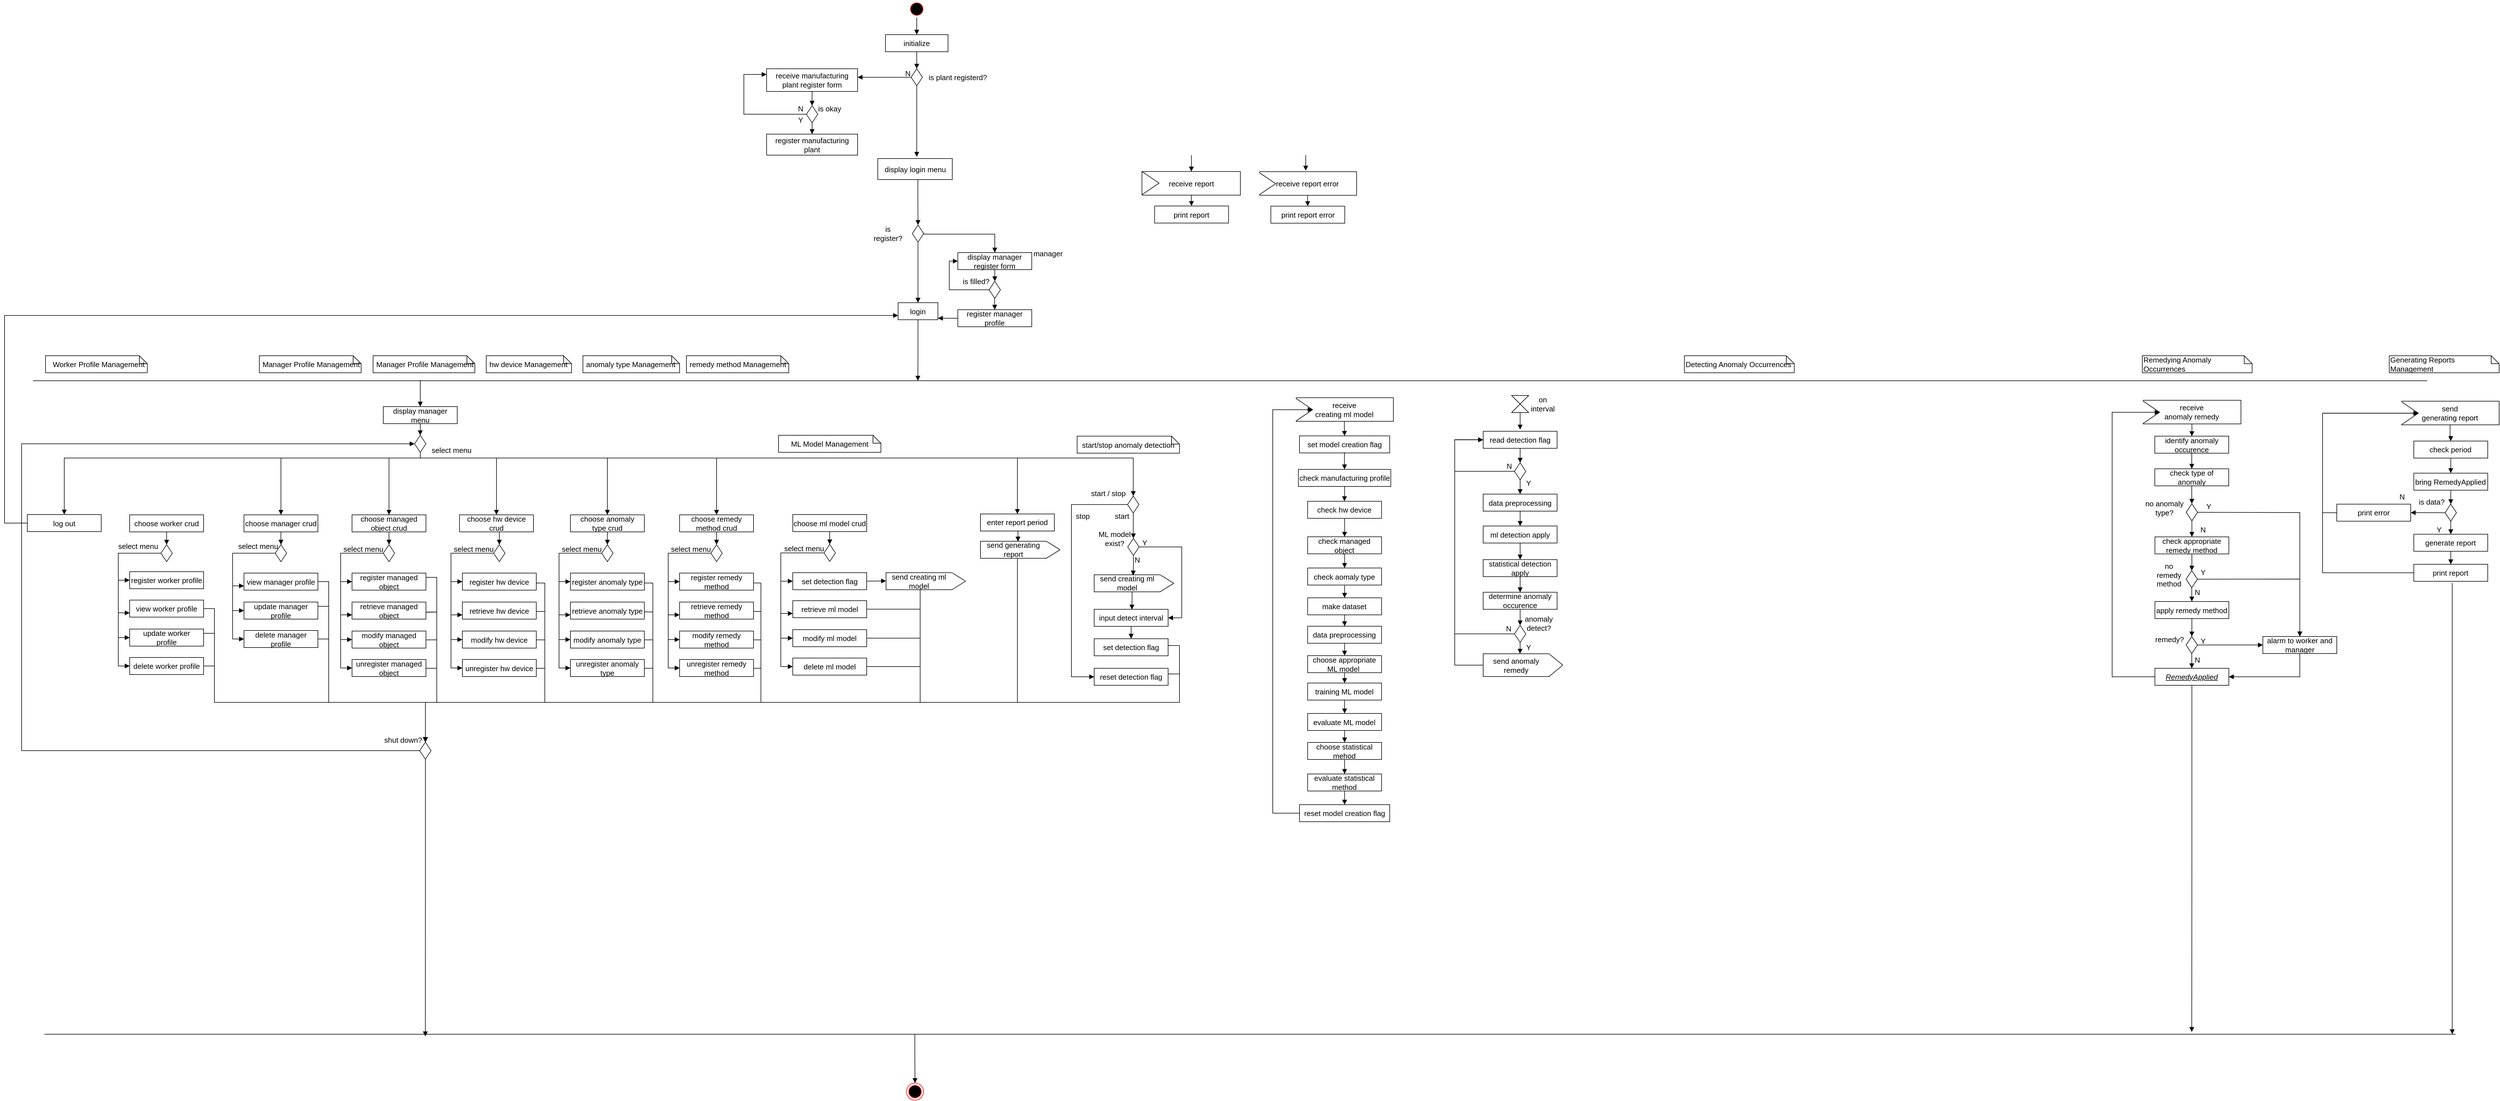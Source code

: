 <mxfile version="21.1.8" type="github">
  <diagram name="페이지-1" id="rjQ-HQcAYjgOgRgcmTRV">
    <mxGraphModel dx="6489" dy="4598" grid="1" gridSize="10" guides="1" tooltips="1" connect="1" arrows="1" fold="1" page="1" pageScale="1" pageWidth="827" pageHeight="1169" math="0" shadow="0">
      <root>
        <mxCell id="0" />
        <mxCell id="1" parent="0" />
        <mxCell id="bpu4daQ8uGptTEx4mdCb-1" value="" style="line;strokeWidth=1;fillColor=none;align=left;verticalAlign=middle;spacingTop=-1;spacingLeft=3;spacingRight=3;rotatable=0;labelPosition=right;points=[];portConstraint=eastwest;strokeColor=inherit;fontSize=13;" vertex="1" parent="1">
          <mxGeometry x="-2110" y="-870" width="4210" height="8" as="geometry" />
        </mxCell>
        <mxCell id="bpu4daQ8uGptTEx4mdCb-2" value="" style="line;strokeWidth=1;fillColor=none;align=left;verticalAlign=middle;spacingTop=-1;spacingLeft=3;spacingRight=3;rotatable=0;labelPosition=right;points=[];portConstraint=eastwest;strokeColor=inherit;fontSize=13;" vertex="1" parent="1">
          <mxGeometry x="-2090" y="280" width="4240" height="8" as="geometry" />
        </mxCell>
        <mxCell id="bpu4daQ8uGptTEx4mdCb-3" value="" style="ellipse;html=1;shape=startState;fillColor=#000000;strokeColor=#ff0000;fontSize=13;" vertex="1" parent="1">
          <mxGeometry x="-571" y="-1535" width="30" height="30" as="geometry" />
        </mxCell>
        <mxCell id="bpu4daQ8uGptTEx4mdCb-4" value="" style="ellipse;html=1;shape=endState;fillColor=#000000;strokeColor=#ff0000;fontSize=13;" vertex="1" parent="1">
          <mxGeometry x="-574" y="370" width="30" height="30" as="geometry" />
        </mxCell>
        <mxCell id="bpu4daQ8uGptTEx4mdCb-16" value="is plant registerd?" style="text;strokeColor=none;fillColor=none;align=left;verticalAlign=middle;spacingLeft=4;spacingRight=4;overflow=hidden;points=[[0,0.5],[1,0.5]];portConstraint=eastwest;rotatable=0;whiteSpace=wrap;html=1;fontSize=13;" vertex="1" parent="1">
          <mxGeometry x="-541" y="-1415" width="145" height="30" as="geometry" />
        </mxCell>
        <mxCell id="bpu4daQ8uGptTEx4mdCb-17" value="initialize" style="html=1;whiteSpace=wrap;fontSize=13;" vertex="1" parent="1">
          <mxGeometry x="-611" y="-1475" width="110" height="30" as="geometry" />
        </mxCell>
        <mxCell id="bpu4daQ8uGptTEx4mdCb-18" value="" style="rhombus;whiteSpace=wrap;html=1;fontSize=13;" vertex="1" parent="1">
          <mxGeometry x="-566" y="-1415" width="20" height="30" as="geometry" />
        </mxCell>
        <mxCell id="bpu4daQ8uGptTEx4mdCb-19" value="" style="html=1;verticalAlign=bottom;endArrow=block;edgeStyle=elbowEdgeStyle;elbow=vertical;curved=0;rounded=0;exitX=0.5;exitY=1;exitDx=0;exitDy=0;entryX=0.5;entryY=0;entryDx=0;entryDy=0;fontSize=13;" edge="1" parent="1" source="bpu4daQ8uGptTEx4mdCb-17" target="bpu4daQ8uGptTEx4mdCb-18">
          <mxGeometry x="-0.002" width="80" relative="1" as="geometry">
            <mxPoint x="-734.0" y="-1131" as="sourcePoint" />
            <mxPoint x="-641.0" y="-1265" as="targetPoint" />
            <mxPoint as="offset" />
          </mxGeometry>
        </mxCell>
        <mxCell id="bpu4daQ8uGptTEx4mdCb-20" value="" style="html=1;verticalAlign=bottom;endArrow=block;edgeStyle=elbowEdgeStyle;elbow=vertical;curved=0;rounded=0;exitX=0.5;exitY=1;exitDx=0;exitDy=0;entryX=0.5;entryY=0;entryDx=0;entryDy=0;fontSize=13;" edge="1" parent="1" source="bpu4daQ8uGptTEx4mdCb-3" target="bpu4daQ8uGptTEx4mdCb-17">
          <mxGeometry x="-0.002" width="80" relative="1" as="geometry">
            <mxPoint x="-546" y="-1435" as="sourcePoint" />
            <mxPoint x="-546" y="-1405" as="targetPoint" />
            <mxPoint as="offset" />
          </mxGeometry>
        </mxCell>
        <mxCell id="bpu4daQ8uGptTEx4mdCb-21" value="receive manufacturing plant register form" style="html=1;whiteSpace=wrap;fontSize=13;" vertex="1" parent="1">
          <mxGeometry x="-820.0" y="-1415" width="160" height="40" as="geometry" />
        </mxCell>
        <mxCell id="bpu4daQ8uGptTEx4mdCb-22" value="" style="html=1;verticalAlign=bottom;endArrow=block;edgeStyle=elbowEdgeStyle;elbow=vertical;curved=0;rounded=0;exitX=0;exitY=0.5;exitDx=0;exitDy=0;fontSize=13;" edge="1" parent="1" source="bpu4daQ8uGptTEx4mdCb-18" target="bpu4daQ8uGptTEx4mdCb-21">
          <mxGeometry x="-0.002" width="80" relative="1" as="geometry">
            <mxPoint x="-545" y="-1387" as="sourcePoint" />
            <mxPoint x="-640" y="-1420" as="targetPoint" />
            <mxPoint as="offset" />
            <Array as="points">
              <mxPoint x="-650" y="-1400" />
            </Array>
          </mxGeometry>
        </mxCell>
        <mxCell id="bpu4daQ8uGptTEx4mdCb-23" value="" style="rhombus;whiteSpace=wrap;html=1;fontSize=13;" vertex="1" parent="1">
          <mxGeometry x="-750.0" y="-1350" width="20" height="30" as="geometry" />
        </mxCell>
        <mxCell id="bpu4daQ8uGptTEx4mdCb-24" value="" style="html=1;verticalAlign=bottom;endArrow=block;edgeStyle=elbowEdgeStyle;elbow=vertical;curved=0;rounded=0;exitX=0.5;exitY=1;exitDx=0;exitDy=0;entryX=0.5;entryY=0;entryDx=0;entryDy=0;fontSize=13;" edge="1" parent="1" source="bpu4daQ8uGptTEx4mdCb-21" target="bpu4daQ8uGptTEx4mdCb-23">
          <mxGeometry x="-0.002" width="80" relative="1" as="geometry">
            <mxPoint x="-605" y="-1385" as="sourcePoint" />
            <mxPoint x="-650" y="-1385" as="targetPoint" />
            <mxPoint as="offset" />
          </mxGeometry>
        </mxCell>
        <mxCell id="bpu4daQ8uGptTEx4mdCb-25" value="" style="html=1;verticalAlign=bottom;endArrow=block;edgeStyle=elbowEdgeStyle;elbow=vertical;curved=0;rounded=0;exitX=0;exitY=0.5;exitDx=0;exitDy=0;entryX=0;entryY=0.25;entryDx=0;entryDy=0;fontSize=13;" edge="1" parent="1" source="bpu4daQ8uGptTEx4mdCb-23" target="bpu4daQ8uGptTEx4mdCb-21">
          <mxGeometry x="-0.002" width="80" relative="1" as="geometry">
            <mxPoint x="-730.0" y="-1365" as="sourcePoint" />
            <mxPoint x="-730.0" y="-1340" as="targetPoint" />
            <mxPoint as="offset" />
            <Array as="points">
              <mxPoint x="-860.0" y="-1340" />
              <mxPoint x="-790.0" y="-1340" />
            </Array>
          </mxGeometry>
        </mxCell>
        <mxCell id="bpu4daQ8uGptTEx4mdCb-26" value="is okay" style="text;html=1;strokeColor=none;fillColor=none;align=center;verticalAlign=middle;whiteSpace=wrap;rounded=0;fontSize=13;" vertex="1" parent="1">
          <mxGeometry x="-739.0" y="-1360" width="60" height="30" as="geometry" />
        </mxCell>
        <mxCell id="bpu4daQ8uGptTEx4mdCb-27" value="N" style="text;html=1;strokeColor=none;fillColor=none;align=center;verticalAlign=middle;whiteSpace=wrap;rounded=0;fontSize=13;" vertex="1" parent="1">
          <mxGeometry x="-790.0" y="-1360" width="60" height="30" as="geometry" />
        </mxCell>
        <mxCell id="bpu4daQ8uGptTEx4mdCb-28" value="Y" style="text;html=1;strokeColor=none;fillColor=none;align=center;verticalAlign=middle;whiteSpace=wrap;rounded=0;fontSize=13;" vertex="1" parent="1">
          <mxGeometry x="-790.0" y="-1340" width="60" height="30" as="geometry" />
        </mxCell>
        <mxCell id="bpu4daQ8uGptTEx4mdCb-29" value="register manufacturing plant" style="html=1;whiteSpace=wrap;fontSize=13;" vertex="1" parent="1">
          <mxGeometry x="-820" y="-1300" width="160" height="37" as="geometry" />
        </mxCell>
        <mxCell id="bpu4daQ8uGptTEx4mdCb-30" value="" style="html=1;verticalAlign=bottom;endArrow=block;edgeStyle=elbowEdgeStyle;elbow=vertical;curved=0;rounded=0;entryX=0.5;entryY=0;entryDx=0;entryDy=0;fontSize=13;" edge="1" parent="1" target="bpu4daQ8uGptTEx4mdCb-29">
          <mxGeometry x="-0.002" width="80" relative="1" as="geometry">
            <mxPoint x="-740.0" y="-1320" as="sourcePoint" />
            <mxPoint x="-730.0" y="-1340" as="targetPoint" />
            <mxPoint as="offset" />
          </mxGeometry>
        </mxCell>
        <mxCell id="bpu4daQ8uGptTEx4mdCb-31" value="N" style="text;html=1;strokeColor=none;fillColor=none;align=center;verticalAlign=middle;whiteSpace=wrap;rounded=0;fontSize=13;" vertex="1" parent="1">
          <mxGeometry x="-588.77" y="-1420" width="35" height="25" as="geometry" />
        </mxCell>
        <mxCell id="bpu4daQ8uGptTEx4mdCb-32" value="" style="html=1;verticalAlign=bottom;endArrow=block;edgeStyle=elbowEdgeStyle;elbow=vertical;curved=0;rounded=0;fontSize=13;entryX=0.5;entryY=0;entryDx=0;entryDy=0;" edge="1" parent="1" target="bpu4daQ8uGptTEx4mdCb-420">
          <mxGeometry x="-0.002" width="80" relative="1" as="geometry">
            <mxPoint x="-554" y="-1220" as="sourcePoint" />
            <mxPoint x="-552.27" y="-870" as="targetPoint" />
            <mxPoint as="offset" />
          </mxGeometry>
        </mxCell>
        <mxCell id="bpu4daQ8uGptTEx4mdCb-198" value="&amp;nbsp;Manager Profile Management" style="shape=note;whiteSpace=wrap;html=1;backgroundOutline=1;darkOpacity=0.05;align=left;size=14;fontSize=13;" vertex="1" parent="1">
          <mxGeometry x="-1512" y="-910" width="179" height="30" as="geometry" />
        </mxCell>
        <mxCell id="bpu4daQ8uGptTEx4mdCb-199" value="&amp;nbsp;Manager Profile Management" style="shape=note;whiteSpace=wrap;html=1;backgroundOutline=1;darkOpacity=0.05;align=left;size=14;fontSize=13;" vertex="1" parent="1">
          <mxGeometry x="-1712" y="-910" width="179" height="30" as="geometry" />
        </mxCell>
        <mxCell id="bpu4daQ8uGptTEx4mdCb-200" value="&amp;nbsp;hw device Management" style="shape=note;whiteSpace=wrap;html=1;backgroundOutline=1;darkOpacity=0.05;align=left;size=14;fontSize=13;" vertex="1" parent="1">
          <mxGeometry x="-1313" y="-910" width="150" height="30" as="geometry" />
        </mxCell>
        <mxCell id="bpu4daQ8uGptTEx4mdCb-201" value="&amp;nbsp;anomaly type Management" style="shape=note;whiteSpace=wrap;html=1;backgroundOutline=1;darkOpacity=0.05;align=left;size=14;fontSize=13;" vertex="1" parent="1">
          <mxGeometry x="-1143" y="-910" width="170" height="30" as="geometry" />
        </mxCell>
        <mxCell id="bpu4daQ8uGptTEx4mdCb-202" value="&amp;nbsp;remedy method Management" style="shape=note;whiteSpace=wrap;html=1;backgroundOutline=1;darkOpacity=0.05;align=left;size=14;fontSize=13;" vertex="1" parent="1">
          <mxGeometry x="-961" y="-910" width="180" height="30" as="geometry" />
        </mxCell>
        <mxCell id="bpu4daQ8uGptTEx4mdCb-210" value="Detecting Anomaly Occurrences" style="shape=note;whiteSpace=wrap;html=1;backgroundOutline=1;darkOpacity=0.05;align=left;size=14;fontSize=13;" vertex="1" parent="1">
          <mxGeometry x="793.85" y="-910" width="193.16" height="30" as="geometry" />
        </mxCell>
        <mxCell id="bpu4daQ8uGptTEx4mdCb-211" value="Remedying Anomaly Occurrences" style="shape=note;whiteSpace=wrap;html=1;backgroundOutline=1;darkOpacity=0.05;align=left;size=14;fontSize=13;" vertex="1" parent="1">
          <mxGeometry x="1599.04" y="-910" width="193.16" height="30" as="geometry" />
        </mxCell>
        <mxCell id="bpu4daQ8uGptTEx4mdCb-212" value="Generating Reports Management" style="shape=note;whiteSpace=wrap;html=1;backgroundOutline=1;darkOpacity=0.05;align=left;size=14;fontSize=13;" vertex="1" parent="1">
          <mxGeometry x="2033.3" y="-910" width="193.16" height="30" as="geometry" />
        </mxCell>
        <mxCell id="bpu4daQ8uGptTEx4mdCb-239" value="" style="group;fontSize=13;" vertex="1" connectable="0" parent="1">
          <mxGeometry x="1335.86" y="-835.46" width="188.35" height="60" as="geometry" />
        </mxCell>
        <mxCell id="bpu4daQ8uGptTEx4mdCb-258" value="" style="group;fontSize=13;" vertex="1" connectable="0" parent="1">
          <mxGeometry x="1599.04" y="-831.61" width="188.35" height="60" as="geometry" />
        </mxCell>
        <mxCell id="bpu4daQ8uGptTEx4mdCb-259" value="" style="group;fontSize=13;" vertex="1" connectable="0" parent="bpu4daQ8uGptTEx4mdCb-258">
          <mxGeometry x="-15.039" y="-3.849" width="203.389" height="48.432" as="geometry" />
        </mxCell>
        <mxCell id="bpu4daQ8uGptTEx4mdCb-260" value="receive&lt;br style=&quot;font-size: 13px;&quot;&gt;anomaly remedy" style="rounded=0;whiteSpace=wrap;html=1;fontSize=13;" vertex="1" parent="bpu4daQ8uGptTEx4mdCb-259">
          <mxGeometry x="16.038" y="3.85" width="172.463" height="41.59" as="geometry" />
        </mxCell>
        <mxCell id="bpu4daQ8uGptTEx4mdCb-261" value="" style="triangle;whiteSpace=wrap;html=1;fontSize=13;" vertex="1" parent="bpu4daQ8uGptTEx4mdCb-259">
          <mxGeometry x="15.4" y="4.542" width="30.079" height="40.893" as="geometry" />
        </mxCell>
        <mxCell id="bpu4daQ8uGptTEx4mdCb-262" value="" style="line;strokeWidth=2;direction=south;html=1;perimeter=backbonePerimeter;points=[];outlineConnect=0;strokeColor=#ffffff;fontSize=13;" vertex="1" parent="bpu4daQ8uGptTEx4mdCb-259">
          <mxGeometry width="30.078" height="48.432" as="geometry" />
        </mxCell>
        <mxCell id="bpu4daQ8uGptTEx4mdCb-263" value="check appropriate remedy method" style="html=1;whiteSpace=wrap;fontSize=13;" vertex="1" parent="1">
          <mxGeometry x="1621.21" y="-591.25" width="130" height="30" as="geometry" />
        </mxCell>
        <mxCell id="bpu4daQ8uGptTEx4mdCb-264" value="apply remedy method" style="html=1;whiteSpace=wrap;fontSize=13;" vertex="1" parent="1">
          <mxGeometry x="1621.21" y="-477.45" width="130" height="30" as="geometry" />
        </mxCell>
        <mxCell id="bpu4daQ8uGptTEx4mdCb-265" value="" style="rhombus;whiteSpace=wrap;html=1;fontSize=13;" vertex="1" parent="1">
          <mxGeometry x="1676.03" y="-415.95" width="20" height="30" as="geometry" />
        </mxCell>
        <mxCell id="bpu4daQ8uGptTEx4mdCb-266" value="remedy?" style="text;html=1;strokeColor=none;fillColor=none;align=center;verticalAlign=middle;whiteSpace=wrap;rounded=0;fontSize=13;" vertex="1" parent="1">
          <mxGeometry x="1617.03" y="-426.45" width="60" height="30" as="geometry" />
        </mxCell>
        <mxCell id="bpu4daQ8uGptTEx4mdCb-267" value="&lt;i style=&quot;font-size: 13px;&quot;&gt;&lt;u style=&quot;font-size: 13px;&quot;&gt;RemedyApplied&lt;/u&gt;&lt;/i&gt;" style="html=1;whiteSpace=wrap;fontSize=13;" vertex="1" parent="1">
          <mxGeometry x="1621.21" y="-360.0" width="130" height="30" as="geometry" />
        </mxCell>
        <mxCell id="bpu4daQ8uGptTEx4mdCb-268" value="alarm to worker and manager" style="html=1;whiteSpace=wrap;fontSize=13;" vertex="1" parent="1">
          <mxGeometry x="1811" y="-415.95" width="130" height="30" as="geometry" />
        </mxCell>
        <mxCell id="bpu4daQ8uGptTEx4mdCb-269" value="check period" style="html=1;whiteSpace=wrap;fontSize=13;" vertex="1" parent="1">
          <mxGeometry x="2076.44" y="-759.85" width="130" height="30" as="geometry" />
        </mxCell>
        <mxCell id="bpu4daQ8uGptTEx4mdCb-270" value="" style="rhombus;whiteSpace=wrap;html=1;fontSize=13;" vertex="1" parent="1">
          <mxGeometry x="2131.44" y="-648.8" width="20" height="30" as="geometry" />
        </mxCell>
        <mxCell id="bpu4daQ8uGptTEx4mdCb-271" value="bring RemedyApplied" style="html=1;whiteSpace=wrap;fontSize=13;" vertex="1" parent="1">
          <mxGeometry x="2076.44" y="-703.35" width="130" height="30" as="geometry" />
        </mxCell>
        <mxCell id="bpu4daQ8uGptTEx4mdCb-272" value="generate report" style="html=1;whiteSpace=wrap;fontSize=13;" vertex="1" parent="1">
          <mxGeometry x="2076.44" y="-595.85" width="130" height="30" as="geometry" />
        </mxCell>
        <mxCell id="bpu4daQ8uGptTEx4mdCb-280" value="" style="rhombus;whiteSpace=wrap;html=1;fontSize=13;" vertex="1" parent="1">
          <mxGeometry x="1676" y="-531.8" width="20" height="30" as="geometry" />
        </mxCell>
        <mxCell id="bpu4daQ8uGptTEx4mdCb-281" value="no remedy method" style="text;html=1;strokeColor=none;fillColor=none;align=center;verticalAlign=middle;whiteSpace=wrap;rounded=0;fontSize=13;" vertex="1" parent="1">
          <mxGeometry x="1616" y="-538.95" width="60" height="30" as="geometry" />
        </mxCell>
        <mxCell id="bpu4daQ8uGptTEx4mdCb-282" value="identify anomaly occurence" style="html=1;whiteSpace=wrap;fontSize=13;" vertex="1" parent="1">
          <mxGeometry x="1621" y="-768.45" width="130" height="30" as="geometry" />
        </mxCell>
        <mxCell id="bpu4daQ8uGptTEx4mdCb-283" value="check type of anomaly" style="html=1;whiteSpace=wrap;fontSize=13;" vertex="1" parent="1">
          <mxGeometry x="1621" y="-711.0" width="130" height="30" as="geometry" />
        </mxCell>
        <mxCell id="bpu4daQ8uGptTEx4mdCb-284" value="" style="rhombus;whiteSpace=wrap;html=1;fontSize=13;" vertex="1" parent="1">
          <mxGeometry x="1676.21" y="-649.45" width="20" height="30" as="geometry" />
        </mxCell>
        <mxCell id="bpu4daQ8uGptTEx4mdCb-285" value="no anomaly type?" style="text;html=1;strokeColor=none;fillColor=none;align=center;verticalAlign=middle;whiteSpace=wrap;rounded=0;fontSize=13;" vertex="1" parent="1">
          <mxGeometry x="1596" y="-656.6" width="84.21" height="30" as="geometry" />
        </mxCell>
        <mxCell id="bpu4daQ8uGptTEx4mdCb-288" value="" style="line;strokeWidth=2;direction=south;html=1;perimeter=backbonePerimeter;points=[];outlineConnect=0;strokeColor=#ffffff;fillColor=default;fontSize=13;" vertex="1" parent="1">
          <mxGeometry x="1826.001" y="-861.999" width="30.078" height="48.432" as="geometry" />
        </mxCell>
        <mxCell id="bpu4daQ8uGptTEx4mdCb-289" value="" style="group;fontSize=13;" vertex="1" connectable="0" parent="1">
          <mxGeometry x="2052.998" y="-829.999" width="173.463" height="41.59" as="geometry" />
        </mxCell>
        <mxCell id="bpu4daQ8uGptTEx4mdCb-290" value="send &lt;br style=&quot;font-size: 13px;&quot;&gt;generating report" style="rounded=0;whiteSpace=wrap;html=1;fillColor=default;fontSize=13;" vertex="1" parent="bpu4daQ8uGptTEx4mdCb-289">
          <mxGeometry x="1.0" width="172.463" height="41.59" as="geometry" />
        </mxCell>
        <mxCell id="bpu4daQ8uGptTEx4mdCb-291" value="" style="triangle;whiteSpace=wrap;html=1;fillColor=default;fontSize=13;" vertex="1" parent="bpu4daQ8uGptTEx4mdCb-289">
          <mxGeometry x="1.363" y="0.692" width="30.079" height="40.893" as="geometry" />
        </mxCell>
        <mxCell id="bpu4daQ8uGptTEx4mdCb-292" value="" style="endArrow=none;html=1;rounded=0;entryX=0;entryY=0;entryDx=0;entryDy=0;strokeColor=#ffffff;strokeWidth=4;exitX=0;exitY=1;exitDx=0;exitDy=0;fontSize=13;" edge="1" parent="bpu4daQ8uGptTEx4mdCb-289">
          <mxGeometry width="50" height="50" relative="1" as="geometry">
            <mxPoint y="41.59" as="sourcePoint" />
            <mxPoint y="2.274e-13" as="targetPoint" />
          </mxGeometry>
        </mxCell>
        <mxCell id="bpu4daQ8uGptTEx4mdCb-293" value="print report" style="html=1;whiteSpace=wrap;fontSize=13;" vertex="1" parent="1">
          <mxGeometry x="2076.44" y="-543.0" width="130" height="30" as="geometry" />
        </mxCell>
        <mxCell id="bpu4daQ8uGptTEx4mdCb-343" value="" style="html=1;verticalAlign=bottom;endArrow=block;edgeStyle=elbowEdgeStyle;elbow=vertical;curved=0;rounded=0;exitX=0.5;exitY=1;exitDx=0;exitDy=0;fontSize=13;" edge="1" parent="1" source="bpu4daQ8uGptTEx4mdCb-260" target="bpu4daQ8uGptTEx4mdCb-282">
          <mxGeometry x="-0.002" width="80" relative="1" as="geometry">
            <mxPoint x="1405" y="-784" as="sourcePoint" />
            <mxPoint x="1405" y="-758" as="targetPoint" />
            <mxPoint as="offset" />
            <Array as="points" />
          </mxGeometry>
        </mxCell>
        <mxCell id="bpu4daQ8uGptTEx4mdCb-344" value="" style="html=1;verticalAlign=bottom;endArrow=block;edgeStyle=elbowEdgeStyle;elbow=vertical;curved=0;rounded=0;entryX=0.5;entryY=0;entryDx=0;entryDy=0;fontSize=13;" edge="1" parent="1" target="bpu4daQ8uGptTEx4mdCb-283">
          <mxGeometry x="-0.002" width="80" relative="1" as="geometry">
            <mxPoint x="1686" y="-740" as="sourcePoint" />
            <mxPoint x="1696" y="-758" as="targetPoint" />
            <mxPoint as="offset" />
            <Array as="points" />
          </mxGeometry>
        </mxCell>
        <mxCell id="bpu4daQ8uGptTEx4mdCb-345" value="" style="html=1;verticalAlign=bottom;endArrow=block;edgeStyle=elbowEdgeStyle;elbow=vertical;curved=0;rounded=0;entryX=0.5;entryY=0;entryDx=0;entryDy=0;exitX=0.5;exitY=1;exitDx=0;exitDy=0;fontSize=13;" edge="1" parent="1" source="bpu4daQ8uGptTEx4mdCb-283" target="bpu4daQ8uGptTEx4mdCb-284">
          <mxGeometry x="-0.002" width="80" relative="1" as="geometry">
            <mxPoint x="1696" y="-730" as="sourcePoint" />
            <mxPoint x="1696" y="-701" as="targetPoint" />
            <mxPoint as="offset" />
            <Array as="points" />
          </mxGeometry>
        </mxCell>
        <mxCell id="bpu4daQ8uGptTEx4mdCb-346" value="" style="html=1;verticalAlign=bottom;endArrow=block;edgeStyle=elbowEdgeStyle;elbow=vertical;curved=0;rounded=0;exitX=1;exitY=0.5;exitDx=0;exitDy=0;fontSize=13;" edge="1" parent="1" source="bpu4daQ8uGptTEx4mdCb-284" target="bpu4daQ8uGptTEx4mdCb-268">
          <mxGeometry x="-0.002" width="80" relative="1" as="geometry">
            <mxPoint x="1696" y="-630" as="sourcePoint" />
            <mxPoint x="1696" y="-639" as="targetPoint" />
            <mxPoint as="offset" />
            <Array as="points">
              <mxPoint x="1786" y="-634" />
            </Array>
          </mxGeometry>
        </mxCell>
        <mxCell id="bpu4daQ8uGptTEx4mdCb-347" value="" style="html=1;verticalAlign=bottom;endArrow=block;edgeStyle=elbowEdgeStyle;elbow=vertical;curved=0;rounded=0;entryX=0.5;entryY=0;entryDx=0;entryDy=0;exitX=0.5;exitY=1;exitDx=0;exitDy=0;fontSize=13;" edge="1" parent="1" source="bpu4daQ8uGptTEx4mdCb-284" target="bpu4daQ8uGptTEx4mdCb-263">
          <mxGeometry x="-0.002" width="80" relative="1" as="geometry">
            <mxPoint x="1696" y="-671" as="sourcePoint" />
            <mxPoint x="1696" y="-639" as="targetPoint" />
            <mxPoint as="offset" />
            <Array as="points" />
          </mxGeometry>
        </mxCell>
        <mxCell id="bpu4daQ8uGptTEx4mdCb-348" value="" style="html=1;verticalAlign=bottom;endArrow=block;edgeStyle=elbowEdgeStyle;elbow=vertical;curved=0;rounded=0;entryX=0.5;entryY=0;entryDx=0;entryDy=0;exitX=0.5;exitY=1;exitDx=0;exitDy=0;fontSize=13;" edge="1" parent="1" source="bpu4daQ8uGptTEx4mdCb-263" target="bpu4daQ8uGptTEx4mdCb-280">
          <mxGeometry x="-0.002" width="80" relative="1" as="geometry">
            <mxPoint x="1696" y="-609" as="sourcePoint" />
            <mxPoint x="1696" y="-581" as="targetPoint" />
            <mxPoint as="offset" />
            <Array as="points" />
          </mxGeometry>
        </mxCell>
        <mxCell id="bpu4daQ8uGptTEx4mdCb-349" value="" style="html=1;verticalAlign=bottom;endArrow=block;edgeStyle=elbowEdgeStyle;elbow=vertical;curved=0;rounded=0;entryX=0.5;entryY=0;entryDx=0;entryDy=0;exitX=0.5;exitY=1;exitDx=0;exitDy=0;fontSize=13;" edge="1" parent="1" source="bpu4daQ8uGptTEx4mdCb-280" target="bpu4daQ8uGptTEx4mdCb-264">
          <mxGeometry x="-0.002" width="80" relative="1" as="geometry">
            <mxPoint x="1696" y="-551" as="sourcePoint" />
            <mxPoint x="1696" y="-522" as="targetPoint" />
            <mxPoint as="offset" />
            <Array as="points" />
          </mxGeometry>
        </mxCell>
        <mxCell id="bpu4daQ8uGptTEx4mdCb-350" value="" style="html=1;verticalAlign=bottom;endArrow=block;edgeStyle=elbowEdgeStyle;elbow=vertical;curved=0;rounded=0;exitX=1;exitY=0.5;exitDx=0;exitDy=0;entryX=0.5;entryY=0;entryDx=0;entryDy=0;fontSize=13;" edge="1" parent="1" source="bpu4daQ8uGptTEx4mdCb-280" target="bpu4daQ8uGptTEx4mdCb-268">
          <mxGeometry x="-0.002" width="80" relative="1" as="geometry">
            <mxPoint x="1706" y="-624" as="sourcePoint" />
            <mxPoint x="1886" y="-342" as="targetPoint" />
            <mxPoint as="offset" />
            <Array as="points">
              <mxPoint x="1786" y="-517" />
            </Array>
          </mxGeometry>
        </mxCell>
        <mxCell id="bpu4daQ8uGptTEx4mdCb-351" value="" style="html=1;verticalAlign=bottom;endArrow=block;edgeStyle=elbowEdgeStyle;elbow=vertical;curved=0;rounded=0;entryX=0.5;entryY=0;entryDx=0;entryDy=0;exitX=0.5;exitY=1;exitDx=0;exitDy=0;fontSize=13;" edge="1" parent="1" source="bpu4daQ8uGptTEx4mdCb-264" target="bpu4daQ8uGptTEx4mdCb-265">
          <mxGeometry x="-0.002" width="80" relative="1" as="geometry">
            <mxPoint x="1686" y="-440" as="sourcePoint" />
            <mxPoint x="1696" y="-467" as="targetPoint" />
            <mxPoint as="offset" />
            <Array as="points" />
          </mxGeometry>
        </mxCell>
        <mxCell id="bpu4daQ8uGptTEx4mdCb-352" value="" style="html=1;verticalAlign=bottom;endArrow=block;edgeStyle=elbowEdgeStyle;elbow=vertical;curved=0;rounded=0;entryX=0;entryY=0.5;entryDx=0;entryDy=0;exitX=1;exitY=0.5;exitDx=0;exitDy=0;fontSize=13;" edge="1" parent="1" source="bpu4daQ8uGptTEx4mdCb-265" target="bpu4daQ8uGptTEx4mdCb-268">
          <mxGeometry x="-0.002" width="80" relative="1" as="geometry">
            <mxPoint x="1696" y="-437" as="sourcePoint" />
            <mxPoint x="1696" y="-406" as="targetPoint" />
            <mxPoint as="offset" />
            <Array as="points" />
          </mxGeometry>
        </mxCell>
        <mxCell id="bpu4daQ8uGptTEx4mdCb-353" value="" style="html=1;verticalAlign=bottom;endArrow=block;edgeStyle=elbowEdgeStyle;elbow=vertical;curved=0;rounded=0;exitX=0.5;exitY=1;exitDx=0;exitDy=0;fontSize=13;" edge="1" parent="1" source="bpu4daQ8uGptTEx4mdCb-265">
          <mxGeometry x="-0.002" width="80" relative="1" as="geometry">
            <mxPoint x="1706" y="-391" as="sourcePoint" />
            <mxPoint x="1686" y="-360" as="targetPoint" />
            <mxPoint as="offset" />
            <Array as="points" />
          </mxGeometry>
        </mxCell>
        <mxCell id="bpu4daQ8uGptTEx4mdCb-354" value="" style="html=1;verticalAlign=bottom;endArrow=block;edgeStyle=elbowEdgeStyle;elbow=vertical;curved=0;rounded=0;exitX=0.5;exitY=1;exitDx=0;exitDy=0;fontSize=13;" edge="1" parent="1" source="bpu4daQ8uGptTEx4mdCb-268" target="bpu4daQ8uGptTEx4mdCb-267">
          <mxGeometry x="-0.002" width="80" relative="1" as="geometry">
            <mxPoint x="1696" y="-376" as="sourcePoint" />
            <mxPoint x="1756" y="-350" as="targetPoint" />
            <mxPoint as="offset" />
            <Array as="points">
              <mxPoint x="1826" y="-345" />
              <mxPoint x="1816" y="-340" />
            </Array>
          </mxGeometry>
        </mxCell>
        <mxCell id="bpu4daQ8uGptTEx4mdCb-355" value="" style="html=1;verticalAlign=bottom;endArrow=block;edgeStyle=elbowEdgeStyle;elbow=vertical;curved=0;rounded=0;entryX=0.5;entryY=0;entryDx=0;entryDy=0;exitX=0.5;exitY=1;exitDx=0;exitDy=0;fontSize=13;" edge="1" parent="1" source="bpu4daQ8uGptTEx4mdCb-290" target="bpu4daQ8uGptTEx4mdCb-269">
          <mxGeometry x="-0.002" width="80" relative="1" as="geometry">
            <mxPoint x="1706" y="-595.85" as="sourcePoint" />
            <mxPoint x="1886" y="-377.85" as="targetPoint" />
            <mxPoint as="offset" />
            <Array as="points">
              <mxPoint x="2140" y="-761.85" />
            </Array>
          </mxGeometry>
        </mxCell>
        <mxCell id="bpu4daQ8uGptTEx4mdCb-356" value="" style="html=1;verticalAlign=bottom;endArrow=block;edgeStyle=elbowEdgeStyle;elbow=vertical;curved=0;rounded=0;entryX=0.5;entryY=0;entryDx=0;entryDy=0;exitX=0.5;exitY=1;exitDx=0;exitDy=0;fontSize=13;" edge="1" parent="1" source="bpu4daQ8uGptTEx4mdCb-269" target="bpu4daQ8uGptTEx4mdCb-271">
          <mxGeometry x="-0.002" width="80" relative="1" as="geometry">
            <mxPoint x="2141" y="-721.85" as="sourcePoint" />
            <mxPoint x="2151" y="-749.85" as="targetPoint" />
            <mxPoint as="offset" />
            <Array as="points" />
          </mxGeometry>
        </mxCell>
        <mxCell id="bpu4daQ8uGptTEx4mdCb-357" value="" style="html=1;verticalAlign=bottom;endArrow=block;edgeStyle=elbowEdgeStyle;elbow=vertical;curved=0;rounded=0;entryX=0.5;entryY=0;entryDx=0;entryDy=0;fontSize=13;" edge="1" parent="1" source="bpu4daQ8uGptTEx4mdCb-271" target="bpu4daQ8uGptTEx4mdCb-270">
          <mxGeometry x="-0.002" width="80" relative="1" as="geometry">
            <mxPoint x="2141" y="-671.85" as="sourcePoint" />
            <mxPoint x="2151" y="-692.85" as="targetPoint" />
            <mxPoint as="offset" />
            <Array as="points" />
          </mxGeometry>
        </mxCell>
        <mxCell id="bpu4daQ8uGptTEx4mdCb-358" value="" style="html=1;verticalAlign=bottom;endArrow=block;edgeStyle=elbowEdgeStyle;elbow=vertical;curved=0;rounded=0;entryX=0.5;entryY=0;entryDx=0;entryDy=0;exitX=0.5;exitY=1;exitDx=0;exitDy=0;fontSize=13;" edge="1" parent="1" source="bpu4daQ8uGptTEx4mdCb-270" target="bpu4daQ8uGptTEx4mdCb-272">
          <mxGeometry x="-0.002" width="80" relative="1" as="geometry">
            <mxPoint x="2151" y="-662.85" as="sourcePoint" />
            <mxPoint x="2151" y="-638.85" as="targetPoint" />
            <mxPoint as="offset" />
            <Array as="points" />
          </mxGeometry>
        </mxCell>
        <mxCell id="bpu4daQ8uGptTEx4mdCb-359" value="" style="html=1;verticalAlign=bottom;endArrow=block;edgeStyle=elbowEdgeStyle;elbow=vertical;curved=0;rounded=0;entryX=0.5;entryY=0;entryDx=0;entryDy=0;exitX=0.5;exitY=1;exitDx=0;exitDy=0;fontSize=13;" edge="1" parent="1" source="bpu4daQ8uGptTEx4mdCb-272" target="bpu4daQ8uGptTEx4mdCb-293">
          <mxGeometry x="-0.002" width="80" relative="1" as="geometry">
            <mxPoint x="2151" y="-608.85" as="sourcePoint" />
            <mxPoint x="2151" y="-585.85" as="targetPoint" />
            <mxPoint as="offset" />
            <Array as="points" />
          </mxGeometry>
        </mxCell>
        <mxCell id="bpu4daQ8uGptTEx4mdCb-360" value="" style="html=1;verticalAlign=bottom;endArrow=block;edgeStyle=elbowEdgeStyle;elbow=vertical;curved=0;rounded=0;exitX=0;exitY=0.5;exitDx=0;exitDy=0;entryX=1;entryY=0.5;entryDx=0;entryDy=0;fontSize=13;" edge="1" parent="1" source="bpu4daQ8uGptTEx4mdCb-270" target="bpu4daQ8uGptTEx4mdCb-361">
          <mxGeometry x="-0.002" width="80" relative="1" as="geometry">
            <mxPoint x="2151" y="-608.85" as="sourcePoint" />
            <mxPoint x="1976" y="-591.85" as="targetPoint" />
            <mxPoint as="offset" />
            <Array as="points">
              <mxPoint x="2056" y="-633.85" />
            </Array>
          </mxGeometry>
        </mxCell>
        <mxCell id="bpu4daQ8uGptTEx4mdCb-361" value="print error" style="html=1;whiteSpace=wrap;fontSize=13;" vertex="1" parent="1">
          <mxGeometry x="1941" y="-648.8" width="130" height="30" as="geometry" />
        </mxCell>
        <mxCell id="bpu4daQ8uGptTEx4mdCb-362" value="&amp;nbsp; &amp;nbsp;Worker Profile Management" style="shape=note;whiteSpace=wrap;html=1;backgroundOutline=1;darkOpacity=0.05;align=left;size=14;fontSize=13;" vertex="1" parent="1">
          <mxGeometry x="-2088" y="-910" width="179" height="30" as="geometry" />
        </mxCell>
        <mxCell id="bpu4daQ8uGptTEx4mdCb-363" value="" style="html=1;verticalAlign=bottom;endArrow=block;edgeStyle=elbowEdgeStyle;elbow=vertical;curved=0;rounded=0;entryX=0.5;entryY=0;entryDx=0;entryDy=0;exitX=0.361;exitY=0.542;exitDx=0;exitDy=0;exitPerimeter=0;fontSize=13;" edge="1" parent="1" source="bpu4daQ8uGptTEx4mdCb-2" target="bpu4daQ8uGptTEx4mdCb-4">
          <mxGeometry x="-0.002" width="80" relative="1" as="geometry">
            <mxPoint x="28" y="283" as="sourcePoint" />
            <mxPoint x="33" y="-860" as="targetPoint" />
            <mxPoint as="offset" />
          </mxGeometry>
        </mxCell>
        <mxCell id="bpu4daQ8uGptTEx4mdCb-365" value="" style="html=1;verticalAlign=bottom;endArrow=block;edgeStyle=elbowEdgeStyle;elbow=vertical;curved=0;rounded=0;exitX=0.5;exitY=1;exitDx=0;exitDy=0;fontSize=13;entryX=0.158;entryY=0.966;entryDx=0;entryDy=0;entryPerimeter=0;" edge="1" parent="1" source="bpu4daQ8uGptTEx4mdCb-168" target="bpu4daQ8uGptTEx4mdCb-2">
          <mxGeometry x="-0.002" width="80" relative="1" as="geometry">
            <mxPoint x="-1988" y="120" as="sourcePoint" />
            <mxPoint x="-1358" y="280" as="targetPoint" />
            <mxPoint as="offset" />
            <Array as="points" />
          </mxGeometry>
        </mxCell>
        <mxCell id="bpu4daQ8uGptTEx4mdCb-369" value="" style="html=1;verticalAlign=bottom;endArrow=block;edgeStyle=elbowEdgeStyle;elbow=vertical;curved=0;rounded=0;exitX=0.5;exitY=1;exitDx=0;exitDy=0;fontSize=13;" edge="1" parent="1" source="bpu4daQ8uGptTEx4mdCb-267">
          <mxGeometry x="-0.002" width="80" relative="1" as="geometry">
            <mxPoint x="1405" y="-598" as="sourcePoint" />
            <mxPoint x="1686" y="280" as="targetPoint" />
            <mxPoint as="offset" />
            <Array as="points" />
          </mxGeometry>
        </mxCell>
        <mxCell id="bpu4daQ8uGptTEx4mdCb-370" value="" style="html=1;verticalAlign=bottom;endArrow=block;edgeStyle=elbowEdgeStyle;elbow=vertical;curved=0;rounded=0;fontSize=13;" edge="1" parent="1">
          <mxGeometry x="-0.002" width="80" relative="1" as="geometry">
            <mxPoint x="2144" y="-510" as="sourcePoint" />
            <mxPoint x="2144" y="284" as="targetPoint" />
            <mxPoint as="offset" />
            <Array as="points" />
          </mxGeometry>
        </mxCell>
        <mxCell id="bpu4daQ8uGptTEx4mdCb-371" value="" style="html=1;verticalAlign=bottom;endArrow=block;edgeStyle=elbowEdgeStyle;elbow=vertical;curved=0;rounded=0;exitX=0;exitY=0.5;exitDx=0;exitDy=0;entryX=1;entryY=0.5;entryDx=0;entryDy=0;fontSize=13;" edge="1" parent="1" source="bpu4daQ8uGptTEx4mdCb-361" target="bpu4daQ8uGptTEx4mdCb-291">
          <mxGeometry x="-0.002" width="80" relative="1" as="geometry">
            <mxPoint x="2154" y="-500" as="sourcePoint" />
            <mxPoint x="2036" y="-350" as="targetPoint" />
            <mxPoint as="offset" />
            <Array as="points">
              <mxPoint x="1916" y="-640" />
              <mxPoint x="2006" y="-809" />
            </Array>
          </mxGeometry>
        </mxCell>
        <mxCell id="bpu4daQ8uGptTEx4mdCb-373" value="Y" style="text;html=1;strokeColor=none;fillColor=none;align=center;verticalAlign=middle;whiteSpace=wrap;rounded=0;fontSize=13;" vertex="1" parent="1">
          <mxGeometry x="1706" y="-660.5" width="20" height="30" as="geometry" />
        </mxCell>
        <mxCell id="bpu4daQ8uGptTEx4mdCb-374" value="N" style="text;html=1;strokeColor=none;fillColor=none;align=center;verticalAlign=middle;whiteSpace=wrap;rounded=0;fontSize=13;" vertex="1" parent="1">
          <mxGeometry x="1696" y="-618.8" width="20" height="30" as="geometry" />
        </mxCell>
        <mxCell id="bpu4daQ8uGptTEx4mdCb-375" value="Y" style="text;html=1;strokeColor=none;fillColor=none;align=center;verticalAlign=middle;whiteSpace=wrap;rounded=0;fontSize=13;" vertex="1" parent="1">
          <mxGeometry x="1696.21" y="-539" width="20" height="20.5" as="geometry" />
        </mxCell>
        <mxCell id="bpu4daQ8uGptTEx4mdCb-376" value="N" style="text;html=1;strokeColor=none;fillColor=none;align=center;verticalAlign=middle;whiteSpace=wrap;rounded=0;fontSize=13;" vertex="1" parent="1">
          <mxGeometry x="1686" y="-508.95" width="20" height="30" as="geometry" />
        </mxCell>
        <mxCell id="bpu4daQ8uGptTEx4mdCb-377" value="Y" style="text;html=1;strokeColor=none;fillColor=none;align=center;verticalAlign=middle;whiteSpace=wrap;rounded=0;fontSize=13;" vertex="1" parent="1">
          <mxGeometry x="1696" y="-417.8" width="20" height="20.5" as="geometry" />
        </mxCell>
        <mxCell id="bpu4daQ8uGptTEx4mdCb-378" value="N" style="text;html=1;strokeColor=none;fillColor=none;align=center;verticalAlign=middle;whiteSpace=wrap;rounded=0;fontSize=13;" vertex="1" parent="1">
          <mxGeometry x="1686" y="-390.0" width="20" height="30" as="geometry" />
        </mxCell>
        <mxCell id="bpu4daQ8uGptTEx4mdCb-379" value="is data?" style="text;html=1;strokeColor=none;fillColor=none;align=center;verticalAlign=middle;whiteSpace=wrap;rounded=0;fontSize=13;" vertex="1" parent="1">
          <mxGeometry x="2066" y="-664.35" width="84.21" height="23.4" as="geometry" />
        </mxCell>
        <mxCell id="bpu4daQ8uGptTEx4mdCb-380" value="N" style="text;html=1;strokeColor=none;fillColor=none;align=center;verticalAlign=middle;whiteSpace=wrap;rounded=0;fontSize=13;" vertex="1" parent="1">
          <mxGeometry x="2046" y="-676.95" width="20" height="30" as="geometry" />
        </mxCell>
        <mxCell id="bpu4daQ8uGptTEx4mdCb-381" value="Y" style="text;html=1;strokeColor=none;fillColor=none;align=center;verticalAlign=middle;whiteSpace=wrap;rounded=0;fontSize=13;" vertex="1" parent="1">
          <mxGeometry x="2111.44" y="-618.8" width="20" height="30" as="geometry" />
        </mxCell>
        <mxCell id="bpu4daQ8uGptTEx4mdCb-395" value="" style="html=1;verticalAlign=bottom;endArrow=block;edgeStyle=elbowEdgeStyle;elbow=vertical;curved=0;rounded=0;exitX=0;exitY=0.5;exitDx=0;exitDy=0;entryX=1;entryY=0.5;entryDx=0;entryDy=0;fontSize=13;" edge="1" parent="1" source="bpu4daQ8uGptTEx4mdCb-267" target="bpu4daQ8uGptTEx4mdCb-261">
          <mxGeometry x="-0.002" width="80" relative="1" as="geometry">
            <mxPoint x="1886" y="-376" as="sourcePoint" />
            <mxPoint x="1761" y="-335" as="targetPoint" />
            <mxPoint as="offset" />
            <Array as="points">
              <mxPoint x="1546" y="-590" />
              <mxPoint x="1826" y="-330" />
            </Array>
          </mxGeometry>
        </mxCell>
        <mxCell id="bpu4daQ8uGptTEx4mdCb-396" value="" style="html=1;verticalAlign=bottom;endArrow=block;edgeStyle=elbowEdgeStyle;elbow=vertical;curved=0;rounded=0;exitX=0;exitY=0.5;exitDx=0;exitDy=0;entryX=1;entryY=0.5;entryDx=0;entryDy=0;fontSize=13;" edge="1" parent="1" source="bpu4daQ8uGptTEx4mdCb-293" target="bpu4daQ8uGptTEx4mdCb-291">
          <mxGeometry x="-0.002" width="80" relative="1" as="geometry">
            <mxPoint x="1951" y="-624" as="sourcePoint" />
            <mxPoint x="2094" y="-799" as="targetPoint" />
            <mxPoint as="offset" />
            <Array as="points">
              <mxPoint x="1916" y="-670" />
              <mxPoint x="2016" y="-799" />
            </Array>
          </mxGeometry>
        </mxCell>
        <mxCell id="bpu4daQ8uGptTEx4mdCb-397" value="" style="line;strokeWidth=2;direction=south;html=1;perimeter=backbonePerimeter;points=[];outlineConnect=0;strokeColor=#ffffff;fontSize=13;" vertex="1" parent="1">
          <mxGeometry x="30.001" y="-1243.709" width="30.078" height="48.432" as="geometry" />
        </mxCell>
        <mxCell id="bpu4daQ8uGptTEx4mdCb-398" value="" style="html=1;verticalAlign=bottom;endArrow=block;edgeStyle=elbowEdgeStyle;elbow=vertical;curved=0;rounded=0;exitX=0.816;exitY=0.629;exitDx=0;exitDy=0;exitPerimeter=0;fontSize=13;" edge="1" parent="1" target="bpu4daQ8uGptTEx4mdCb-399">
          <mxGeometry x="-0.002" width="80" relative="1" as="geometry">
            <mxPoint x="-72.918" y="-1262.998" as="sourcePoint" />
            <mxPoint x="173.57" y="-1226.03" as="targetPoint" />
            <mxPoint as="offset" />
            <Array as="points" />
          </mxGeometry>
        </mxCell>
        <mxCell id="bpu4daQ8uGptTEx4mdCb-399" value="receive report" style="rounded=0;whiteSpace=wrap;html=1;fontSize=13;" vertex="1" parent="1">
          <mxGeometry x="-159.392" y="-1234.179" width="172.463" height="41.59" as="geometry" />
        </mxCell>
        <mxCell id="bpu4daQ8uGptTEx4mdCb-400" value="print report" style="html=1;whiteSpace=wrap;fontSize=13;" vertex="1" parent="1">
          <mxGeometry x="-137.73" y="-1173.49" width="130" height="30" as="geometry" />
        </mxCell>
        <mxCell id="bpu4daQ8uGptTEx4mdCb-401" value="" style="html=1;verticalAlign=bottom;endArrow=block;edgeStyle=elbowEdgeStyle;elbow=vertical;curved=0;rounded=0;exitX=0.5;exitY=1;exitDx=0;exitDy=0;entryX=0.5;entryY=0;entryDx=0;entryDy=0;fontSize=13;" edge="1" parent="1" source="bpu4daQ8uGptTEx4mdCb-399" target="bpu4daQ8uGptTEx4mdCb-400">
          <mxGeometry x="-0.002" width="80" relative="1" as="geometry">
            <mxPoint x="-380.39" y="-1415.03" as="sourcePoint" />
            <mxPoint x="-381.39" y="-1386.03" as="targetPoint" />
            <mxPoint as="offset" />
            <Array as="points" />
          </mxGeometry>
        </mxCell>
        <mxCell id="bpu4daQ8uGptTEx4mdCb-403" value="" style="triangle;whiteSpace=wrap;html=1;fontSize=13;" vertex="1" parent="1">
          <mxGeometry x="-159.999" y="-1234.177" width="30.079" height="40.893" as="geometry" />
        </mxCell>
        <mxCell id="bpu4daQ8uGptTEx4mdCb-404" value="receive report error" style="rounded=0;whiteSpace=wrap;html=1;fontSize=13;" vertex="1" parent="1">
          <mxGeometry x="44.998" y="-1233.889" width="172.463" height="41.59" as="geometry" />
        </mxCell>
        <mxCell id="bpu4daQ8uGptTEx4mdCb-405" value="" style="triangle;whiteSpace=wrap;html=1;fontSize=13;" vertex="1" parent="1">
          <mxGeometry x="45.001" y="-1233.197" width="30.079" height="40.893" as="geometry" />
        </mxCell>
        <mxCell id="bpu4daQ8uGptTEx4mdCb-406" value="print report error" style="html=1;whiteSpace=wrap;fontSize=13;" vertex="1" parent="1">
          <mxGeometry x="66.66" y="-1173.2" width="130" height="30" as="geometry" />
        </mxCell>
        <mxCell id="bpu4daQ8uGptTEx4mdCb-407" value="" style="html=1;verticalAlign=bottom;endArrow=block;edgeStyle=elbowEdgeStyle;elbow=vertical;curved=0;rounded=0;exitX=0.5;exitY=1;exitDx=0;exitDy=0;entryX=0.5;entryY=0;entryDx=0;entryDy=0;fontSize=13;" edge="1" parent="1" source="bpu4daQ8uGptTEx4mdCb-404" target="bpu4daQ8uGptTEx4mdCb-406">
          <mxGeometry x="-0.002" width="80" relative="1" as="geometry">
            <mxPoint x="304" y="-1138.2" as="sourcePoint" />
            <mxPoint x="468" y="-924.2" as="targetPoint" />
            <mxPoint as="offset" />
            <Array as="points" />
          </mxGeometry>
        </mxCell>
        <mxCell id="bpu4daQ8uGptTEx4mdCb-408" value="" style="html=1;verticalAlign=bottom;endArrow=block;edgeStyle=elbowEdgeStyle;elbow=vertical;curved=0;rounded=0;exitX=0.931;exitY=0.343;exitDx=0;exitDy=0;exitPerimeter=0;fontSize=13;" edge="1" parent="1">
          <mxGeometry x="-0.002" width="80" relative="1" as="geometry">
            <mxPoint x="128.027" y="-1262.996" as="sourcePoint" />
            <mxPoint x="127.96" y="-1235.74" as="targetPoint" />
            <mxPoint as="offset" />
            <Array as="points" />
          </mxGeometry>
        </mxCell>
        <mxCell id="bpu4daQ8uGptTEx4mdCb-410" value="" style="line;strokeWidth=2;direction=south;html=1;perimeter=backbonePerimeter;points=[];outlineConnect=0;strokeColor=#ffffff;fontSize=13;" vertex="1" parent="1">
          <mxGeometry x="-483.809" y="-836.839" width="30.078" height="48.432" as="geometry" />
        </mxCell>
        <mxCell id="bpu4daQ8uGptTEx4mdCb-411" value="" style="line;strokeWidth=2;direction=south;html=1;perimeter=backbonePerimeter;points=[];outlineConnect=0;strokeColor=#ffffff;fontSize=13;" vertex="1" parent="1">
          <mxGeometry x="30.001" y="-1234.859" width="30.078" height="48.432" as="geometry" />
        </mxCell>
        <mxCell id="bpu4daQ8uGptTEx4mdCb-413" value="display login menu" style="html=1;whiteSpace=wrap;fontSize=13;" vertex="1" parent="1">
          <mxGeometry x="-624.5" y="-1257" width="131" height="37" as="geometry" />
        </mxCell>
        <mxCell id="bpu4daQ8uGptTEx4mdCb-414" value="" style="html=1;verticalAlign=bottom;endArrow=block;edgeStyle=elbowEdgeStyle;elbow=vertical;curved=0;rounded=0;exitX=0.5;exitY=1;exitDx=0;exitDy=0;fontSize=13;" edge="1" parent="1" source="bpu4daQ8uGptTEx4mdCb-18">
          <mxGeometry x="-0.002" width="80" relative="1" as="geometry">
            <mxPoint x="-545" y="-1387" as="sourcePoint" />
            <mxPoint x="-556" y="-1260" as="targetPoint" />
            <mxPoint as="offset" />
            <Array as="points">
              <mxPoint x="-556" y="-1260" />
            </Array>
          </mxGeometry>
        </mxCell>
        <mxCell id="bpu4daQ8uGptTEx4mdCb-416" value="login" style="html=1;whiteSpace=wrap;fontSize=13;" vertex="1" parent="1">
          <mxGeometry x="-588.77" y="-1003.35" width="70" height="30" as="geometry" />
        </mxCell>
        <mxCell id="bpu4daQ8uGptTEx4mdCb-417" value="" style="html=1;verticalAlign=bottom;endArrow=block;edgeStyle=elbowEdgeStyle;elbow=vertical;curved=0;rounded=0;entryX=0.5;entryY=0;entryDx=0;entryDy=0;exitX=0.5;exitY=1;exitDx=0;exitDy=0;fontSize=13;" edge="1" parent="1" source="bpu4daQ8uGptTEx4mdCb-420" target="bpu4daQ8uGptTEx4mdCb-416">
          <mxGeometry x="-0.002" width="80" relative="1" as="geometry">
            <mxPoint x="-553.77" y="-1100" as="sourcePoint" />
            <mxPoint x="-543.77" y="-1140" as="targetPoint" />
            <mxPoint as="offset" />
            <Array as="points" />
          </mxGeometry>
        </mxCell>
        <mxCell id="bpu4daQ8uGptTEx4mdCb-418" value="is register?" style="text;html=1;strokeColor=none;fillColor=none;align=center;verticalAlign=middle;whiteSpace=wrap;rounded=0;fontSize=13;" vertex="1" parent="1">
          <mxGeometry x="-638.77" y="-1140" width="65" height="30" as="geometry" />
        </mxCell>
        <mxCell id="bpu4daQ8uGptTEx4mdCb-419" value="" style="html=1;verticalAlign=bottom;endArrow=block;edgeStyle=elbowEdgeStyle;elbow=vertical;curved=0;rounded=0;entryX=0.5;entryY=0;entryDx=0;entryDy=0;fontSize=13;" edge="1" parent="1" target="bpu4daQ8uGptTEx4mdCb-421">
          <mxGeometry x="-0.002" width="80" relative="1" as="geometry">
            <mxPoint x="-548.77" y="-1124" as="sourcePoint" />
            <mxPoint x="-428.77" y="-1125" as="targetPoint" />
            <mxPoint as="offset" />
            <Array as="points">
              <mxPoint x="-478.77" y="-1124" />
            </Array>
          </mxGeometry>
        </mxCell>
        <mxCell id="bpu4daQ8uGptTEx4mdCb-420" value="" style="rhombus;whiteSpace=wrap;html=1;fontSize=13;" vertex="1" parent="1">
          <mxGeometry x="-563.77" y="-1140" width="20" height="30" as="geometry" />
        </mxCell>
        <mxCell id="bpu4daQ8uGptTEx4mdCb-421" value="display manager register form" style="html=1;whiteSpace=wrap;fontSize=13;" vertex="1" parent="1">
          <mxGeometry x="-483.77" y="-1091.5" width="130" height="30" as="geometry" />
        </mxCell>
        <mxCell id="bpu4daQ8uGptTEx4mdCb-422" value="register manager profile" style="html=1;whiteSpace=wrap;fontSize=13;" vertex="1" parent="1">
          <mxGeometry x="-483.77" y="-991" width="130" height="30" as="geometry" />
        </mxCell>
        <mxCell id="bpu4daQ8uGptTEx4mdCb-423" value="" style="rhombus;whiteSpace=wrap;html=1;fontSize=13;" vertex="1" parent="1">
          <mxGeometry x="-428.77" y="-1041" width="20" height="30" as="geometry" />
        </mxCell>
        <mxCell id="bpu4daQ8uGptTEx4mdCb-424" value="is filled?" style="text;html=1;strokeColor=none;fillColor=none;align=center;verticalAlign=middle;whiteSpace=wrap;rounded=0;fontSize=13;" vertex="1" parent="1">
          <mxGeometry x="-483.77" y="-1051" width="65" height="20" as="geometry" />
        </mxCell>
        <mxCell id="bpu4daQ8uGptTEx4mdCb-425" value="" style="html=1;verticalAlign=bottom;endArrow=block;edgeStyle=elbowEdgeStyle;elbow=vertical;curved=0;rounded=0;exitX=0.5;exitY=1;exitDx=0;exitDy=0;entryX=0.5;entryY=0;entryDx=0;entryDy=0;fontSize=13;" edge="1" parent="1" source="bpu4daQ8uGptTEx4mdCb-421" target="bpu4daQ8uGptTEx4mdCb-423">
          <mxGeometry x="-0.002" width="80" relative="1" as="geometry">
            <mxPoint x="-543.77" y="-1331" as="sourcePoint" />
            <mxPoint x="-419.77" y="-1041" as="targetPoint" />
            <mxPoint as="offset" />
            <Array as="points" />
          </mxGeometry>
        </mxCell>
        <mxCell id="bpu4daQ8uGptTEx4mdCb-426" value="" style="html=1;verticalAlign=bottom;endArrow=block;edgeStyle=elbowEdgeStyle;elbow=vertical;curved=0;rounded=0;exitX=0.487;exitY=0.949;exitDx=0;exitDy=0;entryX=0.5;entryY=0;entryDx=0;entryDy=0;exitPerimeter=0;fontSize=13;" edge="1" parent="1" source="bpu4daQ8uGptTEx4mdCb-423" target="bpu4daQ8uGptTEx4mdCb-422">
          <mxGeometry x="-0.002" width="80" relative="1" as="geometry">
            <mxPoint x="-408.77" y="-1051" as="sourcePoint" />
            <mxPoint x="-408.77" y="-1031" as="targetPoint" />
            <mxPoint as="offset" />
            <Array as="points" />
          </mxGeometry>
        </mxCell>
        <mxCell id="bpu4daQ8uGptTEx4mdCb-427" value="" style="html=1;verticalAlign=bottom;endArrow=block;edgeStyle=elbowEdgeStyle;elbow=vertical;curved=0;rounded=0;exitX=0;exitY=0.5;exitDx=0;exitDy=0;entryX=0;entryY=0.5;entryDx=0;entryDy=0;fontSize=13;" edge="1" parent="1" source="bpu4daQ8uGptTEx4mdCb-423" target="bpu4daQ8uGptTEx4mdCb-421">
          <mxGeometry x="-0.002" width="80" relative="1" as="geometry">
            <mxPoint x="-408.77" y="-1003" as="sourcePoint" />
            <mxPoint x="-408.77" y="-981" as="targetPoint" />
            <mxPoint as="offset" />
            <Array as="points">
              <mxPoint x="-498.77" y="-1051" />
              <mxPoint x="-458.77" y="-1021" />
            </Array>
          </mxGeometry>
        </mxCell>
        <mxCell id="bpu4daQ8uGptTEx4mdCb-428" value="manager" style="text;html=1;strokeColor=none;fillColor=none;align=center;verticalAlign=middle;whiteSpace=wrap;rounded=0;fontSize=13;" vertex="1" parent="1">
          <mxGeometry x="-344.77" y="-1100" width="40" height="20" as="geometry" />
        </mxCell>
        <mxCell id="bpu4daQ8uGptTEx4mdCb-429" value="" style="html=1;verticalAlign=bottom;endArrow=block;edgeStyle=elbowEdgeStyle;elbow=vertical;curved=0;rounded=0;exitX=0;exitY=0.5;exitDx=0;exitDy=0;fontSize=13;" edge="1" parent="1" source="bpu4daQ8uGptTEx4mdCb-422">
          <mxGeometry x="-0.002" width="80" relative="1" as="geometry">
            <mxPoint x="-543.77" y="-1100" as="sourcePoint" />
            <mxPoint x="-518.77" y="-976" as="targetPoint" />
            <mxPoint as="offset" />
            <Array as="points" />
          </mxGeometry>
        </mxCell>
        <mxCell id="bpu4daQ8uGptTEx4mdCb-431" value="" style="html=1;verticalAlign=bottom;endArrow=block;edgeStyle=elbowEdgeStyle;elbow=vertical;curved=0;rounded=0;fontSize=13;exitX=0.5;exitY=1;exitDx=0;exitDy=0;" edge="1" parent="1" source="bpu4daQ8uGptTEx4mdCb-416">
          <mxGeometry x="-0.002" width="80" relative="1" as="geometry">
            <mxPoint x="-550" y="-970" as="sourcePoint" />
            <mxPoint x="-554" y="-866" as="targetPoint" />
            <mxPoint as="offset" />
            <Array as="points" />
          </mxGeometry>
        </mxCell>
        <mxCell id="bpu4daQ8uGptTEx4mdCb-53" value="display manager menu" style="html=1;whiteSpace=wrap;fontSize=13;" vertex="1" parent="1">
          <mxGeometry x="-1494" y="-820.46" width="130" height="30" as="geometry" />
        </mxCell>
        <mxCell id="bpu4daQ8uGptTEx4mdCb-56" value="" style="rhombus;whiteSpace=wrap;html=1;fontSize=13;" vertex="1" parent="1">
          <mxGeometry x="-1439" y="-770" width="20" height="30" as="geometry" />
        </mxCell>
        <mxCell id="bpu4daQ8uGptTEx4mdCb-57" value="" style="html=1;verticalAlign=bottom;endArrow=block;edgeStyle=elbowEdgeStyle;elbow=vertical;curved=0;rounded=0;entryX=0.5;entryY=0;entryDx=0;entryDy=0;fontSize=13;" edge="1" parent="1" target="bpu4daQ8uGptTEx4mdCb-56">
          <mxGeometry x="-0.002" width="80" relative="1" as="geometry">
            <mxPoint x="-1429" y="-790" as="sourcePoint" />
            <mxPoint x="-1319" y="-879" as="targetPoint" />
            <mxPoint as="offset" />
            <Array as="points" />
          </mxGeometry>
        </mxCell>
        <mxCell id="bpu4daQ8uGptTEx4mdCb-58" value="enter report period" style="html=1;whiteSpace=wrap;fontSize=13;" vertex="1" parent="1">
          <mxGeometry x="-444" y="-631.53" width="130" height="30" as="geometry" />
        </mxCell>
        <mxCell id="bpu4daQ8uGptTEx4mdCb-59" value="" style="html=1;verticalAlign=bottom;endArrow=block;edgeStyle=elbowEdgeStyle;elbow=vertical;curved=0;rounded=0;exitX=0.5;exitY=1;exitDx=0;exitDy=0;entryX=0.5;entryY=0;entryDx=0;entryDy=0;fontSize=13;" edge="1" parent="1" source="bpu4daQ8uGptTEx4mdCb-56" target="bpu4daQ8uGptTEx4mdCb-126">
          <mxGeometry x="-0.002" width="80" relative="1" as="geometry">
            <mxPoint x="-1514" y="-844" as="sourcePoint" />
            <mxPoint x="-1419" y="-810" as="targetPoint" />
            <mxPoint as="offset" />
            <Array as="points">
              <mxPoint x="-1609" y="-730" />
            </Array>
          </mxGeometry>
        </mxCell>
        <mxCell id="bpu4daQ8uGptTEx4mdCb-60" value="select menu" style="text;html=1;strokeColor=none;fillColor=none;align=center;verticalAlign=middle;whiteSpace=wrap;rounded=0;fontSize=13;" vertex="1" parent="1">
          <mxGeometry x="-1419" y="-748.95" width="90" height="10.5" as="geometry" />
        </mxCell>
        <mxCell id="bpu4daQ8uGptTEx4mdCb-61" value="select menu" style="text;html=1;strokeColor=none;fillColor=none;align=center;verticalAlign=middle;whiteSpace=wrap;rounded=0;fontSize=13;" vertex="1" parent="1">
          <mxGeometry x="-1190" y="-580.5" width="90" height="20.5" as="geometry" />
        </mxCell>
        <mxCell id="bpu4daQ8uGptTEx4mdCb-62" value="" style="group;fontSize=13;" vertex="1" connectable="0" parent="1">
          <mxGeometry x="-444" y="-583.53" width="140" height="30" as="geometry" />
        </mxCell>
        <mxCell id="bpu4daQ8uGptTEx4mdCb-63" value="send generating report" style="rounded=0;whiteSpace=wrap;html=1;fontSize=13;" vertex="1" parent="bpu4daQ8uGptTEx4mdCb-62">
          <mxGeometry width="115.862" height="30" as="geometry" />
        </mxCell>
        <mxCell id="bpu4daQ8uGptTEx4mdCb-64" value="" style="endArrow=none;html=1;rounded=0;entryX=1;entryY=0;entryDx=0;entryDy=0;fontSize=13;" edge="1" parent="bpu4daQ8uGptTEx4mdCb-62" target="bpu4daQ8uGptTEx4mdCb-63">
          <mxGeometry width="50" height="50" relative="1" as="geometry">
            <mxPoint x="140" y="15" as="sourcePoint" />
            <mxPoint x="62.759" y="-10" as="targetPoint" />
          </mxGeometry>
        </mxCell>
        <mxCell id="bpu4daQ8uGptTEx4mdCb-65" value="" style="endArrow=none;html=1;rounded=0;entryX=1;entryY=1;entryDx=0;entryDy=0;fontSize=13;" edge="1" parent="bpu4daQ8uGptTEx4mdCb-62" target="bpu4daQ8uGptTEx4mdCb-63">
          <mxGeometry width="50" height="50" relative="1" as="geometry">
            <mxPoint x="140" y="15" as="sourcePoint" />
            <mxPoint x="123.586" y="5" as="targetPoint" />
          </mxGeometry>
        </mxCell>
        <mxCell id="bpu4daQ8uGptTEx4mdCb-66" value="" style="endArrow=none;html=1;rounded=0;entryX=1;entryY=0;entryDx=0;entryDy=0;strokeColor=#ffffff;exitX=1;exitY=0.935;exitDx=0;exitDy=0;exitPerimeter=0;strokeWidth=2;fontSize=13;" edge="1" parent="bpu4daQ8uGptTEx4mdCb-62">
          <mxGeometry width="50" height="50" relative="1" as="geometry">
            <mxPoint x="115.862" y="29.05" as="sourcePoint" />
            <mxPoint x="115.862" y="0.5" as="targetPoint" />
          </mxGeometry>
        </mxCell>
        <mxCell id="bpu4daQ8uGptTEx4mdCb-68" value="" style="html=1;verticalAlign=bottom;endArrow=block;edgeStyle=elbowEdgeStyle;elbow=vertical;curved=0;rounded=0;entryX=0.5;entryY=0;entryDx=0;entryDy=0;exitX=0.5;exitY=1;exitDx=0;exitDy=0;fontSize=13;" edge="1" parent="1">
          <mxGeometry x="-0.002" width="80" relative="1" as="geometry">
            <mxPoint x="-378" y="-602.03" as="sourcePoint" />
            <mxPoint x="-378.0" y="-583.03" as="targetPoint" />
            <mxPoint as="offset" />
            <Array as="points" />
          </mxGeometry>
        </mxCell>
        <mxCell id="bpu4daQ8uGptTEx4mdCb-70" value="" style="group;fontSize=13;" vertex="1" connectable="0" parent="1">
          <mxGeometry x="-998" y="-630" width="155" height="284.5" as="geometry" />
        </mxCell>
        <mxCell id="bpu4daQ8uGptTEx4mdCb-71" value="choose remedy &lt;br style=&quot;font-size: 13px;&quot;&gt;method crud" style="html=1;whiteSpace=wrap;fontSize=13;" vertex="1" parent="bpu4daQ8uGptTEx4mdCb-70">
          <mxGeometry x="25" width="130" height="30" as="geometry" />
        </mxCell>
        <mxCell id="bpu4daQ8uGptTEx4mdCb-72" value="retrieve remedy method" style="html=1;whiteSpace=wrap;fontSize=13;" vertex="1" parent="bpu4daQ8uGptTEx4mdCb-70">
          <mxGeometry x="25" y="153.5" width="130" height="30" as="geometry" />
        </mxCell>
        <mxCell id="bpu4daQ8uGptTEx4mdCb-73" value="modify remedy method" style="html=1;whiteSpace=wrap;fontSize=13;" vertex="1" parent="bpu4daQ8uGptTEx4mdCb-70">
          <mxGeometry x="25" y="204.5" width="130" height="30" as="geometry" />
        </mxCell>
        <mxCell id="bpu4daQ8uGptTEx4mdCb-74" value="unregister remedy method" style="html=1;whiteSpace=wrap;fontSize=13;" vertex="1" parent="bpu4daQ8uGptTEx4mdCb-70">
          <mxGeometry x="25" y="254.5" width="130" height="30" as="geometry" />
        </mxCell>
        <mxCell id="bpu4daQ8uGptTEx4mdCb-75" value="" style="rhombus;whiteSpace=wrap;html=1;fontSize=13;" vertex="1" parent="bpu4daQ8uGptTEx4mdCb-70">
          <mxGeometry x="80" y="52.5" width="20" height="30" as="geometry" />
        </mxCell>
        <mxCell id="bpu4daQ8uGptTEx4mdCb-76" value="" style="html=1;verticalAlign=bottom;endArrow=block;edgeStyle=elbowEdgeStyle;elbow=vertical;curved=0;rounded=0;entryX=0.5;entryY=0;entryDx=0;entryDy=0;exitX=0.5;exitY=1;exitDx=0;exitDy=0;fontSize=13;" edge="1" parent="bpu4daQ8uGptTEx4mdCb-70" target="bpu4daQ8uGptTEx4mdCb-75">
          <mxGeometry x="-0.002" width="80" relative="1" as="geometry">
            <mxPoint x="90" y="30" as="sourcePoint" />
            <mxPoint x="465" y="-48" as="targetPoint" />
            <mxPoint as="offset" />
            <Array as="points" />
          </mxGeometry>
        </mxCell>
        <mxCell id="bpu4daQ8uGptTEx4mdCb-77" value="" style="html=1;verticalAlign=bottom;endArrow=block;edgeStyle=elbowEdgeStyle;elbow=vertical;curved=0;rounded=0;entryX=0;entryY=0.75;entryDx=0;entryDy=0;exitX=0;exitY=0.5;exitDx=0;exitDy=0;fontSize=13;" edge="1" parent="bpu4daQ8uGptTEx4mdCb-70" source="bpu4daQ8uGptTEx4mdCb-75" target="bpu4daQ8uGptTEx4mdCb-72">
          <mxGeometry x="-0.002" width="80" relative="1" as="geometry">
            <mxPoint x="100" y="40" as="sourcePoint" />
            <mxPoint x="100" y="63" as="targetPoint" />
            <mxPoint as="offset" />
            <Array as="points">
              <mxPoint x="5" y="92" />
              <mxPoint x="55" y="68" />
            </Array>
          </mxGeometry>
        </mxCell>
        <mxCell id="bpu4daQ8uGptTEx4mdCb-78" value="" style="html=1;verticalAlign=bottom;endArrow=block;edgeStyle=elbowEdgeStyle;elbow=vertical;curved=0;rounded=0;entryX=0;entryY=0.5;entryDx=0;entryDy=0;exitX=0;exitY=0.5;exitDx=0;exitDy=0;fontSize=13;" edge="1" parent="bpu4daQ8uGptTEx4mdCb-70" source="bpu4daQ8uGptTEx4mdCb-75" target="bpu4daQ8uGptTEx4mdCb-73">
          <mxGeometry x="-0.002" width="80" relative="1" as="geometry">
            <mxPoint x="90" y="78" as="sourcePoint" />
            <mxPoint x="35" y="135" as="targetPoint" />
            <mxPoint as="offset" />
            <Array as="points">
              <mxPoint x="5" y="120" />
              <mxPoint x="65" y="78" />
            </Array>
          </mxGeometry>
        </mxCell>
        <mxCell id="bpu4daQ8uGptTEx4mdCb-79" value="" style="html=1;verticalAlign=bottom;endArrow=block;edgeStyle=elbowEdgeStyle;elbow=vertical;curved=0;rounded=0;entryX=0;entryY=0.5;entryDx=0;entryDy=0;exitX=0;exitY=0.5;exitDx=0;exitDy=0;fontSize=13;" edge="1" parent="bpu4daQ8uGptTEx4mdCb-70" source="bpu4daQ8uGptTEx4mdCb-75" target="bpu4daQ8uGptTEx4mdCb-74">
          <mxGeometry x="-0.002" width="80" relative="1" as="geometry">
            <mxPoint x="90" y="78" as="sourcePoint" />
            <mxPoint x="35" y="179" as="targetPoint" />
            <mxPoint as="offset" />
            <Array as="points">
              <mxPoint x="5" y="150" />
              <mxPoint x="55" y="68" />
              <mxPoint x="75" y="88" />
            </Array>
          </mxGeometry>
        </mxCell>
        <mxCell id="bpu4daQ8uGptTEx4mdCb-80" value="select menu" style="text;html=1;strokeColor=none;fillColor=none;align=center;verticalAlign=middle;whiteSpace=wrap;rounded=0;fontSize=13;" vertex="1" parent="bpu4daQ8uGptTEx4mdCb-70">
          <mxGeometry y="49.5" width="90" height="20.5" as="geometry" />
        </mxCell>
        <mxCell id="bpu4daQ8uGptTEx4mdCb-81" value="register remedy method" style="html=1;whiteSpace=wrap;fontSize=13;" vertex="1" parent="bpu4daQ8uGptTEx4mdCb-70">
          <mxGeometry x="25" y="102.5" width="130" height="30" as="geometry" />
        </mxCell>
        <mxCell id="bpu4daQ8uGptTEx4mdCb-82" value="" style="html=1;verticalAlign=bottom;endArrow=block;edgeStyle=elbowEdgeStyle;elbow=vertical;curved=0;rounded=0;entryX=0;entryY=0.5;entryDx=0;entryDy=0;exitX=0;exitY=0.5;exitDx=0;exitDy=0;fontSize=13;" edge="1" parent="bpu4daQ8uGptTEx4mdCb-70" source="bpu4daQ8uGptTEx4mdCb-75" target="bpu4daQ8uGptTEx4mdCb-81">
          <mxGeometry x="-0.002" width="80" relative="1" as="geometry">
            <mxPoint x="90" y="78" as="sourcePoint" />
            <mxPoint x="35" y="186" as="targetPoint" />
            <mxPoint as="offset" />
            <Array as="points">
              <mxPoint x="5" y="90" />
              <mxPoint x="50" y="68" />
              <mxPoint x="65" y="78" />
            </Array>
          </mxGeometry>
        </mxCell>
        <mxCell id="bpu4daQ8uGptTEx4mdCb-83" value="" style="group;fontSize=13;" vertex="1" connectable="0" parent="1">
          <mxGeometry x="-1185" y="-630" width="150" height="284.5" as="geometry" />
        </mxCell>
        <mxCell id="bpu4daQ8uGptTEx4mdCb-84" value="choose anomaly &lt;br style=&quot;font-size: 13px;&quot;&gt;type crud" style="html=1;whiteSpace=wrap;fontSize=13;" vertex="1" parent="bpu4daQ8uGptTEx4mdCb-83">
          <mxGeometry x="20" width="130" height="30" as="geometry" />
        </mxCell>
        <mxCell id="bpu4daQ8uGptTEx4mdCb-85" value="retrieve anomaly type" style="html=1;whiteSpace=wrap;fontSize=13;" vertex="1" parent="bpu4daQ8uGptTEx4mdCb-83">
          <mxGeometry x="20" y="153.5" width="130" height="30" as="geometry" />
        </mxCell>
        <mxCell id="bpu4daQ8uGptTEx4mdCb-86" value="modify anomaly type" style="html=1;whiteSpace=wrap;fontSize=13;" vertex="1" parent="bpu4daQ8uGptTEx4mdCb-83">
          <mxGeometry x="20" y="204.5" width="130" height="30" as="geometry" />
        </mxCell>
        <mxCell id="bpu4daQ8uGptTEx4mdCb-87" value="unregister anomaly type" style="html=1;whiteSpace=wrap;fontSize=13;" vertex="1" parent="bpu4daQ8uGptTEx4mdCb-83">
          <mxGeometry x="20" y="254.5" width="130" height="30" as="geometry" />
        </mxCell>
        <mxCell id="bpu4daQ8uGptTEx4mdCb-88" value="" style="rhombus;whiteSpace=wrap;html=1;fontSize=13;" vertex="1" parent="bpu4daQ8uGptTEx4mdCb-83">
          <mxGeometry x="75" y="52.5" width="20" height="30" as="geometry" />
        </mxCell>
        <mxCell id="bpu4daQ8uGptTEx4mdCb-89" value="" style="html=1;verticalAlign=bottom;endArrow=block;edgeStyle=elbowEdgeStyle;elbow=vertical;curved=0;rounded=0;entryX=0.5;entryY=0;entryDx=0;entryDy=0;exitX=0.5;exitY=1;exitDx=0;exitDy=0;fontSize=13;" edge="1" parent="bpu4daQ8uGptTEx4mdCb-83" target="bpu4daQ8uGptTEx4mdCb-88">
          <mxGeometry x="-0.002" width="80" relative="1" as="geometry">
            <mxPoint x="85" y="30" as="sourcePoint" />
            <mxPoint x="460" y="-48" as="targetPoint" />
            <mxPoint as="offset" />
            <Array as="points" />
          </mxGeometry>
        </mxCell>
        <mxCell id="bpu4daQ8uGptTEx4mdCb-90" value="" style="html=1;verticalAlign=bottom;endArrow=block;edgeStyle=elbowEdgeStyle;elbow=vertical;curved=0;rounded=0;entryX=0;entryY=0.75;entryDx=0;entryDy=0;exitX=0;exitY=0.5;exitDx=0;exitDy=0;fontSize=13;" edge="1" parent="bpu4daQ8uGptTEx4mdCb-83" source="bpu4daQ8uGptTEx4mdCb-88" target="bpu4daQ8uGptTEx4mdCb-85">
          <mxGeometry x="-0.002" width="80" relative="1" as="geometry">
            <mxPoint x="95" y="40" as="sourcePoint" />
            <mxPoint x="95" y="63" as="targetPoint" />
            <mxPoint as="offset" />
            <Array as="points">
              <mxPoint y="92" />
              <mxPoint x="50" y="68" />
            </Array>
          </mxGeometry>
        </mxCell>
        <mxCell id="bpu4daQ8uGptTEx4mdCb-91" value="" style="html=1;verticalAlign=bottom;endArrow=block;edgeStyle=elbowEdgeStyle;elbow=vertical;curved=0;rounded=0;entryX=0;entryY=0.5;entryDx=0;entryDy=0;exitX=0;exitY=0.5;exitDx=0;exitDy=0;fontSize=13;" edge="1" parent="bpu4daQ8uGptTEx4mdCb-83" source="bpu4daQ8uGptTEx4mdCb-88" target="bpu4daQ8uGptTEx4mdCb-86">
          <mxGeometry x="-0.002" width="80" relative="1" as="geometry">
            <mxPoint x="85" y="78" as="sourcePoint" />
            <mxPoint x="30" y="135" as="targetPoint" />
            <mxPoint as="offset" />
            <Array as="points">
              <mxPoint y="120" />
              <mxPoint x="60" y="78" />
            </Array>
          </mxGeometry>
        </mxCell>
        <mxCell id="bpu4daQ8uGptTEx4mdCb-92" value="" style="html=1;verticalAlign=bottom;endArrow=block;edgeStyle=elbowEdgeStyle;elbow=vertical;curved=0;rounded=0;entryX=0;entryY=0.5;entryDx=0;entryDy=0;exitX=0;exitY=0.5;exitDx=0;exitDy=0;fontSize=13;" edge="1" parent="bpu4daQ8uGptTEx4mdCb-83" source="bpu4daQ8uGptTEx4mdCb-88" target="bpu4daQ8uGptTEx4mdCb-87">
          <mxGeometry x="-0.002" width="80" relative="1" as="geometry">
            <mxPoint x="85" y="78" as="sourcePoint" />
            <mxPoint x="30" y="179" as="targetPoint" />
            <mxPoint as="offset" />
            <Array as="points">
              <mxPoint y="150" />
              <mxPoint x="50" y="68" />
              <mxPoint x="70" y="88" />
            </Array>
          </mxGeometry>
        </mxCell>
        <mxCell id="bpu4daQ8uGptTEx4mdCb-93" value="register anomaly type" style="html=1;whiteSpace=wrap;fontSize=13;" vertex="1" parent="bpu4daQ8uGptTEx4mdCb-83">
          <mxGeometry x="20" y="102.5" width="130" height="30" as="geometry" />
        </mxCell>
        <mxCell id="bpu4daQ8uGptTEx4mdCb-94" value="" style="html=1;verticalAlign=bottom;endArrow=block;edgeStyle=elbowEdgeStyle;elbow=vertical;curved=0;rounded=0;entryX=0;entryY=0.5;entryDx=0;entryDy=0;exitX=0;exitY=0.5;exitDx=0;exitDy=0;fontSize=13;" edge="1" parent="bpu4daQ8uGptTEx4mdCb-83" source="bpu4daQ8uGptTEx4mdCb-88" target="bpu4daQ8uGptTEx4mdCb-93">
          <mxGeometry x="-0.002" width="80" relative="1" as="geometry">
            <mxPoint x="85" y="78" as="sourcePoint" />
            <mxPoint x="30" y="186" as="targetPoint" />
            <mxPoint as="offset" />
            <Array as="points">
              <mxPoint y="90" />
              <mxPoint x="45" y="68" />
              <mxPoint x="60" y="78" />
            </Array>
          </mxGeometry>
        </mxCell>
        <mxCell id="bpu4daQ8uGptTEx4mdCb-95" value="" style="group;fontSize=13;" vertex="1" connectable="0" parent="1">
          <mxGeometry x="-1380" y="-630" width="155" height="284.5" as="geometry" />
        </mxCell>
        <mxCell id="bpu4daQ8uGptTEx4mdCb-96" value="choose hw device &lt;br style=&quot;font-size: 13px;&quot;&gt;crud" style="html=1;whiteSpace=wrap;fontSize=13;" vertex="1" parent="bpu4daQ8uGptTEx4mdCb-95">
          <mxGeometry x="20" width="130" height="30" as="geometry" />
        </mxCell>
        <mxCell id="bpu4daQ8uGptTEx4mdCb-97" value="retrieve hw device" style="html=1;whiteSpace=wrap;fontSize=13;" vertex="1" parent="bpu4daQ8uGptTEx4mdCb-95">
          <mxGeometry x="25" y="153.5" width="130" height="30" as="geometry" />
        </mxCell>
        <mxCell id="bpu4daQ8uGptTEx4mdCb-98" value="modify hw device" style="html=1;whiteSpace=wrap;fontSize=13;" vertex="1" parent="bpu4daQ8uGptTEx4mdCb-95">
          <mxGeometry x="25" y="204.5" width="130" height="30" as="geometry" />
        </mxCell>
        <mxCell id="bpu4daQ8uGptTEx4mdCb-99" value="unregister hw device" style="html=1;whiteSpace=wrap;fontSize=13;" vertex="1" parent="bpu4daQ8uGptTEx4mdCb-95">
          <mxGeometry x="25" y="254.5" width="130" height="30" as="geometry" />
        </mxCell>
        <mxCell id="bpu4daQ8uGptTEx4mdCb-100" value="" style="rhombus;whiteSpace=wrap;html=1;fontSize=13;" vertex="1" parent="bpu4daQ8uGptTEx4mdCb-95">
          <mxGeometry x="80" y="52.5" width="20" height="30" as="geometry" />
        </mxCell>
        <mxCell id="bpu4daQ8uGptTEx4mdCb-101" value="" style="html=1;verticalAlign=bottom;endArrow=block;edgeStyle=elbowEdgeStyle;elbow=vertical;curved=0;rounded=0;entryX=0.5;entryY=0;entryDx=0;entryDy=0;exitX=0.5;exitY=1;exitDx=0;exitDy=0;fontSize=13;" edge="1" parent="bpu4daQ8uGptTEx4mdCb-95" target="bpu4daQ8uGptTEx4mdCb-100">
          <mxGeometry x="-0.002" width="80" relative="1" as="geometry">
            <mxPoint x="90" y="30" as="sourcePoint" />
            <mxPoint x="465" y="-48" as="targetPoint" />
            <mxPoint as="offset" />
            <Array as="points" />
          </mxGeometry>
        </mxCell>
        <mxCell id="bpu4daQ8uGptTEx4mdCb-102" value="" style="html=1;verticalAlign=bottom;endArrow=block;edgeStyle=elbowEdgeStyle;elbow=vertical;curved=0;rounded=0;entryX=0;entryY=0.75;entryDx=0;entryDy=0;exitX=0;exitY=0.5;exitDx=0;exitDy=0;fontSize=13;" edge="1" parent="bpu4daQ8uGptTEx4mdCb-95" source="bpu4daQ8uGptTEx4mdCb-100" target="bpu4daQ8uGptTEx4mdCb-97">
          <mxGeometry x="-0.002" width="80" relative="1" as="geometry">
            <mxPoint x="100" y="40" as="sourcePoint" />
            <mxPoint x="100" y="63" as="targetPoint" />
            <mxPoint as="offset" />
            <Array as="points">
              <mxPoint x="5" y="92" />
              <mxPoint x="55" y="68" />
            </Array>
          </mxGeometry>
        </mxCell>
        <mxCell id="bpu4daQ8uGptTEx4mdCb-103" value="" style="html=1;verticalAlign=bottom;endArrow=block;edgeStyle=elbowEdgeStyle;elbow=vertical;curved=0;rounded=0;entryX=0;entryY=0.5;entryDx=0;entryDy=0;exitX=0;exitY=0.5;exitDx=0;exitDy=0;fontSize=13;" edge="1" parent="bpu4daQ8uGptTEx4mdCb-95" source="bpu4daQ8uGptTEx4mdCb-100" target="bpu4daQ8uGptTEx4mdCb-98">
          <mxGeometry x="-0.002" width="80" relative="1" as="geometry">
            <mxPoint x="90" y="78" as="sourcePoint" />
            <mxPoint x="35" y="135" as="targetPoint" />
            <mxPoint as="offset" />
            <Array as="points">
              <mxPoint x="5" y="120" />
              <mxPoint x="65" y="78" />
            </Array>
          </mxGeometry>
        </mxCell>
        <mxCell id="bpu4daQ8uGptTEx4mdCb-104" value="" style="html=1;verticalAlign=bottom;endArrow=block;edgeStyle=elbowEdgeStyle;elbow=vertical;curved=0;rounded=0;entryX=0;entryY=0.5;entryDx=0;entryDy=0;exitX=0;exitY=0.5;exitDx=0;exitDy=0;fontSize=13;" edge="1" parent="bpu4daQ8uGptTEx4mdCb-95" source="bpu4daQ8uGptTEx4mdCb-100" target="bpu4daQ8uGptTEx4mdCb-99">
          <mxGeometry x="-0.002" width="80" relative="1" as="geometry">
            <mxPoint x="90" y="78" as="sourcePoint" />
            <mxPoint x="35" y="179" as="targetPoint" />
            <mxPoint as="offset" />
            <Array as="points">
              <mxPoint x="5" y="150" />
              <mxPoint x="55" y="68" />
              <mxPoint x="75" y="88" />
            </Array>
          </mxGeometry>
        </mxCell>
        <mxCell id="bpu4daQ8uGptTEx4mdCb-105" value="select menu" style="text;html=1;strokeColor=none;fillColor=none;align=center;verticalAlign=middle;whiteSpace=wrap;rounded=0;fontSize=13;" vertex="1" parent="bpu4daQ8uGptTEx4mdCb-95">
          <mxGeometry y="49.5" width="90" height="20.5" as="geometry" />
        </mxCell>
        <mxCell id="bpu4daQ8uGptTEx4mdCb-106" value="register hw device" style="html=1;whiteSpace=wrap;fontSize=13;" vertex="1" parent="bpu4daQ8uGptTEx4mdCb-95">
          <mxGeometry x="25" y="102.5" width="130" height="30" as="geometry" />
        </mxCell>
        <mxCell id="bpu4daQ8uGptTEx4mdCb-107" value="" style="html=1;verticalAlign=bottom;endArrow=block;edgeStyle=elbowEdgeStyle;elbow=vertical;curved=0;rounded=0;entryX=0;entryY=0.5;entryDx=0;entryDy=0;exitX=0;exitY=0.5;exitDx=0;exitDy=0;fontSize=13;" edge="1" parent="bpu4daQ8uGptTEx4mdCb-95" source="bpu4daQ8uGptTEx4mdCb-100" target="bpu4daQ8uGptTEx4mdCb-106">
          <mxGeometry x="-0.002" width="80" relative="1" as="geometry">
            <mxPoint x="90" y="78" as="sourcePoint" />
            <mxPoint x="35" y="186" as="targetPoint" />
            <mxPoint as="offset" />
            <Array as="points">
              <mxPoint x="5" y="90" />
              <mxPoint x="50" y="68" />
              <mxPoint x="65" y="78" />
            </Array>
          </mxGeometry>
        </mxCell>
        <mxCell id="bpu4daQ8uGptTEx4mdCb-108" value="" style="group;fontSize=13;" vertex="1" connectable="0" parent="1">
          <mxGeometry x="-1574" y="-630" width="155" height="284.5" as="geometry" />
        </mxCell>
        <mxCell id="bpu4daQ8uGptTEx4mdCb-109" value="choose managed &lt;br style=&quot;font-size: 13px;&quot;&gt;object crud" style="html=1;whiteSpace=wrap;fontSize=13;" vertex="1" parent="bpu4daQ8uGptTEx4mdCb-108">
          <mxGeometry x="25" width="130" height="30" as="geometry" />
        </mxCell>
        <mxCell id="bpu4daQ8uGptTEx4mdCb-110" value="retrieve managed object" style="html=1;whiteSpace=wrap;fontSize=13;" vertex="1" parent="bpu4daQ8uGptTEx4mdCb-108">
          <mxGeometry x="25" y="153.5" width="130" height="30" as="geometry" />
        </mxCell>
        <mxCell id="bpu4daQ8uGptTEx4mdCb-111" value="modify managed object" style="html=1;whiteSpace=wrap;fontSize=13;" vertex="1" parent="bpu4daQ8uGptTEx4mdCb-108">
          <mxGeometry x="25" y="204.5" width="130" height="30" as="geometry" />
        </mxCell>
        <mxCell id="bpu4daQ8uGptTEx4mdCb-112" value="unregister managed object" style="html=1;whiteSpace=wrap;fontSize=13;" vertex="1" parent="bpu4daQ8uGptTEx4mdCb-108">
          <mxGeometry x="25" y="254.5" width="130" height="30" as="geometry" />
        </mxCell>
        <mxCell id="bpu4daQ8uGptTEx4mdCb-113" value="" style="rhombus;whiteSpace=wrap;html=1;fontSize=13;" vertex="1" parent="bpu4daQ8uGptTEx4mdCb-108">
          <mxGeometry x="80" y="52.5" width="20" height="30" as="geometry" />
        </mxCell>
        <mxCell id="bpu4daQ8uGptTEx4mdCb-114" value="" style="html=1;verticalAlign=bottom;endArrow=block;edgeStyle=elbowEdgeStyle;elbow=vertical;curved=0;rounded=0;entryX=0.5;entryY=0;entryDx=0;entryDy=0;exitX=0.5;exitY=1;exitDx=0;exitDy=0;fontSize=13;" edge="1" parent="bpu4daQ8uGptTEx4mdCb-108" target="bpu4daQ8uGptTEx4mdCb-113">
          <mxGeometry x="-0.002" width="80" relative="1" as="geometry">
            <mxPoint x="90" y="30" as="sourcePoint" />
            <mxPoint x="465" y="-48" as="targetPoint" />
            <mxPoint as="offset" />
            <Array as="points" />
          </mxGeometry>
        </mxCell>
        <mxCell id="bpu4daQ8uGptTEx4mdCb-115" value="" style="html=1;verticalAlign=bottom;endArrow=block;edgeStyle=elbowEdgeStyle;elbow=vertical;curved=0;rounded=0;entryX=0;entryY=0.75;entryDx=0;entryDy=0;exitX=0;exitY=0.5;exitDx=0;exitDy=0;fontSize=13;" edge="1" parent="bpu4daQ8uGptTEx4mdCb-108" source="bpu4daQ8uGptTEx4mdCb-113" target="bpu4daQ8uGptTEx4mdCb-110">
          <mxGeometry x="-0.002" width="80" relative="1" as="geometry">
            <mxPoint x="100" y="40" as="sourcePoint" />
            <mxPoint x="100" y="63" as="targetPoint" />
            <mxPoint as="offset" />
            <Array as="points">
              <mxPoint x="5" y="92" />
              <mxPoint x="55" y="68" />
            </Array>
          </mxGeometry>
        </mxCell>
        <mxCell id="bpu4daQ8uGptTEx4mdCb-116" value="" style="html=1;verticalAlign=bottom;endArrow=block;edgeStyle=elbowEdgeStyle;elbow=vertical;curved=0;rounded=0;entryX=0;entryY=0.5;entryDx=0;entryDy=0;exitX=0;exitY=0.5;exitDx=0;exitDy=0;fontSize=13;" edge="1" parent="bpu4daQ8uGptTEx4mdCb-108" source="bpu4daQ8uGptTEx4mdCb-113" target="bpu4daQ8uGptTEx4mdCb-111">
          <mxGeometry x="-0.002" width="80" relative="1" as="geometry">
            <mxPoint x="90" y="78" as="sourcePoint" />
            <mxPoint x="35" y="135" as="targetPoint" />
            <mxPoint as="offset" />
            <Array as="points">
              <mxPoint x="5" y="120" />
              <mxPoint x="65" y="78" />
            </Array>
          </mxGeometry>
        </mxCell>
        <mxCell id="bpu4daQ8uGptTEx4mdCb-117" value="" style="html=1;verticalAlign=bottom;endArrow=block;edgeStyle=elbowEdgeStyle;elbow=vertical;curved=0;rounded=0;entryX=0;entryY=0.5;entryDx=0;entryDy=0;exitX=0;exitY=0.5;exitDx=0;exitDy=0;fontSize=13;" edge="1" parent="bpu4daQ8uGptTEx4mdCb-108" source="bpu4daQ8uGptTEx4mdCb-113" target="bpu4daQ8uGptTEx4mdCb-112">
          <mxGeometry x="-0.002" width="80" relative="1" as="geometry">
            <mxPoint x="90" y="78" as="sourcePoint" />
            <mxPoint x="35" y="179" as="targetPoint" />
            <mxPoint as="offset" />
            <Array as="points">
              <mxPoint x="5" y="150" />
              <mxPoint x="55" y="68" />
              <mxPoint x="75" y="88" />
            </Array>
          </mxGeometry>
        </mxCell>
        <mxCell id="bpu4daQ8uGptTEx4mdCb-118" value="select menu" style="text;html=1;strokeColor=none;fillColor=none;align=center;verticalAlign=middle;whiteSpace=wrap;rounded=0;fontSize=13;" vertex="1" parent="bpu4daQ8uGptTEx4mdCb-108">
          <mxGeometry y="49.5" width="90" height="20.5" as="geometry" />
        </mxCell>
        <mxCell id="bpu4daQ8uGptTEx4mdCb-119" value="register managed object" style="html=1;whiteSpace=wrap;fontSize=13;" vertex="1" parent="bpu4daQ8uGptTEx4mdCb-108">
          <mxGeometry x="25" y="102.5" width="130" height="30" as="geometry" />
        </mxCell>
        <mxCell id="bpu4daQ8uGptTEx4mdCb-120" value="" style="html=1;verticalAlign=bottom;endArrow=block;edgeStyle=elbowEdgeStyle;elbow=vertical;curved=0;rounded=0;entryX=0;entryY=0.5;entryDx=0;entryDy=0;exitX=0;exitY=0.5;exitDx=0;exitDy=0;fontSize=13;" edge="1" parent="bpu4daQ8uGptTEx4mdCb-108" source="bpu4daQ8uGptTEx4mdCb-113" target="bpu4daQ8uGptTEx4mdCb-119">
          <mxGeometry x="-0.002" width="80" relative="1" as="geometry">
            <mxPoint x="90" y="78" as="sourcePoint" />
            <mxPoint x="35" y="186" as="targetPoint" />
            <mxPoint as="offset" />
            <Array as="points">
              <mxPoint x="5" y="90" />
              <mxPoint x="50" y="68" />
              <mxPoint x="65" y="78" />
            </Array>
          </mxGeometry>
        </mxCell>
        <mxCell id="bpu4daQ8uGptTEx4mdCb-121" value="" style="endArrow=none;html=1;rounded=0;exitX=1;exitY=0.25;exitDx=0;exitDy=0;entryX=0.997;entryY=0.59;entryDx=0;entryDy=0;entryPerimeter=0;fontSize=13;" edge="1" parent="bpu4daQ8uGptTEx4mdCb-108" source="bpu4daQ8uGptTEx4mdCb-119" target="bpu4daQ8uGptTEx4mdCb-110">
          <mxGeometry width="50" height="50" relative="1" as="geometry">
            <mxPoint x="154" y="170" as="sourcePoint" />
            <mxPoint x="204" y="120" as="targetPoint" />
            <Array as="points">
              <mxPoint x="174" y="110" />
              <mxPoint x="174" y="171" />
            </Array>
          </mxGeometry>
        </mxCell>
        <mxCell id="bpu4daQ8uGptTEx4mdCb-122" value="" style="group;fontSize=13;" vertex="1" connectable="0" parent="1">
          <mxGeometry x="-1759" y="-630" width="150" height="233.5" as="geometry" />
        </mxCell>
        <mxCell id="bpu4daQ8uGptTEx4mdCb-123" value="view manager profile" style="html=1;whiteSpace=wrap;fontSize=13;" vertex="1" parent="bpu4daQ8uGptTEx4mdCb-122">
          <mxGeometry x="20" y="102.5" width="130" height="30" as="geometry" />
        </mxCell>
        <mxCell id="bpu4daQ8uGptTEx4mdCb-124" value="update manager profile" style="html=1;whiteSpace=wrap;fontSize=13;" vertex="1" parent="bpu4daQ8uGptTEx4mdCb-122">
          <mxGeometry x="20" y="153.5" width="130" height="30" as="geometry" />
        </mxCell>
        <mxCell id="bpu4daQ8uGptTEx4mdCb-125" value="delete manager profile" style="html=1;whiteSpace=wrap;fontSize=13;" vertex="1" parent="bpu4daQ8uGptTEx4mdCb-122">
          <mxGeometry x="20" y="203.5" width="130" height="30" as="geometry" />
        </mxCell>
        <mxCell id="bpu4daQ8uGptTEx4mdCb-126" value="choose manager crud" style="html=1;whiteSpace=wrap;fontSize=13;" vertex="1" parent="bpu4daQ8uGptTEx4mdCb-122">
          <mxGeometry x="20" width="130" height="30" as="geometry" />
        </mxCell>
        <mxCell id="bpu4daQ8uGptTEx4mdCb-127" value="" style="rhombus;whiteSpace=wrap;html=1;fontSize=13;" vertex="1" parent="bpu4daQ8uGptTEx4mdCb-122">
          <mxGeometry x="75" y="52.5" width="20" height="30" as="geometry" />
        </mxCell>
        <mxCell id="bpu4daQ8uGptTEx4mdCb-128" value="" style="html=1;verticalAlign=bottom;endArrow=block;edgeStyle=elbowEdgeStyle;elbow=vertical;curved=0;rounded=0;entryX=0.5;entryY=0;entryDx=0;entryDy=0;exitX=0.5;exitY=1;exitDx=0;exitDy=0;fontSize=13;" edge="1" parent="bpu4daQ8uGptTEx4mdCb-122" source="bpu4daQ8uGptTEx4mdCb-126" target="bpu4daQ8uGptTEx4mdCb-127">
          <mxGeometry x="-0.002" width="80" relative="1" as="geometry">
            <mxPoint x="460" y="-68" as="sourcePoint" />
            <mxPoint x="460" y="-48" as="targetPoint" />
            <mxPoint as="offset" />
            <Array as="points" />
          </mxGeometry>
        </mxCell>
        <mxCell id="bpu4daQ8uGptTEx4mdCb-129" value="" style="html=1;verticalAlign=bottom;endArrow=block;edgeStyle=elbowEdgeStyle;elbow=vertical;curved=0;rounded=0;entryX=0;entryY=0.75;entryDx=0;entryDy=0;exitX=0;exitY=0.5;exitDx=0;exitDy=0;fontSize=13;" edge="1" parent="bpu4daQ8uGptTEx4mdCb-122" source="bpu4daQ8uGptTEx4mdCb-127" target="bpu4daQ8uGptTEx4mdCb-123">
          <mxGeometry x="-0.002" width="80" relative="1" as="geometry">
            <mxPoint x="95" y="40" as="sourcePoint" />
            <mxPoint x="95" y="63" as="targetPoint" />
            <mxPoint as="offset" />
            <Array as="points">
              <mxPoint y="92" />
              <mxPoint x="50" y="68" />
            </Array>
          </mxGeometry>
        </mxCell>
        <mxCell id="bpu4daQ8uGptTEx4mdCb-130" value="" style="html=1;verticalAlign=bottom;endArrow=block;edgeStyle=elbowEdgeStyle;elbow=vertical;curved=0;rounded=0;entryX=0;entryY=0.5;entryDx=0;entryDy=0;exitX=0;exitY=0.5;exitDx=0;exitDy=0;fontSize=13;" edge="1" parent="bpu4daQ8uGptTEx4mdCb-122" source="bpu4daQ8uGptTEx4mdCb-127" target="bpu4daQ8uGptTEx4mdCb-124">
          <mxGeometry x="-0.002" width="80" relative="1" as="geometry">
            <mxPoint x="85" y="78" as="sourcePoint" />
            <mxPoint x="30" y="135" as="targetPoint" />
            <mxPoint as="offset" />
            <Array as="points">
              <mxPoint y="120" />
              <mxPoint x="60" y="78" />
            </Array>
          </mxGeometry>
        </mxCell>
        <mxCell id="bpu4daQ8uGptTEx4mdCb-131" value="" style="html=1;verticalAlign=bottom;endArrow=block;edgeStyle=elbowEdgeStyle;elbow=vertical;curved=0;rounded=0;entryX=0;entryY=0.5;entryDx=0;entryDy=0;exitX=0;exitY=0.5;exitDx=0;exitDy=0;fontSize=13;" edge="1" parent="bpu4daQ8uGptTEx4mdCb-122" source="bpu4daQ8uGptTEx4mdCb-127" target="bpu4daQ8uGptTEx4mdCb-125">
          <mxGeometry x="-0.002" width="80" relative="1" as="geometry">
            <mxPoint x="85" y="78" as="sourcePoint" />
            <mxPoint x="30" y="179" as="targetPoint" />
            <mxPoint as="offset" />
            <Array as="points">
              <mxPoint y="150" />
              <mxPoint x="50" y="68" />
              <mxPoint x="70" y="88" />
            </Array>
          </mxGeometry>
        </mxCell>
        <mxCell id="bpu4daQ8uGptTEx4mdCb-132" value="select menu" style="text;html=1;strokeColor=none;fillColor=none;align=center;verticalAlign=middle;whiteSpace=wrap;rounded=0;fontSize=13;" vertex="1" parent="bpu4daQ8uGptTEx4mdCb-122">
          <mxGeometry y="40" width="90" height="30" as="geometry" />
        </mxCell>
        <mxCell id="bpu4daQ8uGptTEx4mdCb-133" value="" style="html=1;verticalAlign=bottom;endArrow=none;edgeStyle=elbowEdgeStyle;elbow=vertical;curved=0;rounded=0;entryX=1;entryY=0.25;entryDx=0;entryDy=0;exitX=1;exitY=0.5;exitDx=0;exitDy=0;endFill=0;fontSize=13;" edge="1" parent="bpu4daQ8uGptTEx4mdCb-122" source="bpu4daQ8uGptTEx4mdCb-123" target="bpu4daQ8uGptTEx4mdCb-124">
          <mxGeometry x="-0.002" width="80" relative="1" as="geometry">
            <mxPoint x="160" y="128" as="sourcePoint" />
            <mxPoint x="349" y="410" as="targetPoint" />
            <mxPoint as="offset" />
            <Array as="points">
              <mxPoint x="169" y="140" />
              <mxPoint x="70" y="88" />
              <mxPoint x="90" y="108" />
            </Array>
          </mxGeometry>
        </mxCell>
        <mxCell id="bpu4daQ8uGptTEx4mdCb-134" value="" style="html=1;verticalAlign=bottom;endArrow=none;edgeStyle=elbowEdgeStyle;elbow=vertical;curved=0;rounded=0;endFill=0;entryX=1;entryY=0.5;entryDx=0;entryDy=0;exitX=1;exitY=0.25;exitDx=0;exitDy=0;fontSize=13;" edge="1" parent="bpu4daQ8uGptTEx4mdCb-122" source="bpu4daQ8uGptTEx4mdCb-124" target="bpu4daQ8uGptTEx4mdCb-125">
          <mxGeometry x="-0.002" width="80" relative="1" as="geometry">
            <mxPoint x="169" y="170" as="sourcePoint" />
            <mxPoint x="189" y="220" as="targetPoint" />
            <mxPoint as="offset" />
            <Array as="points">
              <mxPoint x="169" y="190" />
              <mxPoint x="80" y="98" />
              <mxPoint x="100" y="118" />
            </Array>
          </mxGeometry>
        </mxCell>
        <mxCell id="bpu4daQ8uGptTEx4mdCb-161" value="log out" style="html=1;whiteSpace=wrap;fontSize=13;" vertex="1" parent="1">
          <mxGeometry x="-2120" y="-630.5" width="130" height="30" as="geometry" />
        </mxCell>
        <mxCell id="bpu4daQ8uGptTEx4mdCb-162" value="" style="html=1;verticalAlign=bottom;endArrow=block;edgeStyle=elbowEdgeStyle;elbow=vertical;curved=0;rounded=0;exitX=0.5;exitY=1;exitDx=0;exitDy=0;entryX=0.5;entryY=0;entryDx=0;entryDy=0;fontSize=13;" edge="1" parent="1" source="bpu4daQ8uGptTEx4mdCb-56" target="bpu4daQ8uGptTEx4mdCb-161">
          <mxGeometry x="-0.002" width="80" relative="1" as="geometry">
            <mxPoint x="-1419" y="-730" as="sourcePoint" />
            <mxPoint x="-1664" y="-620" as="targetPoint" />
            <mxPoint as="offset" />
            <Array as="points">
              <mxPoint x="-1740" y="-730" />
              <mxPoint x="-1629" y="-730" />
            </Array>
          </mxGeometry>
        </mxCell>
        <mxCell id="bpu4daQ8uGptTEx4mdCb-163" value="" style="html=1;verticalAlign=bottom;endArrow=block;edgeStyle=elbowEdgeStyle;elbow=vertical;curved=0;rounded=0;entryX=0.5;entryY=0;entryDx=0;entryDy=0;fontSize=13;" edge="1" parent="1" target="bpu4daQ8uGptTEx4mdCb-109">
          <mxGeometry x="-0.002" width="80" relative="1" as="geometry">
            <mxPoint x="-1429" y="-740" as="sourcePoint" />
            <mxPoint x="-1664" y="-620" as="targetPoint" />
            <mxPoint as="offset" />
            <Array as="points">
              <mxPoint x="-1459" y="-730" />
            </Array>
          </mxGeometry>
        </mxCell>
        <mxCell id="bpu4daQ8uGptTEx4mdCb-164" value="" style="html=1;verticalAlign=bottom;endArrow=block;edgeStyle=elbowEdgeStyle;elbow=vertical;curved=0;rounded=0;entryX=0.5;entryY=0;entryDx=0;entryDy=0;exitX=0.5;exitY=1;exitDx=0;exitDy=0;fontSize=13;" edge="1" parent="1" source="bpu4daQ8uGptTEx4mdCb-56" target="bpu4daQ8uGptTEx4mdCb-96">
          <mxGeometry x="-0.002" width="80" relative="1" as="geometry">
            <mxPoint x="-1419" y="-730" as="sourcePoint" />
            <mxPoint x="-1474" y="-620" as="targetPoint" />
            <mxPoint as="offset" />
            <Array as="points">
              <mxPoint x="-1369" y="-730" />
            </Array>
          </mxGeometry>
        </mxCell>
        <mxCell id="bpu4daQ8uGptTEx4mdCb-165" value="" style="html=1;verticalAlign=bottom;endArrow=block;edgeStyle=elbowEdgeStyle;elbow=vertical;curved=0;rounded=0;entryX=0.5;entryY=0;entryDx=0;entryDy=0;exitX=0.5;exitY=1;exitDx=0;exitDy=0;fontSize=13;" edge="1" parent="1" source="bpu4daQ8uGptTEx4mdCb-56" target="bpu4daQ8uGptTEx4mdCb-84">
          <mxGeometry x="-0.002" width="80" relative="1" as="geometry">
            <mxPoint x="-1419" y="-730" as="sourcePoint" />
            <mxPoint x="-1309" y="-620" as="targetPoint" />
            <mxPoint as="offset" />
            <Array as="points">
              <mxPoint x="-1289" y="-730" />
            </Array>
          </mxGeometry>
        </mxCell>
        <mxCell id="bpu4daQ8uGptTEx4mdCb-166" value="" style="html=1;verticalAlign=bottom;endArrow=block;edgeStyle=elbowEdgeStyle;elbow=vertical;curved=0;rounded=0;fontSize=13;" edge="1" parent="1" target="bpu4daQ8uGptTEx4mdCb-71">
          <mxGeometry x="-0.002" width="80" relative="1" as="geometry">
            <mxPoint x="-1429" y="-740" as="sourcePoint" />
            <mxPoint x="-1139" y="-620" as="targetPoint" />
            <mxPoint as="offset" />
            <Array as="points">
              <mxPoint x="-1189" y="-730" />
              <mxPoint x="-1199" y="-740" />
            </Array>
          </mxGeometry>
        </mxCell>
        <mxCell id="bpu4daQ8uGptTEx4mdCb-167" value="" style="html=1;verticalAlign=bottom;endArrow=block;edgeStyle=elbowEdgeStyle;elbow=vertical;curved=0;rounded=0;fontSize=13;" edge="1" parent="1" target="bpu4daQ8uGptTEx4mdCb-58">
          <mxGeometry x="-0.002" width="80" relative="1" as="geometry">
            <mxPoint x="-1429" y="-740" as="sourcePoint" />
            <mxPoint x="-969" y="-620" as="targetPoint" />
            <mxPoint as="offset" />
            <Array as="points">
              <mxPoint x="-1189" y="-730" />
            </Array>
          </mxGeometry>
        </mxCell>
        <mxCell id="bpu4daQ8uGptTEx4mdCb-168" value="" style="rhombus;whiteSpace=wrap;html=1;fontSize=13;" vertex="1" parent="1">
          <mxGeometry x="-1430" y="-230" width="20" height="30" as="geometry" />
        </mxCell>
        <mxCell id="bpu4daQ8uGptTEx4mdCb-169" value="" style="html=1;verticalAlign=bottom;endArrow=block;edgeStyle=elbowEdgeStyle;elbow=vertical;curved=0;rounded=0;entryX=0.5;entryY=0;entryDx=0;entryDy=0;fontSize=13;" edge="1" parent="1" target="bpu4daQ8uGptTEx4mdCb-168">
          <mxGeometry x="-0.002" width="80" relative="1" as="geometry">
            <mxPoint x="-1590" y="-420" as="sourcePoint" />
            <mxPoint x="-1729" y="-401" as="targetPoint" />
            <mxPoint as="offset" />
            <Array as="points">
              <mxPoint x="-1520" y="-300" />
              <mxPoint x="-1699" y="-552" />
              <mxPoint x="-1679" y="-532" />
            </Array>
          </mxGeometry>
        </mxCell>
        <mxCell id="bpu4daQ8uGptTEx4mdCb-170" value="" style="html=1;verticalAlign=bottom;endArrow=block;edgeStyle=elbowEdgeStyle;elbow=vertical;curved=0;rounded=0;fontSize=13;" edge="1" parent="1">
          <mxGeometry x="-0.002" width="80" relative="1" as="geometry">
            <mxPoint x="-1400" y="-510" as="sourcePoint" />
            <mxPoint x="-1420" y="-230" as="targetPoint" />
            <mxPoint as="offset" />
            <Array as="points">
              <mxPoint x="-1410" y="-300" />
              <mxPoint x="-1689" y="-542" />
              <mxPoint x="-1669" y="-522" />
            </Array>
          </mxGeometry>
        </mxCell>
        <mxCell id="bpu4daQ8uGptTEx4mdCb-171" value="" style="html=1;verticalAlign=bottom;endArrow=block;edgeStyle=elbowEdgeStyle;elbow=vertical;curved=0;rounded=0;fontSize=13;" edge="1" parent="1">
          <mxGeometry x="-0.002" width="80" relative="1" as="geometry">
            <mxPoint x="-1210" y="-510" as="sourcePoint" />
            <mxPoint x="-1420" y="-230" as="targetPoint" />
            <mxPoint as="offset" />
            <Array as="points">
              <mxPoint x="-1340" y="-300" />
              <mxPoint x="-1330" y="-300" />
              <mxPoint x="-1689" y="-542" />
              <mxPoint x="-1669" y="-522" />
            </Array>
          </mxGeometry>
        </mxCell>
        <mxCell id="bpu4daQ8uGptTEx4mdCb-172" value="" style="html=1;verticalAlign=bottom;endArrow=block;edgeStyle=elbowEdgeStyle;elbow=vertical;curved=0;rounded=0;fontSize=13;" edge="1" parent="1">
          <mxGeometry x="-0.002" width="80" relative="1" as="geometry">
            <mxPoint x="-1020" y="-510" as="sourcePoint" />
            <mxPoint x="-1420" y="-230" as="targetPoint" />
            <mxPoint as="offset" />
            <Array as="points">
              <mxPoint x="-1220" y="-300" />
              <mxPoint x="-1679" y="-532" />
              <mxPoint x="-1659" y="-512" />
            </Array>
          </mxGeometry>
        </mxCell>
        <mxCell id="bpu4daQ8uGptTEx4mdCb-173" value="" style="html=1;verticalAlign=bottom;endArrow=block;edgeStyle=elbowEdgeStyle;elbow=vertical;curved=0;rounded=0;entryX=0.5;entryY=0;entryDx=0;entryDy=0;fontSize=13;" edge="1" parent="1" target="bpu4daQ8uGptTEx4mdCb-168">
          <mxGeometry x="-0.002" width="80" relative="1" as="geometry">
            <mxPoint x="-830" y="-510" as="sourcePoint" />
            <mxPoint x="-1410" y="-220" as="targetPoint" />
            <mxPoint as="offset" />
            <Array as="points">
              <mxPoint x="-1130" y="-300" />
              <mxPoint x="-1669" y="-522" />
              <mxPoint x="-1649" y="-502" />
            </Array>
          </mxGeometry>
        </mxCell>
        <mxCell id="bpu4daQ8uGptTEx4mdCb-174" value="" style="html=1;verticalAlign=bottom;endArrow=block;edgeStyle=elbowEdgeStyle;elbow=vertical;curved=0;rounded=0;fontSize=13;exitX=0.561;exitY=1.012;exitDx=0;exitDy=0;exitPerimeter=0;" edge="1" parent="1" source="bpu4daQ8uGptTEx4mdCb-63">
          <mxGeometry x="-0.002" width="80" relative="1" as="geometry">
            <mxPoint x="-390" y="-540" as="sourcePoint" />
            <mxPoint x="-1420" y="-230" as="targetPoint" />
            <mxPoint as="offset" />
            <Array as="points">
              <mxPoint x="-1080" y="-300" />
              <mxPoint x="-1659" y="-512" />
              <mxPoint x="-1639" y="-492" />
            </Array>
          </mxGeometry>
        </mxCell>
        <mxCell id="bpu4daQ8uGptTEx4mdCb-176" value="shut down?" style="text;html=1;strokeColor=none;fillColor=none;align=center;verticalAlign=middle;whiteSpace=wrap;rounded=0;fontSize=13;" vertex="1" parent="1">
          <mxGeometry x="-1499" y="-238" width="80" height="8" as="geometry" />
        </mxCell>
        <mxCell id="bpu4daQ8uGptTEx4mdCb-177" value="" style="endArrow=none;html=1;rounded=0;exitX=0.999;exitY=0.594;exitDx=0;exitDy=0;exitPerimeter=0;fontSize=13;" edge="1" parent="1" source="bpu4daQ8uGptTEx4mdCb-110">
          <mxGeometry width="50" height="50" relative="1" as="geometry">
            <mxPoint x="-1409" y="-510" as="sourcePoint" />
            <mxPoint x="-1419" y="-410" as="targetPoint" />
            <Array as="points">
              <mxPoint x="-1400" y="-459" />
              <mxPoint x="-1400" y="-410" />
            </Array>
          </mxGeometry>
        </mxCell>
        <mxCell id="bpu4daQ8uGptTEx4mdCb-178" value="" style="endArrow=none;html=1;rounded=0;fontSize=13;" edge="1" parent="1">
          <mxGeometry width="50" height="50" relative="1" as="geometry">
            <mxPoint x="-1400" y="-360" as="sourcePoint" />
            <mxPoint x="-1419" y="-360" as="targetPoint" />
            <Array as="points">
              <mxPoint x="-1409" y="-360" />
            </Array>
          </mxGeometry>
        </mxCell>
        <mxCell id="bpu4daQ8uGptTEx4mdCb-185" value="" style="endArrow=none;html=1;rounded=0;exitX=0.999;exitY=0.52;exitDx=0;exitDy=0;exitPerimeter=0;fontSize=13;" edge="1" parent="1" source="bpu4daQ8uGptTEx4mdCb-99">
          <mxGeometry width="50" height="50" relative="1" as="geometry">
            <mxPoint x="-1220" y="-360" as="sourcePoint" />
            <mxPoint x="-1210" y="-360" as="targetPoint" />
          </mxGeometry>
        </mxCell>
        <mxCell id="bpu4daQ8uGptTEx4mdCb-186" value="" style="endArrow=none;html=1;rounded=0;exitX=0.999;exitY=0.52;exitDx=0;exitDy=0;exitPerimeter=0;fontSize=13;" edge="1" parent="1">
          <mxGeometry width="50" height="50" relative="1" as="geometry">
            <mxPoint x="-1225" y="-410" as="sourcePoint" />
            <mxPoint x="-1210" y="-410" as="targetPoint" />
          </mxGeometry>
        </mxCell>
        <mxCell id="bpu4daQ8uGptTEx4mdCb-187" value="" style="endArrow=none;html=1;rounded=0;exitX=0.999;exitY=0.52;exitDx=0;exitDy=0;exitPerimeter=0;fontSize=13;" edge="1" parent="1">
          <mxGeometry width="50" height="50" relative="1" as="geometry">
            <mxPoint x="-1225" y="-460" as="sourcePoint" />
            <mxPoint x="-1210" y="-460" as="targetPoint" />
          </mxGeometry>
        </mxCell>
        <mxCell id="bpu4daQ8uGptTEx4mdCb-188" value="" style="endArrow=none;html=1;rounded=0;exitX=0.999;exitY=0.52;exitDx=0;exitDy=0;exitPerimeter=0;fontSize=13;" edge="1" parent="1">
          <mxGeometry width="50" height="50" relative="1" as="geometry">
            <mxPoint x="-1225" y="-510" as="sourcePoint" />
            <mxPoint x="-1210" y="-510" as="targetPoint" />
          </mxGeometry>
        </mxCell>
        <mxCell id="bpu4daQ8uGptTEx4mdCb-189" value="" style="html=1;verticalAlign=bottom;endArrow=block;edgeStyle=elbowEdgeStyle;elbow=vertical;curved=0;rounded=0;exitX=0;exitY=0.5;exitDx=0;exitDy=0;entryX=0;entryY=0.5;entryDx=0;entryDy=0;fontSize=13;" edge="1" parent="1" source="bpu4daQ8uGptTEx4mdCb-168" target="bpu4daQ8uGptTEx4mdCb-56">
          <mxGeometry x="-0.002" width="80" relative="1" as="geometry">
            <mxPoint x="-1480" y="-190" as="sourcePoint" />
            <mxPoint x="-1440" y="-755" as="targetPoint" />
            <mxPoint as="offset" />
            <Array as="points">
              <mxPoint x="-2130" y="-490" />
              <mxPoint x="-1550" y="-760" />
              <mxPoint x="-1880" y="-690" />
              <mxPoint x="-1460" y="-755" />
            </Array>
          </mxGeometry>
        </mxCell>
        <mxCell id="bpu4daQ8uGptTEx4mdCb-190" value="" style="endArrow=none;html=1;rounded=0;entryX=1.003;entryY=0.58;entryDx=0;entryDy=0;entryPerimeter=0;fontSize=13;" edge="1" parent="1" target="bpu4daQ8uGptTEx4mdCb-93">
          <mxGeometry width="50" height="50" relative="1" as="geometry">
            <mxPoint x="-1020" y="-510" as="sourcePoint" />
            <mxPoint x="-1200" y="-500" as="targetPoint" />
            <Array as="points">
              <mxPoint x="-1030" y="-510" />
            </Array>
          </mxGeometry>
        </mxCell>
        <mxCell id="bpu4daQ8uGptTEx4mdCb-191" value="" style="endArrow=none;html=1;rounded=0;entryX=1.002;entryY=0.575;entryDx=0;entryDy=0;entryPerimeter=0;fontSize=13;" edge="1" parent="1" target="bpu4daQ8uGptTEx4mdCb-85">
          <mxGeometry width="50" height="50" relative="1" as="geometry">
            <mxPoint x="-1020" y="-459" as="sourcePoint" />
            <mxPoint x="-1030" y="-459" as="targetPoint" />
          </mxGeometry>
        </mxCell>
        <mxCell id="bpu4daQ8uGptTEx4mdCb-192" value="" style="endArrow=none;html=1;rounded=0;entryX=1.002;entryY=0.575;entryDx=0;entryDy=0;entryPerimeter=0;fontSize=13;" edge="1" parent="1">
          <mxGeometry width="50" height="50" relative="1" as="geometry">
            <mxPoint x="-1020" y="-410" as="sourcePoint" />
            <mxPoint x="-1035" y="-410" as="targetPoint" />
          </mxGeometry>
        </mxCell>
        <mxCell id="bpu4daQ8uGptTEx4mdCb-193" value="" style="endArrow=none;html=1;rounded=0;entryX=1.002;entryY=0.575;entryDx=0;entryDy=0;entryPerimeter=0;fontSize=13;" edge="1" parent="1">
          <mxGeometry width="50" height="50" relative="1" as="geometry">
            <mxPoint x="-1020" y="-360" as="sourcePoint" />
            <mxPoint x="-1035" y="-360" as="targetPoint" />
          </mxGeometry>
        </mxCell>
        <mxCell id="bpu4daQ8uGptTEx4mdCb-194" value="" style="endArrow=none;html=1;rounded=0;exitX=1;exitY=0.581;exitDx=0;exitDy=0;exitPerimeter=0;fontSize=13;" edge="1" parent="1" source="bpu4daQ8uGptTEx4mdCb-81">
          <mxGeometry width="50" height="50" relative="1" as="geometry">
            <mxPoint x="-840" y="-510" as="sourcePoint" />
            <mxPoint x="-830" y="-510" as="targetPoint" />
          </mxGeometry>
        </mxCell>
        <mxCell id="bpu4daQ8uGptTEx4mdCb-195" value="" style="endArrow=none;html=1;rounded=0;exitX=1;exitY=0.581;exitDx=0;exitDy=0;exitPerimeter=0;fontSize=13;" edge="1" parent="1">
          <mxGeometry width="50" height="50" relative="1" as="geometry">
            <mxPoint x="-843" y="-460" as="sourcePoint" />
            <mxPoint x="-830" y="-460" as="targetPoint" />
          </mxGeometry>
        </mxCell>
        <mxCell id="bpu4daQ8uGptTEx4mdCb-196" value="" style="endArrow=none;html=1;rounded=0;exitX=1;exitY=0.581;exitDx=0;exitDy=0;exitPerimeter=0;fontSize=13;" edge="1" parent="1">
          <mxGeometry width="50" height="50" relative="1" as="geometry">
            <mxPoint x="-843" y="-410" as="sourcePoint" />
            <mxPoint x="-830" y="-410" as="targetPoint" />
          </mxGeometry>
        </mxCell>
        <mxCell id="bpu4daQ8uGptTEx4mdCb-197" value="" style="endArrow=none;html=1;rounded=0;exitX=1;exitY=0.581;exitDx=0;exitDy=0;exitPerimeter=0;fontSize=13;" edge="1" parent="1">
          <mxGeometry width="50" height="50" relative="1" as="geometry">
            <mxPoint x="-843" y="-360" as="sourcePoint" />
            <mxPoint x="-830" y="-360" as="targetPoint" />
          </mxGeometry>
        </mxCell>
        <mxCell id="bpu4daQ8uGptTEx4mdCb-208" value="" style="html=1;verticalAlign=bottom;endArrow=block;edgeStyle=elbowEdgeStyle;elbow=vertical;curved=0;rounded=0;exitX=0.5;exitY=1;exitDx=0;exitDy=0;fontSize=13;entryX=0.5;entryY=0;entryDx=0;entryDy=0;" edge="1" parent="1" source="bpu4daQ8uGptTEx4mdCb-56" target="bpu4daQ8uGptTEx4mdCb-452">
          <mxGeometry x="-0.002" width="80" relative="1" as="geometry">
            <mxPoint x="-1419" y="-730" as="sourcePoint" />
            <mxPoint x="-150" y="-620" as="targetPoint" />
            <mxPoint as="offset" />
            <Array as="points">
              <mxPoint x="-980" y="-730" />
            </Array>
          </mxGeometry>
        </mxCell>
        <mxCell id="bpu4daQ8uGptTEx4mdCb-209" value="" style="html=1;verticalAlign=bottom;endArrow=block;edgeStyle=elbowEdgeStyle;elbow=vertical;curved=0;rounded=0;fontSize=13;" edge="1" parent="1">
          <mxGeometry x="-0.002" width="80" relative="1" as="geometry">
            <mxPoint x="-94" y="-400" as="sourcePoint" />
            <mxPoint x="-1420" y="-230" as="targetPoint" />
            <mxPoint as="offset" />
            <Array as="points">
              <mxPoint x="-971" y="-300" />
              <mxPoint x="-1650" y="-502" />
              <mxPoint x="-1630" y="-482" />
            </Array>
          </mxGeometry>
        </mxCell>
        <mxCell id="bpu4daQ8uGptTEx4mdCb-432" value="" style="html=1;verticalAlign=bottom;endArrow=block;edgeStyle=elbowEdgeStyle;elbow=vertical;curved=0;rounded=0;entryX=0.5;entryY=0;entryDx=0;entryDy=0;fontSize=13;exitX=0.162;exitY=0.569;exitDx=0;exitDy=0;exitPerimeter=0;" edge="1" parent="1" source="bpu4daQ8uGptTEx4mdCb-1" target="bpu4daQ8uGptTEx4mdCb-53">
          <mxGeometry x="-0.002" width="80" relative="1" as="geometry">
            <mxPoint x="-1419" y="-780" as="sourcePoint" />
            <mxPoint x="-1419" y="-760" as="targetPoint" />
            <mxPoint as="offset" />
            <Array as="points">
              <mxPoint x="-1430" y="-866" />
            </Array>
          </mxGeometry>
        </mxCell>
        <mxCell id="bpu4daQ8uGptTEx4mdCb-433" value="" style="group;fontSize=13;" vertex="1" connectable="0" parent="1">
          <mxGeometry x="-1960" y="-630" width="150" height="233.5" as="geometry" />
        </mxCell>
        <mxCell id="bpu4daQ8uGptTEx4mdCb-434" value="view worker profile" style="html=1;whiteSpace=wrap;fontSize=13;" vertex="1" parent="bpu4daQ8uGptTEx4mdCb-433">
          <mxGeometry x="20" y="150" width="130" height="30" as="geometry" />
        </mxCell>
        <mxCell id="bpu4daQ8uGptTEx4mdCb-435" value="update worker&lt;br&gt;profile" style="html=1;whiteSpace=wrap;fontSize=13;" vertex="1" parent="bpu4daQ8uGptTEx4mdCb-433">
          <mxGeometry x="20" y="201" width="130" height="30" as="geometry" />
        </mxCell>
        <mxCell id="bpu4daQ8uGptTEx4mdCb-436" value="delete worker profile" style="html=1;whiteSpace=wrap;fontSize=13;" vertex="1" parent="bpu4daQ8uGptTEx4mdCb-433">
          <mxGeometry x="20" y="251" width="130" height="30" as="geometry" />
        </mxCell>
        <mxCell id="bpu4daQ8uGptTEx4mdCb-437" value="choose worker crud" style="html=1;whiteSpace=wrap;fontSize=13;" vertex="1" parent="bpu4daQ8uGptTEx4mdCb-433">
          <mxGeometry x="20" width="130" height="30" as="geometry" />
        </mxCell>
        <mxCell id="bpu4daQ8uGptTEx4mdCb-438" value="" style="rhombus;whiteSpace=wrap;html=1;fontSize=13;" vertex="1" parent="bpu4daQ8uGptTEx4mdCb-433">
          <mxGeometry x="75" y="52.5" width="20" height="30" as="geometry" />
        </mxCell>
        <mxCell id="bpu4daQ8uGptTEx4mdCb-439" value="" style="html=1;verticalAlign=bottom;endArrow=block;edgeStyle=elbowEdgeStyle;elbow=vertical;curved=0;rounded=0;entryX=0.5;entryY=0;entryDx=0;entryDy=0;exitX=0.5;exitY=1;exitDx=0;exitDy=0;fontSize=13;" edge="1" parent="bpu4daQ8uGptTEx4mdCb-433" source="bpu4daQ8uGptTEx4mdCb-437" target="bpu4daQ8uGptTEx4mdCb-438">
          <mxGeometry x="-0.002" width="80" relative="1" as="geometry">
            <mxPoint x="460" y="-68" as="sourcePoint" />
            <mxPoint x="460" y="-48" as="targetPoint" />
            <mxPoint as="offset" />
            <Array as="points" />
          </mxGeometry>
        </mxCell>
        <mxCell id="bpu4daQ8uGptTEx4mdCb-440" value="" style="html=1;verticalAlign=bottom;endArrow=block;edgeStyle=elbowEdgeStyle;elbow=vertical;curved=0;rounded=0;entryX=0;entryY=0.75;entryDx=0;entryDy=0;exitX=0;exitY=0.5;exitDx=0;exitDy=0;fontSize=13;" edge="1" parent="bpu4daQ8uGptTEx4mdCb-433" source="bpu4daQ8uGptTEx4mdCb-438" target="bpu4daQ8uGptTEx4mdCb-434">
          <mxGeometry x="-0.002" width="80" relative="1" as="geometry">
            <mxPoint x="95" y="40" as="sourcePoint" />
            <mxPoint x="95" y="63" as="targetPoint" />
            <mxPoint as="offset" />
            <Array as="points">
              <mxPoint y="92" />
              <mxPoint x="50" y="68" />
            </Array>
          </mxGeometry>
        </mxCell>
        <mxCell id="bpu4daQ8uGptTEx4mdCb-441" value="" style="html=1;verticalAlign=bottom;endArrow=block;edgeStyle=elbowEdgeStyle;elbow=vertical;curved=0;rounded=0;entryX=0;entryY=0.5;entryDx=0;entryDy=0;exitX=0;exitY=0.5;exitDx=0;exitDy=0;fontSize=13;" edge="1" parent="bpu4daQ8uGptTEx4mdCb-433" source="bpu4daQ8uGptTEx4mdCb-438" target="bpu4daQ8uGptTEx4mdCb-435">
          <mxGeometry x="-0.002" width="80" relative="1" as="geometry">
            <mxPoint x="85" y="78" as="sourcePoint" />
            <mxPoint x="30" y="135" as="targetPoint" />
            <mxPoint as="offset" />
            <Array as="points">
              <mxPoint y="120" />
              <mxPoint x="60" y="78" />
            </Array>
          </mxGeometry>
        </mxCell>
        <mxCell id="bpu4daQ8uGptTEx4mdCb-442" value="" style="html=1;verticalAlign=bottom;endArrow=block;edgeStyle=elbowEdgeStyle;elbow=vertical;curved=0;rounded=0;entryX=0;entryY=0.5;entryDx=0;entryDy=0;exitX=0;exitY=0.5;exitDx=0;exitDy=0;fontSize=13;" edge="1" parent="bpu4daQ8uGptTEx4mdCb-433" source="bpu4daQ8uGptTEx4mdCb-438" target="bpu4daQ8uGptTEx4mdCb-436">
          <mxGeometry x="-0.002" width="80" relative="1" as="geometry">
            <mxPoint x="85" y="78" as="sourcePoint" />
            <mxPoint x="30" y="179" as="targetPoint" />
            <mxPoint as="offset" />
            <Array as="points">
              <mxPoint y="150" />
              <mxPoint x="50" y="68" />
              <mxPoint x="70" y="88" />
            </Array>
          </mxGeometry>
        </mxCell>
        <mxCell id="bpu4daQ8uGptTEx4mdCb-443" value="select menu" style="text;html=1;strokeColor=none;fillColor=none;align=center;verticalAlign=middle;whiteSpace=wrap;rounded=0;fontSize=13;" vertex="1" parent="bpu4daQ8uGptTEx4mdCb-433">
          <mxGeometry x="-10" y="40" width="90" height="30" as="geometry" />
        </mxCell>
        <mxCell id="bpu4daQ8uGptTEx4mdCb-444" value="" style="html=1;verticalAlign=bottom;endArrow=none;edgeStyle=elbowEdgeStyle;elbow=vertical;curved=0;rounded=0;entryX=1;entryY=0.25;entryDx=0;entryDy=0;exitX=1;exitY=0.5;exitDx=0;exitDy=0;endFill=0;fontSize=13;" edge="1" parent="bpu4daQ8uGptTEx4mdCb-433" source="bpu4daQ8uGptTEx4mdCb-434" target="bpu4daQ8uGptTEx4mdCb-435">
          <mxGeometry x="-0.002" width="80" relative="1" as="geometry">
            <mxPoint x="160" y="175.5" as="sourcePoint" />
            <mxPoint x="349" y="457.5" as="targetPoint" />
            <mxPoint as="offset" />
            <Array as="points">
              <mxPoint x="169" y="187.5" />
              <mxPoint x="70" y="135.5" />
              <mxPoint x="90" y="155.5" />
            </Array>
          </mxGeometry>
        </mxCell>
        <mxCell id="bpu4daQ8uGptTEx4mdCb-445" value="" style="html=1;verticalAlign=bottom;endArrow=none;edgeStyle=elbowEdgeStyle;elbow=vertical;curved=0;rounded=0;endFill=0;entryX=1;entryY=0.5;entryDx=0;entryDy=0;exitX=1;exitY=0.25;exitDx=0;exitDy=0;fontSize=13;" edge="1" parent="bpu4daQ8uGptTEx4mdCb-433" source="bpu4daQ8uGptTEx4mdCb-435" target="bpu4daQ8uGptTEx4mdCb-436">
          <mxGeometry x="-0.002" width="80" relative="1" as="geometry">
            <mxPoint x="169" y="217.5" as="sourcePoint" />
            <mxPoint x="189" y="267.5" as="targetPoint" />
            <mxPoint as="offset" />
            <Array as="points">
              <mxPoint x="169" y="237.5" />
              <mxPoint x="80" y="145.5" />
              <mxPoint x="100" y="165.5" />
            </Array>
          </mxGeometry>
        </mxCell>
        <mxCell id="bpu4daQ8uGptTEx4mdCb-446" value="register worker profile" style="html=1;whiteSpace=wrap;fontSize=13;" vertex="1" parent="bpu4daQ8uGptTEx4mdCb-433">
          <mxGeometry x="20" y="100" width="130" height="30" as="geometry" />
        </mxCell>
        <mxCell id="bpu4daQ8uGptTEx4mdCb-449" value="" style="html=1;verticalAlign=bottom;endArrow=block;edgeStyle=elbowEdgeStyle;elbow=vertical;curved=0;rounded=0;fontSize=13;" edge="1" parent="1" target="bpu4daQ8uGptTEx4mdCb-446">
          <mxGeometry x="-0.002" width="80" relative="1" as="geometry">
            <mxPoint x="-1960" y="-520" as="sourcePoint" />
            <mxPoint x="-1865" y="-567" as="targetPoint" />
            <mxPoint as="offset" />
            <Array as="points">
              <mxPoint x="-1940" y="-515" />
              <mxPoint x="-1950" y="-520" />
            </Array>
          </mxGeometry>
        </mxCell>
        <mxCell id="bpu4daQ8uGptTEx4mdCb-451" value="" style="html=1;verticalAlign=bottom;endArrow=block;edgeStyle=elbowEdgeStyle;elbow=vertical;curved=0;rounded=0;exitX=0;exitY=0.5;exitDx=0;exitDy=0;entryX=0;entryY=0.75;entryDx=0;entryDy=0;fontSize=13;" edge="1" parent="1" source="bpu4daQ8uGptTEx4mdCb-161" target="bpu4daQ8uGptTEx4mdCb-416">
          <mxGeometry x="-0.002" width="80" relative="1" as="geometry">
            <mxPoint x="-2211" y="-748.95" as="sourcePoint" />
            <mxPoint x="-2220" y="-1288.95" as="targetPoint" />
            <mxPoint as="offset" />
            <Array as="points">
              <mxPoint x="-2160" y="-850" />
              <mxPoint x="-2911" y="-1023.95" />
              <mxPoint x="-2331" y="-1293.95" />
              <mxPoint x="-2661" y="-1223.95" />
              <mxPoint x="-2241" y="-1288.95" />
            </Array>
          </mxGeometry>
        </mxCell>
        <mxCell id="bpu4daQ8uGptTEx4mdCb-505" value="start/stop anomaly detection" style="shape=note;whiteSpace=wrap;html=1;backgroundOutline=1;darkOpacity=0.05;align=center;size=14;fontSize=13;" vertex="1" parent="1">
          <mxGeometry x="-274" y="-768.45" width="180" height="30" as="geometry" />
        </mxCell>
        <mxCell id="bpu4daQ8uGptTEx4mdCb-506" value="ML Model Management" style="shape=note;whiteSpace=wrap;html=1;backgroundOutline=1;darkOpacity=0.05;align=center;size=14;fontSize=13;" vertex="1" parent="1">
          <mxGeometry x="-799" y="-770" width="180" height="30" as="geometry" />
        </mxCell>
        <mxCell id="bpu4daQ8uGptTEx4mdCb-519" value="" style="html=1;verticalAlign=bottom;endArrow=block;edgeStyle=elbowEdgeStyle;elbow=vertical;curved=0;rounded=0;entryX=0.5;entryY=0;entryDx=0;entryDy=0;fontSize=13;" edge="1" parent="1" target="bpu4daQ8uGptTEx4mdCb-168">
          <mxGeometry x="-0.002" width="80" relative="1" as="geometry">
            <mxPoint x="-1791" y="-430" as="sourcePoint" />
            <mxPoint x="-1421" y="-230" as="targetPoint" />
            <mxPoint as="offset" />
            <Array as="points">
              <mxPoint x="-1601" y="-300" />
              <mxPoint x="-1690" y="-542" />
              <mxPoint x="-1670" y="-522" />
            </Array>
          </mxGeometry>
        </mxCell>
        <mxCell id="bpu4daQ8uGptTEx4mdCb-548" value="choose ml model&amp;nbsp;crud" style="html=1;whiteSpace=wrap;fontSize=13;" vertex="1" parent="1">
          <mxGeometry x="-774" y="-630.5" width="130" height="30" as="geometry" />
        </mxCell>
        <mxCell id="bpu4daQ8uGptTEx4mdCb-549" value="retrieve ml model" style="html=1;whiteSpace=wrap;fontSize=13;" vertex="1" parent="1">
          <mxGeometry x="-774" y="-478.95" width="130" height="30" as="geometry" />
        </mxCell>
        <mxCell id="bpu4daQ8uGptTEx4mdCb-550" value="modify ml model" style="html=1;whiteSpace=wrap;fontSize=13;" vertex="1" parent="1">
          <mxGeometry x="-774" y="-427.95" width="130" height="30" as="geometry" />
        </mxCell>
        <mxCell id="bpu4daQ8uGptTEx4mdCb-551" value="delete ml model" style="html=1;whiteSpace=wrap;fontSize=13;" vertex="1" parent="1">
          <mxGeometry x="-774" y="-377.95" width="130" height="30" as="geometry" />
        </mxCell>
        <mxCell id="bpu4daQ8uGptTEx4mdCb-552" value="" style="rhombus;whiteSpace=wrap;html=1;fontSize=13;" vertex="1" parent="1">
          <mxGeometry x="-719" y="-578" width="20" height="30" as="geometry" />
        </mxCell>
        <mxCell id="bpu4daQ8uGptTEx4mdCb-553" value="" style="html=1;verticalAlign=bottom;endArrow=block;edgeStyle=elbowEdgeStyle;elbow=vertical;curved=0;rounded=0;entryX=0.5;entryY=0;entryDx=0;entryDy=0;exitX=0.5;exitY=1;exitDx=0;exitDy=0;fontSize=13;" edge="1" parent="1" target="bpu4daQ8uGptTEx4mdCb-552">
          <mxGeometry x="-0.002" width="80" relative="1" as="geometry">
            <mxPoint x="-709" y="-600.5" as="sourcePoint" />
            <mxPoint x="-334" y="-678.5" as="targetPoint" />
            <mxPoint as="offset" />
            <Array as="points" />
          </mxGeometry>
        </mxCell>
        <mxCell id="bpu4daQ8uGptTEx4mdCb-554" value="" style="html=1;verticalAlign=bottom;endArrow=block;edgeStyle=elbowEdgeStyle;elbow=vertical;curved=0;rounded=0;entryX=0;entryY=0.75;entryDx=0;entryDy=0;exitX=0;exitY=0.5;exitDx=0;exitDy=0;fontSize=13;" edge="1" parent="1" source="bpu4daQ8uGptTEx4mdCb-552" target="bpu4daQ8uGptTEx4mdCb-549">
          <mxGeometry x="-0.002" width="80" relative="1" as="geometry">
            <mxPoint x="-700" y="-660" as="sourcePoint" />
            <mxPoint x="-700" y="-637" as="targetPoint" />
            <mxPoint as="offset" />
            <Array as="points">
              <mxPoint x="-795" y="-608" />
              <mxPoint x="-745" y="-632" />
            </Array>
          </mxGeometry>
        </mxCell>
        <mxCell id="bpu4daQ8uGptTEx4mdCb-555" value="" style="html=1;verticalAlign=bottom;endArrow=block;edgeStyle=elbowEdgeStyle;elbow=vertical;curved=0;rounded=0;entryX=0;entryY=0.5;entryDx=0;entryDy=0;exitX=0;exitY=0.5;exitDx=0;exitDy=0;fontSize=13;" edge="1" parent="1" source="bpu4daQ8uGptTEx4mdCb-552" target="bpu4daQ8uGptTEx4mdCb-550">
          <mxGeometry x="-0.002" width="80" relative="1" as="geometry">
            <mxPoint x="-710" y="-622" as="sourcePoint" />
            <mxPoint x="-765" y="-565" as="targetPoint" />
            <mxPoint as="offset" />
            <Array as="points">
              <mxPoint x="-795" y="-580" />
              <mxPoint x="-735" y="-622" />
            </Array>
          </mxGeometry>
        </mxCell>
        <mxCell id="bpu4daQ8uGptTEx4mdCb-556" value="" style="html=1;verticalAlign=bottom;endArrow=block;edgeStyle=elbowEdgeStyle;elbow=vertical;curved=0;rounded=0;entryX=0;entryY=0.5;entryDx=0;entryDy=0;exitX=0;exitY=0.5;exitDx=0;exitDy=0;fontSize=13;" edge="1" parent="1" source="bpu4daQ8uGptTEx4mdCb-552" target="bpu4daQ8uGptTEx4mdCb-551">
          <mxGeometry x="-0.002" width="80" relative="1" as="geometry">
            <mxPoint x="-710" y="-622" as="sourcePoint" />
            <mxPoint x="-765" y="-521" as="targetPoint" />
            <mxPoint as="offset" />
            <Array as="points">
              <mxPoint x="-795" y="-550" />
              <mxPoint x="-745" y="-632" />
              <mxPoint x="-725" y="-612" />
            </Array>
          </mxGeometry>
        </mxCell>
        <mxCell id="bpu4daQ8uGptTEx4mdCb-557" value="select menu" style="text;html=1;strokeColor=none;fillColor=none;align=center;verticalAlign=middle;whiteSpace=wrap;rounded=0;fontSize=13;" vertex="1" parent="1">
          <mxGeometry x="-799" y="-581" width="90" height="20.5" as="geometry" />
        </mxCell>
        <mxCell id="bpu4daQ8uGptTEx4mdCb-559" value="" style="html=1;verticalAlign=bottom;endArrow=block;edgeStyle=elbowEdgeStyle;elbow=vertical;curved=0;rounded=0;entryX=0;entryY=0.5;entryDx=0;entryDy=0;exitX=0;exitY=0.5;exitDx=0;exitDy=0;fontSize=13;" edge="1" parent="1" source="bpu4daQ8uGptTEx4mdCb-552" target="bpu4daQ8uGptTEx4mdCb-521">
          <mxGeometry x="-0.002" width="80" relative="1" as="geometry">
            <mxPoint x="-710" y="-622" as="sourcePoint" />
            <mxPoint x="-765" y="-514" as="targetPoint" />
            <mxPoint as="offset" />
            <Array as="points">
              <mxPoint x="-795" y="-610" />
              <mxPoint x="-750" y="-632" />
              <mxPoint x="-735" y="-622" />
            </Array>
          </mxGeometry>
        </mxCell>
        <mxCell id="bpu4daQ8uGptTEx4mdCb-521" value="set detection flag" style="html=1;whiteSpace=wrap;fontSize=13;" vertex="1" parent="1">
          <mxGeometry x="-774" y="-528.25" width="130" height="30" as="geometry" />
        </mxCell>
        <mxCell id="bpu4daQ8uGptTEx4mdCb-522" value="" style="group;fontSize=13;" vertex="1" connectable="0" parent="1">
          <mxGeometry x="-610" y="-528.25" width="140" height="30" as="geometry" />
        </mxCell>
        <mxCell id="bpu4daQ8uGptTEx4mdCb-523" value="send creating ml model" style="rounded=0;whiteSpace=wrap;html=1;fontSize=13;" vertex="1" parent="bpu4daQ8uGptTEx4mdCb-522">
          <mxGeometry width="115.862" height="30" as="geometry" />
        </mxCell>
        <mxCell id="bpu4daQ8uGptTEx4mdCb-524" value="" style="endArrow=none;html=1;rounded=0;entryX=1;entryY=0;entryDx=0;entryDy=0;fontSize=13;" edge="1" parent="bpu4daQ8uGptTEx4mdCb-522" target="bpu4daQ8uGptTEx4mdCb-523">
          <mxGeometry width="50" height="50" relative="1" as="geometry">
            <mxPoint x="140" y="15" as="sourcePoint" />
            <mxPoint x="62.759" y="-10" as="targetPoint" />
          </mxGeometry>
        </mxCell>
        <mxCell id="bpu4daQ8uGptTEx4mdCb-525" value="" style="endArrow=none;html=1;rounded=0;entryX=1;entryY=1;entryDx=0;entryDy=0;fontSize=13;" edge="1" parent="bpu4daQ8uGptTEx4mdCb-522" target="bpu4daQ8uGptTEx4mdCb-523">
          <mxGeometry width="50" height="50" relative="1" as="geometry">
            <mxPoint x="140" y="15" as="sourcePoint" />
            <mxPoint x="123.586" y="5" as="targetPoint" />
          </mxGeometry>
        </mxCell>
        <mxCell id="bpu4daQ8uGptTEx4mdCb-526" value="" style="endArrow=none;html=1;rounded=0;entryX=1;entryY=0;entryDx=0;entryDy=0;strokeColor=#ffffff;exitX=1;exitY=0.935;exitDx=0;exitDy=0;exitPerimeter=0;strokeWidth=2;fontSize=13;" edge="1" parent="bpu4daQ8uGptTEx4mdCb-522">
          <mxGeometry width="50" height="50" relative="1" as="geometry">
            <mxPoint x="115.862" y="29.05" as="sourcePoint" />
            <mxPoint x="115.862" y="0.5" as="targetPoint" />
          </mxGeometry>
        </mxCell>
        <mxCell id="bpu4daQ8uGptTEx4mdCb-565" value="" style="html=1;verticalAlign=bottom;endArrow=block;edgeStyle=elbowEdgeStyle;elbow=vertical;curved=0;rounded=0;exitX=1;exitY=0.5;exitDx=0;exitDy=0;fontSize=13;entryX=0;entryY=0.5;entryDx=0;entryDy=0;" edge="1" parent="1" source="bpu4daQ8uGptTEx4mdCb-521" target="bpu4daQ8uGptTEx4mdCb-523">
          <mxGeometry x="-0.002" width="80" relative="1" as="geometry">
            <mxPoint x="-710" y="-601.75" as="sourcePoint" />
            <mxPoint x="-710" y="-529.75" as="targetPoint" />
            <mxPoint as="offset" />
            <Array as="points">
              <mxPoint x="-630" y="-513.75" />
              <mxPoint x="-725" y="-591.75" />
            </Array>
          </mxGeometry>
        </mxCell>
        <mxCell id="bpu4daQ8uGptTEx4mdCb-568" value="" style="endArrow=none;html=1;rounded=0;fontSize=13;exitX=1;exitY=0.5;exitDx=0;exitDy=0;" edge="1" parent="1" source="bpu4daQ8uGptTEx4mdCb-549">
          <mxGeometry width="50" height="50" relative="1" as="geometry">
            <mxPoint x="-640" y="-464" as="sourcePoint" />
            <mxPoint x="-550" y="-464" as="targetPoint" />
          </mxGeometry>
        </mxCell>
        <mxCell id="bpu4daQ8uGptTEx4mdCb-569" value="" style="html=1;verticalAlign=bottom;endArrow=block;edgeStyle=elbowEdgeStyle;elbow=vertical;curved=0;rounded=0;fontSize=13;" edge="1" parent="1">
          <mxGeometry x="-0.002" width="80" relative="1" as="geometry">
            <mxPoint x="-550" y="-500" as="sourcePoint" />
            <mxPoint x="-1420" y="-230" as="targetPoint" />
            <mxPoint as="offset" />
            <Array as="points">
              <mxPoint x="-980" y="-300" />
              <mxPoint x="-1659" y="-512" />
              <mxPoint x="-1639" y="-492" />
            </Array>
          </mxGeometry>
        </mxCell>
        <mxCell id="bpu4daQ8uGptTEx4mdCb-570" value="" style="endArrow=none;html=1;rounded=0;fontSize=13;exitX=1;exitY=0.5;exitDx=0;exitDy=0;" edge="1" parent="1" source="bpu4daQ8uGptTEx4mdCb-550">
          <mxGeometry width="50" height="50" relative="1" as="geometry">
            <mxPoint x="-630" y="-454" as="sourcePoint" />
            <mxPoint x="-550" y="-413" as="targetPoint" />
          </mxGeometry>
        </mxCell>
        <mxCell id="bpu4daQ8uGptTEx4mdCb-571" value="" style="endArrow=none;html=1;rounded=0;fontSize=13;exitX=1;exitY=0.5;exitDx=0;exitDy=0;" edge="1" parent="1" source="bpu4daQ8uGptTEx4mdCb-551">
          <mxGeometry width="50" height="50" relative="1" as="geometry">
            <mxPoint x="-634" y="-403" as="sourcePoint" />
            <mxPoint x="-550" y="-363" as="targetPoint" />
          </mxGeometry>
        </mxCell>
        <mxCell id="bpu4daQ8uGptTEx4mdCb-576" value="" style="group" vertex="1" connectable="0" parent="1">
          <mxGeometry x="50" y="-839.999" width="248.03" height="749.999" as="geometry" />
        </mxCell>
        <mxCell id="bpu4daQ8uGptTEx4mdCb-213" value="check hw device" style="html=1;whiteSpace=wrap;fontSize=13;" vertex="1" parent="bpu4daQ8uGptTEx4mdCb-576">
          <mxGeometry x="81.33" y="186.149" width="130" height="30" as="geometry" />
        </mxCell>
        <mxCell id="bpu4daQ8uGptTEx4mdCb-214" value="check managed object" style="html=1;whiteSpace=wrap;fontSize=13;" vertex="1" parent="bpu4daQ8uGptTEx4mdCb-576">
          <mxGeometry x="81.33" y="248.599" width="130" height="30" as="geometry" />
        </mxCell>
        <mxCell id="bpu4daQ8uGptTEx4mdCb-215" value="check aomaly type" style="html=1;whiteSpace=wrap;fontSize=13;" vertex="1" parent="bpu4daQ8uGptTEx4mdCb-576">
          <mxGeometry x="81.33" y="303.549" width="130" height="30" as="geometry" />
        </mxCell>
        <mxCell id="bpu4daQ8uGptTEx4mdCb-273" value="choose statistical mehod" style="html=1;whiteSpace=wrap;fontSize=13;" vertex="1" parent="bpu4daQ8uGptTEx4mdCb-576">
          <mxGeometry x="81.34" y="610.499" width="130" height="30" as="geometry" />
        </mxCell>
        <mxCell id="bpu4daQ8uGptTEx4mdCb-274" value="evaluate statistical method" style="html=1;whiteSpace=wrap;fontSize=13;" vertex="1" parent="bpu4daQ8uGptTEx4mdCb-576">
          <mxGeometry x="81.33" y="665.999" width="130" height="30" as="geometry" />
        </mxCell>
        <mxCell id="bpu4daQ8uGptTEx4mdCb-275" value="make dataset" style="html=1;whiteSpace=wrap;fontSize=13;" vertex="1" parent="bpu4daQ8uGptTEx4mdCb-576">
          <mxGeometry x="81.33" y="355.999" width="130" height="30" as="geometry" />
        </mxCell>
        <mxCell id="bpu4daQ8uGptTEx4mdCb-276" value="data preprocessing" style="html=1;whiteSpace=wrap;fontSize=13;" vertex="1" parent="bpu4daQ8uGptTEx4mdCb-576">
          <mxGeometry x="81.33" y="405.999" width="130" height="30" as="geometry" />
        </mxCell>
        <mxCell id="bpu4daQ8uGptTEx4mdCb-277" value="training ML model" style="html=1;whiteSpace=wrap;fontSize=13;" vertex="1" parent="bpu4daQ8uGptTEx4mdCb-576">
          <mxGeometry x="81.33" y="505.999" width="130" height="30" as="geometry" />
        </mxCell>
        <mxCell id="bpu4daQ8uGptTEx4mdCb-278" value="evaluate ML model" style="html=1;whiteSpace=wrap;fontSize=13;" vertex="1" parent="bpu4daQ8uGptTEx4mdCb-576">
          <mxGeometry x="81.34" y="559.499" width="130" height="30" as="geometry" />
        </mxCell>
        <mxCell id="bpu4daQ8uGptTEx4mdCb-279" value="choose appropriate &lt;br style=&quot;font-size: 13px;&quot;&gt;ML model&amp;nbsp;" style="html=1;whiteSpace=wrap;fontSize=13;" vertex="1" parent="bpu4daQ8uGptTEx4mdCb-576">
          <mxGeometry x="81.33" y="457.749" width="130" height="30" as="geometry" />
        </mxCell>
        <mxCell id="bpu4daQ8uGptTEx4mdCb-296" value="check manufacturing profile" style="html=1;whiteSpace=wrap;fontSize=13;" vertex="1" parent="bpu4daQ8uGptTEx4mdCb-576">
          <mxGeometry x="65.085" y="129.999" width="162.5" height="30" as="geometry" />
        </mxCell>
        <mxCell id="bpu4daQ8uGptTEx4mdCb-297" value="" style="html=1;verticalAlign=bottom;endArrow=block;edgeStyle=elbowEdgeStyle;elbow=vertical;curved=0;rounded=0;entryX=0.5;entryY=0;entryDx=0;entryDy=0;exitX=0.5;exitY=1;exitDx=0;exitDy=0;fontSize=13;" edge="1" parent="bpu4daQ8uGptTEx4mdCb-576" source="bpu4daQ8uGptTEx4mdCb-213" target="bpu4daQ8uGptTEx4mdCb-214">
          <mxGeometry x="-0.002" width="80" relative="1" as="geometry">
            <mxPoint x="156.34" y="167.599" as="sourcePoint" />
            <mxPoint x="156.34" y="196.599" as="targetPoint" />
            <mxPoint as="offset" />
          </mxGeometry>
        </mxCell>
        <mxCell id="bpu4daQ8uGptTEx4mdCb-309" value="" style="html=1;verticalAlign=bottom;endArrow=block;edgeStyle=elbowEdgeStyle;elbow=vertical;curved=0;rounded=0;exitX=0.5;exitY=1;exitDx=0;exitDy=0;fontSize=13;" edge="1" parent="bpu4daQ8uGptTEx4mdCb-576" source="bpu4daQ8uGptTEx4mdCb-296">
          <mxGeometry x="-0.002" width="80" relative="1" as="geometry">
            <mxPoint x="155.98" y="225.999" as="sourcePoint" />
            <mxPoint x="145.98" y="185.999" as="targetPoint" />
            <mxPoint as="offset" />
          </mxGeometry>
        </mxCell>
        <mxCell id="bpu4daQ8uGptTEx4mdCb-310" value="" style="html=1;verticalAlign=bottom;endArrow=block;edgeStyle=elbowEdgeStyle;elbow=vertical;curved=0;rounded=0;exitX=0.5;exitY=1;exitDx=0;exitDy=0;entryX=0.5;entryY=0;entryDx=0;entryDy=0;fontSize=13;" edge="1" parent="bpu4daQ8uGptTEx4mdCb-576" source="bpu4daQ8uGptTEx4mdCb-214" target="bpu4daQ8uGptTEx4mdCb-215">
          <mxGeometry x="-0.002" width="80" relative="1" as="geometry">
            <mxPoint x="155.98" y="169.999" as="sourcePoint" />
            <mxPoint x="155.98" y="195.999" as="targetPoint" />
            <mxPoint as="offset" />
          </mxGeometry>
        </mxCell>
        <mxCell id="bpu4daQ8uGptTEx4mdCb-311" value="" style="html=1;verticalAlign=bottom;endArrow=block;edgeStyle=elbowEdgeStyle;elbow=vertical;curved=0;rounded=0;entryX=0.5;entryY=0;entryDx=0;entryDy=0;exitX=0.5;exitY=1;exitDx=0;exitDy=0;fontSize=13;" edge="1" parent="bpu4daQ8uGptTEx4mdCb-576" source="bpu4daQ8uGptTEx4mdCb-215" target="bpu4daQ8uGptTEx4mdCb-275">
          <mxGeometry x="-0.002" width="80" relative="1" as="geometry">
            <mxPoint x="142.98" y="325.999" as="sourcePoint" />
            <mxPoint x="155.98" y="313.999" as="targetPoint" />
            <mxPoint as="offset" />
          </mxGeometry>
        </mxCell>
        <mxCell id="bpu4daQ8uGptTEx4mdCb-312" value="" style="html=1;verticalAlign=bottom;endArrow=block;edgeStyle=elbowEdgeStyle;elbow=vertical;curved=0;rounded=0;entryX=0.5;entryY=0;entryDx=0;entryDy=0;exitX=0.5;exitY=1;exitDx=0;exitDy=0;fontSize=13;" edge="1" parent="bpu4daQ8uGptTEx4mdCb-576" source="bpu4daQ8uGptTEx4mdCb-275" target="bpu4daQ8uGptTEx4mdCb-276">
          <mxGeometry x="-0.002" width="80" relative="1" as="geometry">
            <mxPoint x="155.98" y="343.999" as="sourcePoint" />
            <mxPoint x="155.98" y="365.999" as="targetPoint" />
            <mxPoint as="offset" />
          </mxGeometry>
        </mxCell>
        <mxCell id="bpu4daQ8uGptTEx4mdCb-313" value="" style="html=1;verticalAlign=bottom;endArrow=block;edgeStyle=elbowEdgeStyle;elbow=vertical;curved=0;rounded=0;entryX=0.5;entryY=0;entryDx=0;entryDy=0;exitX=0.5;exitY=1;exitDx=0;exitDy=0;fontSize=13;" edge="1" parent="bpu4daQ8uGptTEx4mdCb-576" source="bpu4daQ8uGptTEx4mdCb-276" target="bpu4daQ8uGptTEx4mdCb-279">
          <mxGeometry x="-0.002" width="80" relative="1" as="geometry">
            <mxPoint x="155.98" y="395.999" as="sourcePoint" />
            <mxPoint x="155.98" y="415.999" as="targetPoint" />
            <mxPoint as="offset" />
          </mxGeometry>
        </mxCell>
        <mxCell id="bpu4daQ8uGptTEx4mdCb-314" value="" style="html=1;verticalAlign=bottom;endArrow=block;edgeStyle=elbowEdgeStyle;elbow=vertical;curved=0;rounded=0;exitX=0.5;exitY=1;exitDx=0;exitDy=0;fontSize=13;" edge="1" parent="bpu4daQ8uGptTEx4mdCb-576" source="bpu4daQ8uGptTEx4mdCb-279" target="bpu4daQ8uGptTEx4mdCb-277">
          <mxGeometry x="-0.002" width="80" relative="1" as="geometry">
            <mxPoint x="155.98" y="445.999" as="sourcePoint" />
            <mxPoint x="155.98" y="467.999" as="targetPoint" />
            <mxPoint as="offset" />
          </mxGeometry>
        </mxCell>
        <mxCell id="bpu4daQ8uGptTEx4mdCb-315" value="" style="html=1;verticalAlign=bottom;endArrow=block;edgeStyle=elbowEdgeStyle;elbow=vertical;curved=0;rounded=0;exitX=0.5;exitY=1;exitDx=0;exitDy=0;entryX=0.5;entryY=0;entryDx=0;entryDy=0;fontSize=13;" edge="1" parent="bpu4daQ8uGptTEx4mdCb-576" source="bpu4daQ8uGptTEx4mdCb-277" target="bpu4daQ8uGptTEx4mdCb-278">
          <mxGeometry x="-0.002" width="80" relative="1" as="geometry">
            <mxPoint x="155.98" y="497.999" as="sourcePoint" />
            <mxPoint x="155.98" y="515.999" as="targetPoint" />
            <mxPoint as="offset" />
          </mxGeometry>
        </mxCell>
        <mxCell id="bpu4daQ8uGptTEx4mdCb-316" value="" style="html=1;verticalAlign=bottom;endArrow=block;edgeStyle=elbowEdgeStyle;elbow=vertical;curved=0;rounded=0;exitX=0.5;exitY=1;exitDx=0;exitDy=0;entryX=0.5;entryY=0;entryDx=0;entryDy=0;fontSize=13;" edge="1" parent="bpu4daQ8uGptTEx4mdCb-576" source="bpu4daQ8uGptTEx4mdCb-278" target="bpu4daQ8uGptTEx4mdCb-273">
          <mxGeometry x="-0.002" width="80" relative="1" as="geometry">
            <mxPoint x="155.98" y="545.999" as="sourcePoint" />
            <mxPoint x="155.98" y="569.999" as="targetPoint" />
            <mxPoint as="offset" />
          </mxGeometry>
        </mxCell>
        <mxCell id="bpu4daQ8uGptTEx4mdCb-317" value="" style="html=1;verticalAlign=bottom;endArrow=block;edgeStyle=elbowEdgeStyle;elbow=vertical;curved=0;rounded=0;entryX=0.5;entryY=0;entryDx=0;entryDy=0;exitX=0.5;exitY=1;exitDx=0;exitDy=0;fontSize=13;" edge="1" parent="bpu4daQ8uGptTEx4mdCb-576" source="bpu4daQ8uGptTEx4mdCb-273" target="bpu4daQ8uGptTEx4mdCb-274">
          <mxGeometry x="-0.002" width="80" relative="1" as="geometry">
            <mxPoint x="145.98" y="645.999" as="sourcePoint" />
            <mxPoint x="155.98" y="620.999" as="targetPoint" />
            <mxPoint as="offset" />
          </mxGeometry>
        </mxCell>
        <mxCell id="bpu4daQ8uGptTEx4mdCb-507" value="" style="group;fontSize=13;" vertex="1" connectable="0" parent="bpu4daQ8uGptTEx4mdCb-576">
          <mxGeometry x="44.641" width="203.389" height="48.432" as="geometry" />
        </mxCell>
        <mxCell id="bpu4daQ8uGptTEx4mdCb-508" value="receive&lt;br&gt;creating ml model" style="rounded=0;whiteSpace=wrap;html=1;fontSize=13;" vertex="1" parent="bpu4daQ8uGptTEx4mdCb-507">
          <mxGeometry x="15.037" y="3.85" width="172.463" height="41.59" as="geometry" />
        </mxCell>
        <mxCell id="bpu4daQ8uGptTEx4mdCb-509" value="" style="triangle;whiteSpace=wrap;html=1;fontSize=13;" vertex="1" parent="bpu4daQ8uGptTEx4mdCb-507">
          <mxGeometry x="15.4" y="4.542" width="30.079" height="40.893" as="geometry" />
        </mxCell>
        <mxCell id="bpu4daQ8uGptTEx4mdCb-510" value="" style="line;strokeWidth=2;direction=south;html=1;perimeter=backbonePerimeter;points=[];outlineConnect=0;strokeColor=#ffffff;fontSize=13;" vertex="1" parent="bpu4daQ8uGptTEx4mdCb-507">
          <mxGeometry width="30.078" height="48.432" as="geometry" />
        </mxCell>
        <mxCell id="bpu4daQ8uGptTEx4mdCb-511" value="" style="html=1;verticalAlign=bottom;endArrow=block;edgeStyle=elbowEdgeStyle;elbow=vertical;curved=0;rounded=0;exitX=0;exitY=0.5;exitDx=0;exitDy=0;entryX=1;entryY=0.5;entryDx=0;entryDy=0;fontSize=13;" edge="1" parent="bpu4daQ8uGptTEx4mdCb-576" source="bpu4daQ8uGptTEx4mdCb-574" target="bpu4daQ8uGptTEx4mdCb-509">
          <mxGeometry x="-0.002" width="80" relative="1" as="geometry">
            <mxPoint x="832" y="307.379" as="sourcePoint" />
            <mxPoint x="825" y="56.379" as="targetPoint" />
            <mxPoint as="offset" />
            <Array as="points">
              <mxPoint x="20" y="247.379" />
              <mxPoint y="327.379" />
            </Array>
          </mxGeometry>
        </mxCell>
        <mxCell id="bpu4daQ8uGptTEx4mdCb-512" value="" style="html=1;verticalAlign=bottom;endArrow=block;edgeStyle=elbowEdgeStyle;elbow=vertical;curved=0;rounded=0;exitX=0.5;exitY=1;exitDx=0;exitDy=0;fontSize=13;" edge="1" parent="bpu4daQ8uGptTEx4mdCb-576" source="bpu4daQ8uGptTEx4mdCb-508" target="bpu4daQ8uGptTEx4mdCb-572">
          <mxGeometry x="-0.002" width="80" relative="1" as="geometry">
            <mxPoint x="156" y="116.379" as="sourcePoint" />
            <mxPoint x="155.98" y="142.379" as="targetPoint" />
            <mxPoint as="offset" />
          </mxGeometry>
        </mxCell>
        <mxCell id="bpu4daQ8uGptTEx4mdCb-572" value="set model creation flag" style="html=1;whiteSpace=wrap;fontSize=13;" vertex="1" parent="bpu4daQ8uGptTEx4mdCb-576">
          <mxGeometry x="67" y="71.049" width="158.66" height="30" as="geometry" />
        </mxCell>
        <mxCell id="bpu4daQ8uGptTEx4mdCb-573" value="" style="html=1;verticalAlign=bottom;endArrow=block;edgeStyle=elbowEdgeStyle;elbow=vertical;curved=0;rounded=0;fontSize=13;entryX=0.5;entryY=0;entryDx=0;entryDy=0;" edge="1" parent="bpu4daQ8uGptTEx4mdCb-576" target="bpu4daQ8uGptTEx4mdCb-296">
          <mxGeometry x="-0.002" width="80" relative="1" as="geometry">
            <mxPoint x="146" y="99.999" as="sourcePoint" />
            <mxPoint x="156" y="80.999" as="targetPoint" />
            <mxPoint as="offset" />
          </mxGeometry>
        </mxCell>
        <mxCell id="bpu4daQ8uGptTEx4mdCb-574" value="reset model creation flag" style="html=1;whiteSpace=wrap;fontSize=13;" vertex="1" parent="bpu4daQ8uGptTEx4mdCb-576">
          <mxGeometry x="67" y="719.999" width="158.66" height="30" as="geometry" />
        </mxCell>
        <mxCell id="bpu4daQ8uGptTEx4mdCb-575" value="" style="html=1;verticalAlign=bottom;endArrow=block;edgeStyle=elbowEdgeStyle;elbow=vertical;curved=0;rounded=0;entryX=0.5;entryY=0;entryDx=0;entryDy=0;fontSize=13;exitX=0.5;exitY=1;exitDx=0;exitDy=0;" edge="1" parent="bpu4daQ8uGptTEx4mdCb-576" source="bpu4daQ8uGptTEx4mdCb-274" target="bpu4daQ8uGptTEx4mdCb-574">
          <mxGeometry x="-0.002" width="80" relative="1" as="geometry">
            <mxPoint x="146" y="689.999" as="sourcePoint" />
            <mxPoint x="156" y="675.999" as="targetPoint" />
            <mxPoint as="offset" />
          </mxGeometry>
        </mxCell>
        <mxCell id="bpu4daQ8uGptTEx4mdCb-577" value="read detection flag" style="html=1;whiteSpace=wrap;fontSize=13;" vertex="1" parent="1">
          <mxGeometry x="440" y="-777.07" width="130" height="30" as="geometry" />
        </mxCell>
        <mxCell id="bpu4daQ8uGptTEx4mdCb-579" value="" style="rhombus;whiteSpace=wrap;html=1;fontSize=13;" vertex="1" parent="1">
          <mxGeometry x="495" y="-721.65" width="20" height="30" as="geometry" />
        </mxCell>
        <mxCell id="bpu4daQ8uGptTEx4mdCb-580" value="data preprocessing" style="html=1;whiteSpace=wrap;fontSize=13;" vertex="1" parent="1">
          <mxGeometry x="440" y="-666.5" width="130" height="30" as="geometry" />
        </mxCell>
        <mxCell id="bpu4daQ8uGptTEx4mdCb-581" value="ml detection apply" style="html=1;whiteSpace=wrap;fontSize=13;" vertex="1" parent="1">
          <mxGeometry x="440" y="-610.38" width="130" height="30" as="geometry" />
        </mxCell>
        <mxCell id="bpu4daQ8uGptTEx4mdCb-582" value="statistical detection apply" style="html=1;whiteSpace=wrap;fontSize=13;" vertex="1" parent="1">
          <mxGeometry x="440" y="-551.25" width="130" height="30" as="geometry" />
        </mxCell>
        <mxCell id="bpu4daQ8uGptTEx4mdCb-583" value="determine anomaly occurence" style="html=1;whiteSpace=wrap;fontSize=13;" vertex="1" parent="1">
          <mxGeometry x="440" y="-493.75" width="130" height="30" as="geometry" />
        </mxCell>
        <mxCell id="bpu4daQ8uGptTEx4mdCb-584" value="" style="rhombus;whiteSpace=wrap;html=1;fontSize=13;" vertex="1" parent="1">
          <mxGeometry x="495" y="-435.5" width="20" height="30" as="geometry" />
        </mxCell>
        <mxCell id="bpu4daQ8uGptTEx4mdCb-585" value="" style="group;fontSize=13;" vertex="1" connectable="0" parent="1">
          <mxGeometry x="440" y="-385.5" width="140" height="40" as="geometry" />
        </mxCell>
        <mxCell id="bpu4daQ8uGptTEx4mdCb-586" value="send anomaly remedy" style="rounded=0;whiteSpace=wrap;html=1;fontSize=13;" vertex="1" parent="bpu4daQ8uGptTEx4mdCb-585">
          <mxGeometry width="115.862" height="40" as="geometry" />
        </mxCell>
        <mxCell id="bpu4daQ8uGptTEx4mdCb-587" value="" style="endArrow=none;html=1;rounded=0;entryX=1;entryY=0;entryDx=0;entryDy=0;fontSize=13;" edge="1" parent="bpu4daQ8uGptTEx4mdCb-585" target="bpu4daQ8uGptTEx4mdCb-586">
          <mxGeometry width="50" height="50" relative="1" as="geometry">
            <mxPoint x="140" y="20" as="sourcePoint" />
            <mxPoint x="62.759" y="-13.333" as="targetPoint" />
          </mxGeometry>
        </mxCell>
        <mxCell id="bpu4daQ8uGptTEx4mdCb-588" value="" style="endArrow=none;html=1;rounded=0;entryX=1;entryY=1;entryDx=0;entryDy=0;fontSize=13;" edge="1" parent="bpu4daQ8uGptTEx4mdCb-585" target="bpu4daQ8uGptTEx4mdCb-586">
          <mxGeometry width="50" height="50" relative="1" as="geometry">
            <mxPoint x="140" y="20" as="sourcePoint" />
            <mxPoint x="123.586" y="6.667" as="targetPoint" />
          </mxGeometry>
        </mxCell>
        <mxCell id="bpu4daQ8uGptTEx4mdCb-589" value="" style="endArrow=none;html=1;rounded=0;entryX=1;entryY=0;entryDx=0;entryDy=0;strokeColor=#ffffff;exitX=1;exitY=0.935;exitDx=0;exitDy=0;exitPerimeter=0;strokeWidth=2;fontSize=13;" edge="1" parent="bpu4daQ8uGptTEx4mdCb-585">
          <mxGeometry width="50" height="50" relative="1" as="geometry">
            <mxPoint x="115.862" y="38.733" as="sourcePoint" />
            <mxPoint x="115.862" y="0.667" as="targetPoint" />
          </mxGeometry>
        </mxCell>
        <mxCell id="bpu4daQ8uGptTEx4mdCb-590" value="" style="html=1;verticalAlign=bottom;endArrow=block;edgeStyle=elbowEdgeStyle;elbow=vertical;curved=0;rounded=0;exitX=0.5;exitY=1;exitDx=0;exitDy=0;entryX=0.5;entryY=0;entryDx=0;entryDy=0;fontSize=13;" edge="1" parent="1" source="bpu4daQ8uGptTEx4mdCb-577" target="bpu4daQ8uGptTEx4mdCb-579">
          <mxGeometry x="-0.002" width="80" relative="1" as="geometry">
            <mxPoint x="900" y="-740.5" as="sourcePoint" />
            <mxPoint x="900" y="-711.5" as="targetPoint" />
            <mxPoint as="offset" />
            <Array as="points" />
          </mxGeometry>
        </mxCell>
        <mxCell id="bpu4daQ8uGptTEx4mdCb-591" value="" style="html=1;verticalAlign=bottom;endArrow=block;edgeStyle=elbowEdgeStyle;elbow=vertical;curved=0;rounded=0;entryX=0.5;entryY=0;entryDx=0;entryDy=0;fontSize=13;exitX=0.5;exitY=1;exitDx=0;exitDy=0;" edge="1" parent="1" source="bpu4daQ8uGptTEx4mdCb-579" target="bpu4daQ8uGptTEx4mdCb-580">
          <mxGeometry x="-0.002" width="80" relative="1" as="geometry">
            <mxPoint x="505" y="-695.5" as="sourcePoint" />
            <mxPoint x="515" y="-711.5" as="targetPoint" />
            <mxPoint as="offset" />
            <Array as="points" />
          </mxGeometry>
        </mxCell>
        <mxCell id="bpu4daQ8uGptTEx4mdCb-592" value="" style="html=1;verticalAlign=bottom;endArrow=block;edgeStyle=elbowEdgeStyle;elbow=vertical;curved=0;rounded=0;entryX=0.5;entryY=0;entryDx=0;entryDy=0;fontSize=13;exitX=0.5;exitY=1;exitDx=0;exitDy=0;" edge="1" parent="1" source="bpu4daQ8uGptTEx4mdCb-580" target="bpu4daQ8uGptTEx4mdCb-581">
          <mxGeometry x="-0.002" width="80" relative="1" as="geometry">
            <mxPoint x="505" y="-635.5" as="sourcePoint" />
            <mxPoint x="515" y="-651.5" as="targetPoint" />
            <mxPoint as="offset" />
            <Array as="points" />
          </mxGeometry>
        </mxCell>
        <mxCell id="bpu4daQ8uGptTEx4mdCb-593" value="" style="html=1;verticalAlign=bottom;endArrow=block;edgeStyle=elbowEdgeStyle;elbow=vertical;curved=0;rounded=0;entryX=0.5;entryY=0;entryDx=0;entryDy=0;fontSize=13;exitX=0.5;exitY=1;exitDx=0;exitDy=0;" edge="1" parent="1" source="bpu4daQ8uGptTEx4mdCb-581" target="bpu4daQ8uGptTEx4mdCb-582">
          <mxGeometry x="-0.002" width="80" relative="1" as="geometry">
            <mxPoint x="505" y="-585.5" as="sourcePoint" />
            <mxPoint x="515" y="-600.5" as="targetPoint" />
            <mxPoint as="offset" />
            <Array as="points" />
          </mxGeometry>
        </mxCell>
        <mxCell id="bpu4daQ8uGptTEx4mdCb-594" value="" style="html=1;verticalAlign=bottom;endArrow=block;edgeStyle=elbowEdgeStyle;elbow=vertical;curved=0;rounded=0;entryX=0.5;entryY=0;entryDx=0;entryDy=0;fontSize=13;exitX=0.5;exitY=1;exitDx=0;exitDy=0;" edge="1" parent="1" source="bpu4daQ8uGptTEx4mdCb-582" target="bpu4daQ8uGptTEx4mdCb-583">
          <mxGeometry x="-0.002" width="80" relative="1" as="geometry">
            <mxPoint x="515" y="-570.5" as="sourcePoint" />
            <mxPoint x="515" y="-541.5" as="targetPoint" />
            <mxPoint as="offset" />
            <Array as="points" />
          </mxGeometry>
        </mxCell>
        <mxCell id="bpu4daQ8uGptTEx4mdCb-595" value="" style="html=1;verticalAlign=bottom;endArrow=block;edgeStyle=elbowEdgeStyle;elbow=vertical;curved=0;rounded=0;entryX=0.5;entryY=0;entryDx=0;entryDy=0;fontSize=13;exitX=0.5;exitY=1;exitDx=0;exitDy=0;" edge="1" parent="1" source="bpu4daQ8uGptTEx4mdCb-583" target="bpu4daQ8uGptTEx4mdCb-584">
          <mxGeometry x="-0.002" width="80" relative="1" as="geometry">
            <mxPoint x="515" y="-511.5" as="sourcePoint" />
            <mxPoint x="515" y="-483.5" as="targetPoint" />
            <mxPoint as="offset" />
            <Array as="points" />
          </mxGeometry>
        </mxCell>
        <mxCell id="bpu4daQ8uGptTEx4mdCb-596" value="" style="html=1;verticalAlign=bottom;endArrow=block;edgeStyle=elbowEdgeStyle;elbow=vertical;curved=0;rounded=0;entryX=0.559;entryY=-0.002;entryDx=0;entryDy=0;fontSize=13;exitX=0.5;exitY=1;exitDx=0;exitDy=0;entryPerimeter=0;" edge="1" parent="1" source="bpu4daQ8uGptTEx4mdCb-584" target="bpu4daQ8uGptTEx4mdCb-586">
          <mxGeometry x="-0.002" width="80" relative="1" as="geometry">
            <mxPoint x="515" y="-453.5" as="sourcePoint" />
            <mxPoint x="515" y="-425.5" as="targetPoint" />
            <mxPoint as="offset" />
            <Array as="points" />
          </mxGeometry>
        </mxCell>
        <mxCell id="bpu4daQ8uGptTEx4mdCb-597" value="" style="html=1;verticalAlign=bottom;endArrow=block;edgeStyle=elbowEdgeStyle;elbow=vertical;curved=0;rounded=0;entryX=0;entryY=0.5;entryDx=0;entryDy=0;fontSize=13;exitX=0;exitY=0.5;exitDx=0;exitDy=0;" edge="1" parent="1" source="bpu4daQ8uGptTEx4mdCb-586" target="bpu4daQ8uGptTEx4mdCb-577">
          <mxGeometry x="-0.002" width="80" relative="1" as="geometry">
            <mxPoint x="515" y="-385.5" as="sourcePoint" />
            <mxPoint x="515" y="-365.5" as="targetPoint" />
            <mxPoint as="offset" />
            <Array as="points">
              <mxPoint x="390" y="-565.5" />
            </Array>
          </mxGeometry>
        </mxCell>
        <mxCell id="bpu4daQ8uGptTEx4mdCb-598" value="" style="html=1;verticalAlign=bottom;endArrow=block;edgeStyle=elbowEdgeStyle;elbow=vertical;curved=0;rounded=0;entryX=0;entryY=0.5;entryDx=0;entryDy=0;fontSize=13;exitX=0;exitY=0.5;exitDx=0;exitDy=0;" edge="1" parent="1" source="bpu4daQ8uGptTEx4mdCb-584" target="bpu4daQ8uGptTEx4mdCb-577">
          <mxGeometry x="-0.002" width="80" relative="1" as="geometry">
            <mxPoint x="450" y="-345.5" as="sourcePoint" />
            <mxPoint x="450" y="-752.5" as="targetPoint" />
            <mxPoint as="offset" />
            <Array as="points">
              <mxPoint x="390" y="-415.5" />
            </Array>
          </mxGeometry>
        </mxCell>
        <mxCell id="bpu4daQ8uGptTEx4mdCb-599" value="anomaly detect?" style="text;html=1;strokeColor=none;fillColor=none;align=center;verticalAlign=middle;whiteSpace=wrap;rounded=0;fontSize=13;" vertex="1" parent="1">
          <mxGeometry x="495.79" y="-453.75" width="84.21" height="30" as="geometry" />
        </mxCell>
        <mxCell id="bpu4daQ8uGptTEx4mdCb-600" value="N" style="text;html=1;strokeColor=none;fillColor=none;align=center;verticalAlign=middle;whiteSpace=wrap;rounded=0;fontSize=13;" vertex="1" parent="1">
          <mxGeometry x="475" y="-445.5" width="20" height="30" as="geometry" />
        </mxCell>
        <mxCell id="bpu4daQ8uGptTEx4mdCb-601" value="Y" style="text;html=1;strokeColor=none;fillColor=none;align=center;verticalAlign=middle;whiteSpace=wrap;rounded=0;fontSize=13;" vertex="1" parent="1">
          <mxGeometry x="510" y="-411.95" width="20" height="30" as="geometry" />
        </mxCell>
        <mxCell id="bpu4daQ8uGptTEx4mdCb-603" value="" style="html=1;verticalAlign=bottom;endArrow=block;edgeStyle=elbowEdgeStyle;elbow=vertical;curved=0;rounded=0;entryX=0;entryY=0.5;entryDx=0;entryDy=0;fontSize=13;exitX=0;exitY=0.5;exitDx=0;exitDy=0;" edge="1" parent="1" source="bpu4daQ8uGptTEx4mdCb-579" target="bpu4daQ8uGptTEx4mdCb-577">
          <mxGeometry x="-0.002" width="80" relative="1" as="geometry">
            <mxPoint x="505" y="-410.5" as="sourcePoint" />
            <mxPoint x="450" y="-752.5" as="targetPoint" />
            <mxPoint as="offset" />
            <Array as="points">
              <mxPoint x="390" y="-715.5" />
              <mxPoint x="470" y="-706.5" />
            </Array>
          </mxGeometry>
        </mxCell>
        <mxCell id="bpu4daQ8uGptTEx4mdCb-604" value="N" style="text;html=1;strokeColor=none;fillColor=none;align=center;verticalAlign=middle;whiteSpace=wrap;rounded=0;fontSize=13;" vertex="1" parent="1">
          <mxGeometry x="475.79" y="-730.96" width="20" height="30" as="geometry" />
        </mxCell>
        <mxCell id="bpu4daQ8uGptTEx4mdCb-605" value="Y" style="text;html=1;strokeColor=none;fillColor=none;align=center;verticalAlign=middle;whiteSpace=wrap;rounded=0;fontSize=13;" vertex="1" parent="1">
          <mxGeometry x="510" y="-700.96" width="20" height="30" as="geometry" />
        </mxCell>
        <mxCell id="bpu4daQ8uGptTEx4mdCb-606" value="" style="shape=collate;whiteSpace=wrap;html=1;" vertex="1" parent="1">
          <mxGeometry x="490" y="-840.0" width="30" height="30" as="geometry" />
        </mxCell>
        <mxCell id="bpu4daQ8uGptTEx4mdCb-607" value="on&lt;br&gt;interval" style="text;html=1;strokeColor=none;fillColor=none;align=center;verticalAlign=middle;whiteSpace=wrap;rounded=0;fontSize=13;" vertex="1" parent="1">
          <mxGeometry x="520" y="-840" width="50" height="30" as="geometry" />
        </mxCell>
        <mxCell id="bpu4daQ8uGptTEx4mdCb-608" value="" style="html=1;verticalAlign=bottom;endArrow=block;edgeStyle=elbowEdgeStyle;elbow=vertical;curved=0;rounded=0;exitX=0.5;exitY=1;exitDx=0;exitDy=0;fontSize=13;" edge="1" parent="1" source="bpu4daQ8uGptTEx4mdCb-606">
          <mxGeometry x="-0.002" width="80" relative="1" as="geometry">
            <mxPoint x="515" y="-737" as="sourcePoint" />
            <mxPoint x="505" y="-780" as="targetPoint" />
            <mxPoint as="offset" />
            <Array as="points" />
          </mxGeometry>
        </mxCell>
        <mxCell id="bpu4daQ8uGptTEx4mdCb-452" value="" style="rhombus;whiteSpace=wrap;html=1;fontSize=13;" vertex="1" parent="1">
          <mxGeometry x="-185.27" y="-663.13" width="20" height="30" as="geometry" />
        </mxCell>
        <mxCell id="bpu4daQ8uGptTEx4mdCb-455" value="reset detection flag" style="html=1;whiteSpace=wrap;fontSize=13;" vertex="1" parent="1">
          <mxGeometry x="-244" y="-360" width="130" height="30" as="geometry" />
        </mxCell>
        <mxCell id="bpu4daQ8uGptTEx4mdCb-456" value="" style="html=1;verticalAlign=bottom;endArrow=block;edgeStyle=elbowEdgeStyle;elbow=vertical;curved=0;rounded=0;entryX=0.5;entryY=0;entryDx=0;entryDy=0;exitX=0.5;exitY=1;exitDx=0;exitDy=0;fontSize=13;" edge="1" parent="1" source="bpu4daQ8uGptTEx4mdCb-452" target="bpu4daQ8uGptTEx4mdCb-482">
          <mxGeometry x="-0.002" width="80" relative="1" as="geometry">
            <mxPoint x="-333" y="-575.53" as="sourcePoint" />
            <mxPoint x="-175.32" y="-615.58" as="targetPoint" />
            <mxPoint as="offset" />
            <Array as="points">
              <mxPoint x="-175" y="-604.53" />
            </Array>
          </mxGeometry>
        </mxCell>
        <mxCell id="bpu4daQ8uGptTEx4mdCb-459" value="" style="html=1;verticalAlign=bottom;endArrow=block;edgeStyle=elbowEdgeStyle;elbow=vertical;curved=0;rounded=0;fontSize=13;exitX=0;exitY=0.5;exitDx=0;exitDy=0;entryX=0;entryY=0.5;entryDx=0;entryDy=0;" edge="1" parent="1" source="bpu4daQ8uGptTEx4mdCb-452" target="bpu4daQ8uGptTEx4mdCb-455">
          <mxGeometry x="-0.002" width="80" relative="1" as="geometry">
            <mxPoint x="-176" y="-584.53" as="sourcePoint" />
            <mxPoint x="-165" y="-605.53" as="targetPoint" />
            <mxPoint as="offset" />
            <Array as="points">
              <mxPoint x="-284" y="-514.53" />
              <mxPoint x="-136" y="-648.53" />
            </Array>
          </mxGeometry>
        </mxCell>
        <mxCell id="bpu4daQ8uGptTEx4mdCb-461" value="" style="endArrow=none;html=1;rounded=0;fontSize=13;exitX=1;exitY=0.333;exitDx=0;exitDy=0;exitPerimeter=0;" edge="1" parent="1" source="bpu4daQ8uGptTEx4mdCb-455">
          <mxGeometry width="50" height="50" relative="1" as="geometry">
            <mxPoint x="-110" y="-350" as="sourcePoint" />
            <mxPoint x="-94" y="-350" as="targetPoint" />
          </mxGeometry>
        </mxCell>
        <mxCell id="bpu4daQ8uGptTEx4mdCb-474" value="ML model&lt;br&gt;exist?" style="text;html=1;strokeColor=none;fillColor=none;align=center;verticalAlign=middle;whiteSpace=wrap;rounded=0;fontSize=13;" vertex="1" parent="1">
          <mxGeometry x="-252.77" y="-598.03" width="90" height="20.5" as="geometry" />
        </mxCell>
        <mxCell id="bpu4daQ8uGptTEx4mdCb-475" value="start" style="text;html=1;strokeColor=none;fillColor=none;align=center;verticalAlign=middle;whiteSpace=wrap;rounded=0;fontSize=13;" vertex="1" parent="1">
          <mxGeometry x="-205.0" y="-643.35" width="20" height="30" as="geometry" />
        </mxCell>
        <mxCell id="bpu4daQ8uGptTEx4mdCb-476" value="" style="group;fontSize=13;" vertex="1" connectable="0" parent="1">
          <mxGeometry x="-244" y="-524.53" width="140" height="30" as="geometry" />
        </mxCell>
        <mxCell id="bpu4daQ8uGptTEx4mdCb-477" value="send creating ml model" style="rounded=0;whiteSpace=wrap;html=1;fontSize=13;" vertex="1" parent="bpu4daQ8uGptTEx4mdCb-476">
          <mxGeometry width="115.862" height="30" as="geometry" />
        </mxCell>
        <mxCell id="bpu4daQ8uGptTEx4mdCb-478" value="" style="endArrow=none;html=1;rounded=0;entryX=1;entryY=0;entryDx=0;entryDy=0;fontSize=13;" edge="1" parent="bpu4daQ8uGptTEx4mdCb-476" target="bpu4daQ8uGptTEx4mdCb-477">
          <mxGeometry width="50" height="50" relative="1" as="geometry">
            <mxPoint x="140" y="15" as="sourcePoint" />
            <mxPoint x="62.759" y="-10" as="targetPoint" />
          </mxGeometry>
        </mxCell>
        <mxCell id="bpu4daQ8uGptTEx4mdCb-479" value="" style="endArrow=none;html=1;rounded=0;entryX=1;entryY=1;entryDx=0;entryDy=0;fontSize=13;" edge="1" parent="bpu4daQ8uGptTEx4mdCb-476" target="bpu4daQ8uGptTEx4mdCb-477">
          <mxGeometry width="50" height="50" relative="1" as="geometry">
            <mxPoint x="140" y="15" as="sourcePoint" />
            <mxPoint x="123.586" y="5" as="targetPoint" />
          </mxGeometry>
        </mxCell>
        <mxCell id="bpu4daQ8uGptTEx4mdCb-480" value="" style="endArrow=none;html=1;rounded=0;entryX=1;entryY=0;entryDx=0;entryDy=0;strokeColor=#ffffff;exitX=1;exitY=0.935;exitDx=0;exitDy=0;exitPerimeter=0;strokeWidth=2;fontSize=13;" edge="1" parent="bpu4daQ8uGptTEx4mdCb-476">
          <mxGeometry width="50" height="50" relative="1" as="geometry">
            <mxPoint x="115.862" y="29.05" as="sourcePoint" />
            <mxPoint x="115.862" y="0.5" as="targetPoint" />
          </mxGeometry>
        </mxCell>
        <mxCell id="bpu4daQ8uGptTEx4mdCb-481" value="set detection flag" style="html=1;whiteSpace=wrap;fontSize=13;" vertex="1" parent="1">
          <mxGeometry x="-244" y="-411.95" width="130" height="30" as="geometry" />
        </mxCell>
        <mxCell id="bpu4daQ8uGptTEx4mdCb-482" value="" style="rhombus;whiteSpace=wrap;html=1;fontSize=13;" vertex="1" parent="1">
          <mxGeometry x="-185" y="-588.53" width="20" height="30" as="geometry" />
        </mxCell>
        <mxCell id="bpu4daQ8uGptTEx4mdCb-485" value="stop" style="text;html=1;strokeColor=none;fillColor=none;align=center;verticalAlign=middle;whiteSpace=wrap;rounded=0;fontSize=13;" vertex="1" parent="1">
          <mxGeometry x="-274" y="-643.45" width="20" height="30" as="geometry" />
        </mxCell>
        <mxCell id="bpu4daQ8uGptTEx4mdCb-488" value="" style="html=1;verticalAlign=bottom;endArrow=block;edgeStyle=elbowEdgeStyle;elbow=vertical;curved=0;rounded=0;entryX=0.5;entryY=0;entryDx=0;entryDy=0;fontSize=13;exitX=0.5;exitY=1;exitDx=0;exitDy=0;" edge="1" parent="1" source="bpu4daQ8uGptTEx4mdCb-482">
          <mxGeometry x="-0.002" width="80" relative="1" as="geometry">
            <mxPoint x="-175" y="-554.53" as="sourcePoint" />
            <mxPoint x="-175.47" y="-523.28" as="targetPoint" />
            <mxPoint as="offset" />
            <Array as="points">
              <mxPoint x="-175.47" y="-543.28" />
            </Array>
          </mxGeometry>
        </mxCell>
        <mxCell id="bpu4daQ8uGptTEx4mdCb-489" value="" style="html=1;verticalAlign=bottom;endArrow=block;edgeStyle=elbowEdgeStyle;elbow=vertical;curved=0;rounded=0;fontSize=13;exitX=1;exitY=0.5;exitDx=0;exitDy=0;entryX=1;entryY=0.5;entryDx=0;entryDy=0;" edge="1" parent="1" source="bpu4daQ8uGptTEx4mdCb-482" target="bpu4daQ8uGptTEx4mdCb-609">
          <mxGeometry x="-0.002" width="80" relative="1" as="geometry">
            <mxPoint x="-175" y="-638.53" as="sourcePoint" />
            <mxPoint x="-230" y="-377.53" as="targetPoint" />
            <mxPoint as="offset" />
            <Array as="points">
              <mxPoint x="-90" y="-510" />
              <mxPoint x="-214" y="-569.53" />
              <mxPoint x="-126" y="-638.53" />
            </Array>
          </mxGeometry>
        </mxCell>
        <mxCell id="bpu4daQ8uGptTEx4mdCb-490" value="" style="html=1;verticalAlign=bottom;endArrow=block;edgeStyle=elbowEdgeStyle;elbow=vertical;curved=0;rounded=0;entryX=0.5;entryY=0;entryDx=0;entryDy=0;fontSize=13;" edge="1" parent="1">
          <mxGeometry x="-0.002" width="80" relative="1" as="geometry">
            <mxPoint x="-177.3" y="-494.53" as="sourcePoint" />
            <mxPoint x="-177.77" y="-463.28" as="targetPoint" />
            <mxPoint as="offset" />
            <Array as="points">
              <mxPoint x="-177.77" y="-483.28" />
            </Array>
          </mxGeometry>
        </mxCell>
        <mxCell id="bpu4daQ8uGptTEx4mdCb-492" value="Y" style="text;html=1;strokeColor=none;fillColor=none;align=center;verticalAlign=middle;whiteSpace=wrap;rounded=0;fontSize=13;" vertex="1" parent="1">
          <mxGeometry x="-165" y="-595.85" width="20" height="30" as="geometry" />
        </mxCell>
        <mxCell id="bpu4daQ8uGptTEx4mdCb-493" value="N" style="text;html=1;strokeColor=none;fillColor=none;align=center;verticalAlign=middle;whiteSpace=wrap;rounded=0;fontSize=13;" vertex="1" parent="1">
          <mxGeometry x="-177.77" y="-566.33" width="20" height="30" as="geometry" />
        </mxCell>
        <mxCell id="bpu4daQ8uGptTEx4mdCb-494" value="" style="endArrow=none;html=1;rounded=0;exitX=1;exitY=0.5;exitDx=0;exitDy=0;fontSize=13;" edge="1" parent="1">
          <mxGeometry width="50" height="50" relative="1" as="geometry">
            <mxPoint x="-114" y="-399.95" as="sourcePoint" />
            <mxPoint x="-94" y="-400" as="targetPoint" />
          </mxGeometry>
        </mxCell>
        <mxCell id="bpu4daQ8uGptTEx4mdCb-453" value="start / stop" style="text;html=1;strokeColor=none;fillColor=none;align=center;verticalAlign=middle;whiteSpace=wrap;rounded=0;fontSize=13;" vertex="1" parent="1">
          <mxGeometry x="-264" y="-677.88" width="90" height="20.5" as="geometry" />
        </mxCell>
        <mxCell id="bpu4daQ8uGptTEx4mdCb-609" value="input detect interval" style="html=1;whiteSpace=wrap;fontSize=13;" vertex="1" parent="1">
          <mxGeometry x="-244" y="-463.75" width="130" height="30" as="geometry" />
        </mxCell>
        <mxCell id="bpu4daQ8uGptTEx4mdCb-610" value="" style="html=1;verticalAlign=bottom;endArrow=block;edgeStyle=elbowEdgeStyle;elbow=vertical;curved=0;rounded=0;entryX=0.5;entryY=0;entryDx=0;entryDy=0;fontSize=13;exitX=0.5;exitY=1;exitDx=0;exitDy=0;" edge="1" parent="1" source="bpu4daQ8uGptTEx4mdCb-609" target="bpu4daQ8uGptTEx4mdCb-481">
          <mxGeometry x="-0.002" width="80" relative="1" as="geometry">
            <mxPoint x="-167.3" y="-484.53" as="sourcePoint" />
            <mxPoint x="-167.77" y="-453.28" as="targetPoint" />
            <mxPoint as="offset" />
            <Array as="points">
              <mxPoint x="-160" y="-430" />
            </Array>
          </mxGeometry>
        </mxCell>
      </root>
    </mxGraphModel>
  </diagram>
</mxfile>
